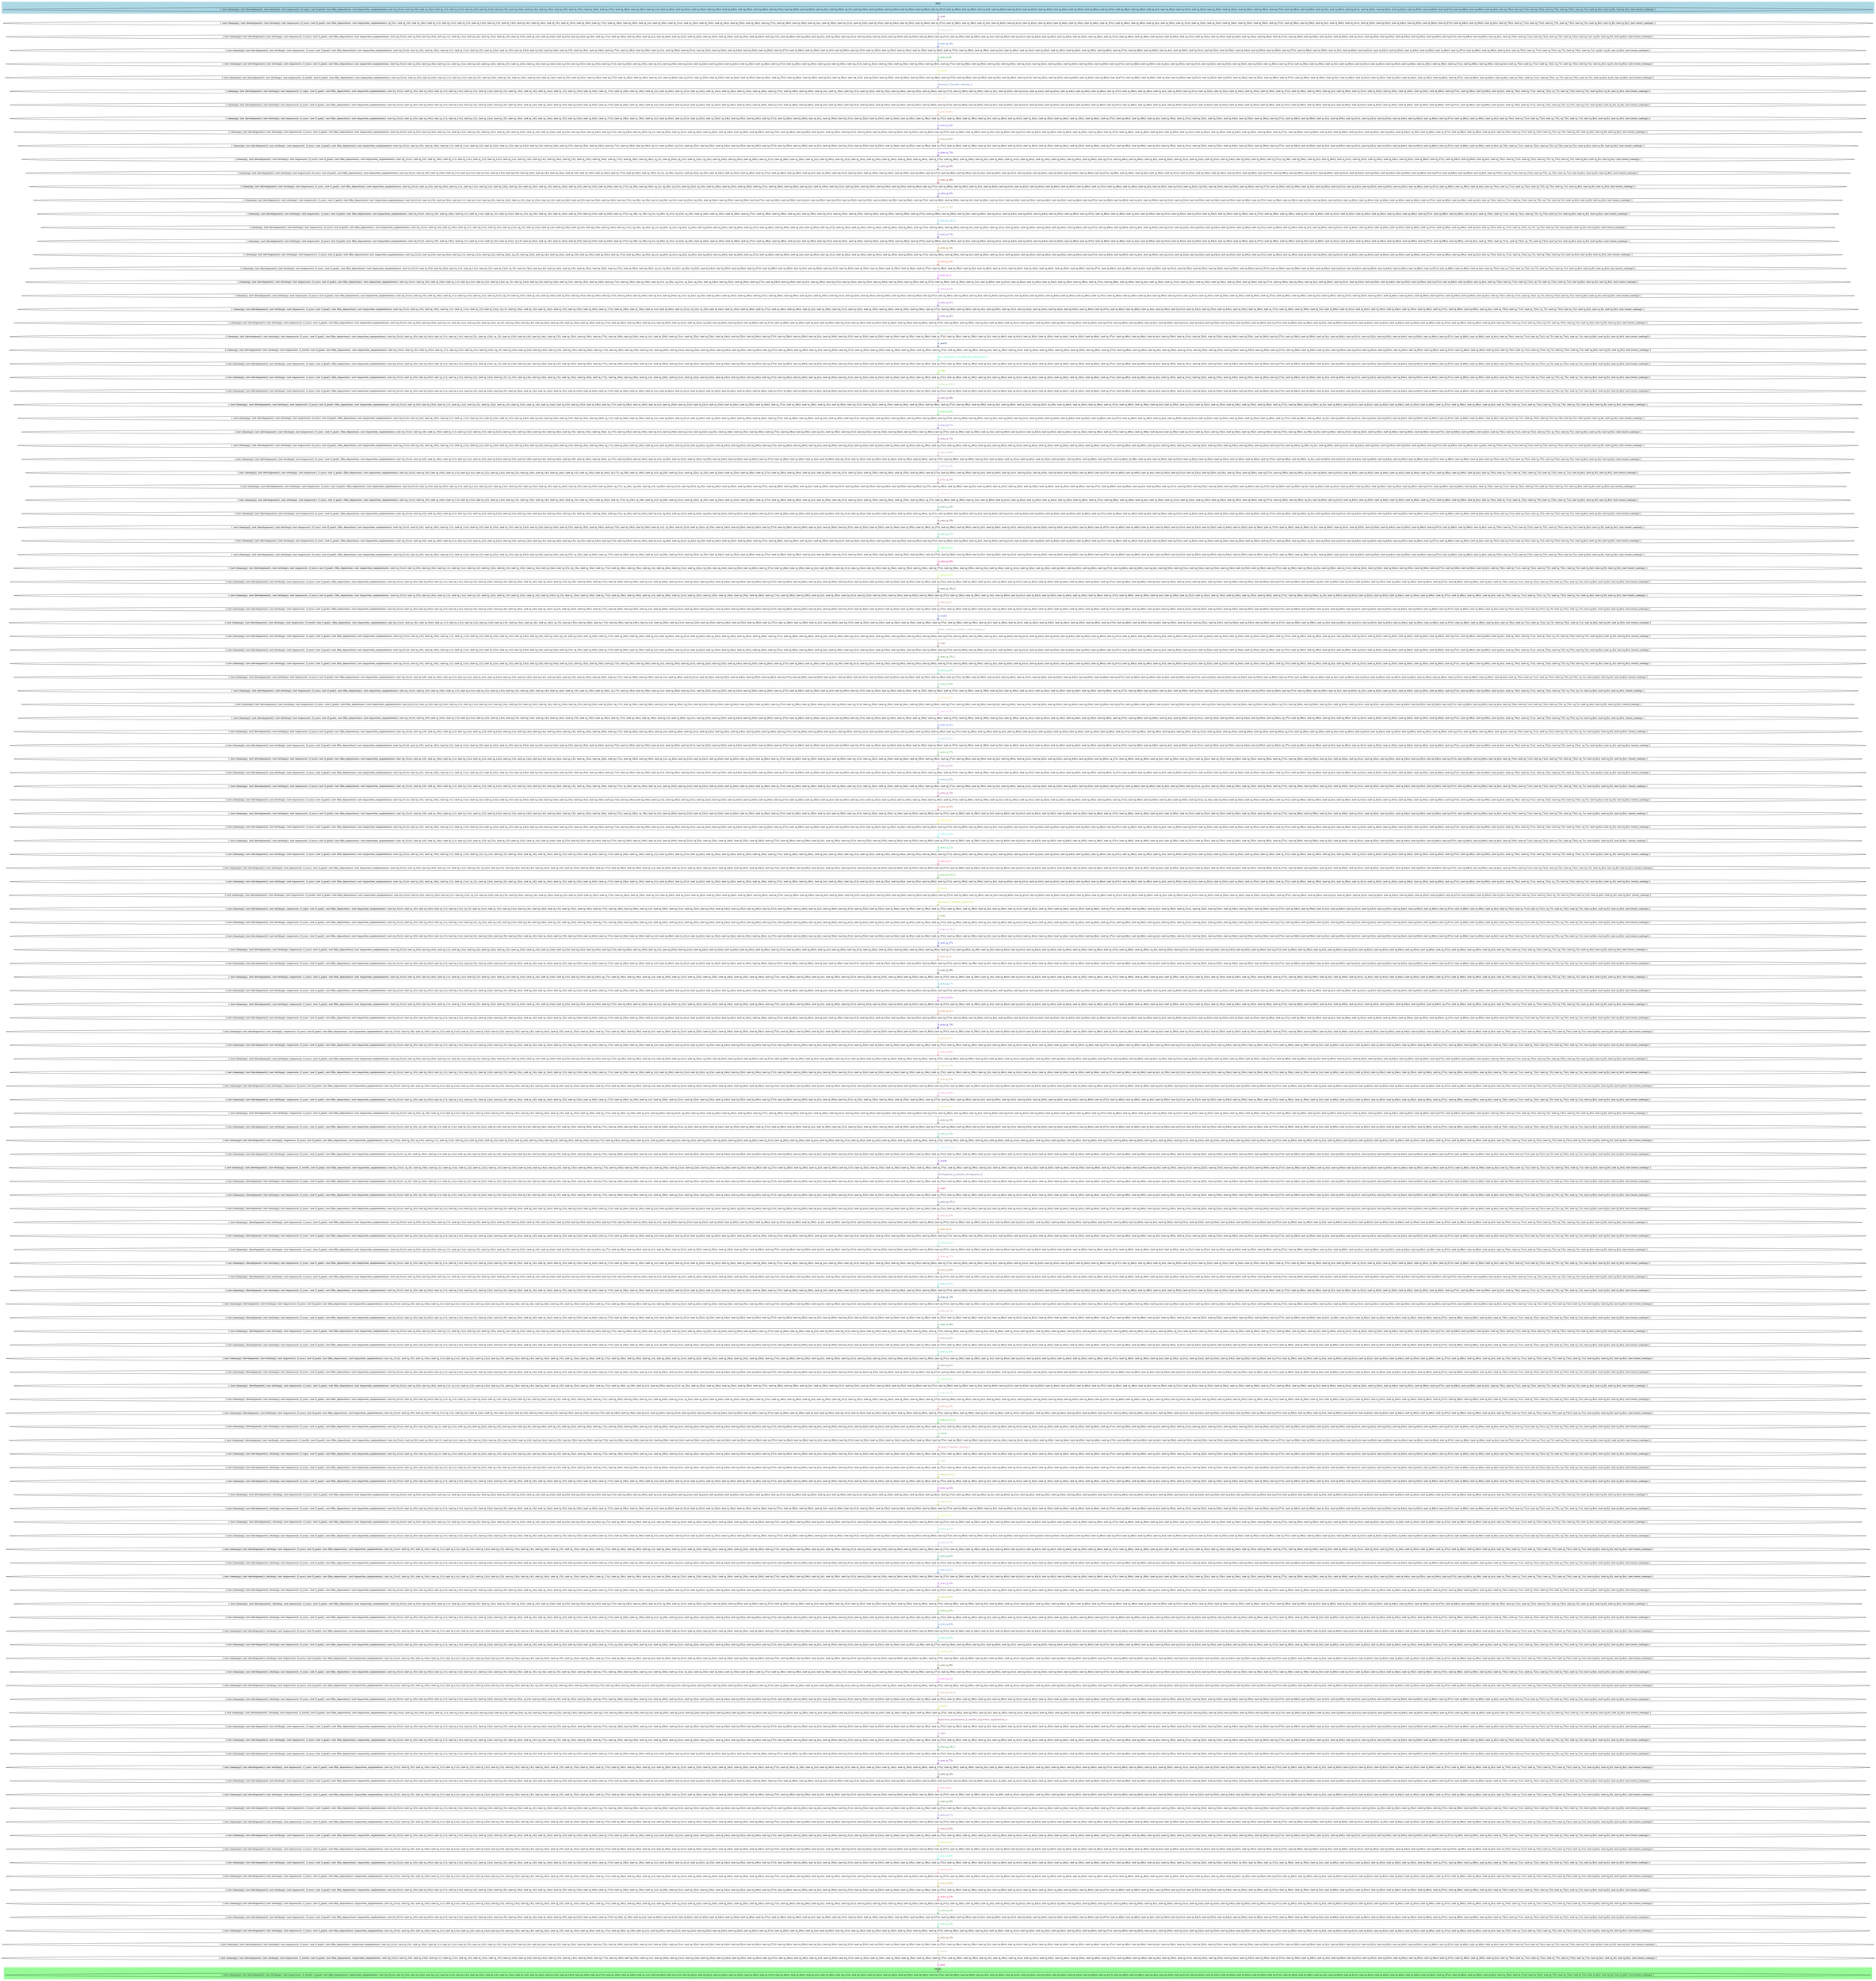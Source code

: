 digraph G {
0 [label="{ (not (cleaning)), (not (development)), (not (etching)), (not (exposure)), (f_copy), (not (f_goal)), (not (film_deposition)), (not (impurities_implantation)), (not ((q_31s))), (not (q_10)), (not (q_10s)), (not (q_11)), (not (q_11s)), (not (q_12)), (not (q_12s)), (not (q_13)), (not (q_13s)), (not (q_14)), (not (q_14s)), (not (q_15)), (not (q_15s)), (not (q_16s)), (not (q_17s)), (not (q_18s)), (not (q_19s)), (not (q_1s)), (not (q_20s)), (not (q_21s)), (not (q_22s)), (not (q_23s)), (not (q_24s)), (not (q_25s)), (not (q_26s)), (not (q_27s)), (not (q_28s)), (not (q_29s)), (not (q_2s)), (not (q_30s)), (q_31), (not (q_32s)), (not (q_33s)), (not (q_34s)), (not (q_35s)), (not (q_36s)), (not (q_37s)), (not (q_38s)), (not (q_39s)), (not (q_3s)), (not (q_40s)), (not (q_41s)), (not (q_42s)), (not (q_43s)), (not (q_44s)), (not (q_45s)), (not (q_46s)), (not (q_47s)), (not (q_48s)), (not (q_49s)), (not (q_4s)), (not (q_50s)), (not (q_51s)), (not (q_52s)), (not (q_53s)), (not (q_54s)), (not (q_55s)), (not (q_56s)), (not (q_57s)), (not (q_58s)), (not (q_59s)), (not (q_5s)), (not (q_60s)), (not (q_61s)), (not (q_62s)), (not (q_63s)), (not (q_64s)), (not (q_65s)), (not (q_66s)), (not (q_67s)), (not (q_68s)), (not (q_69s)), (not (q_6s)), (not (q_70s)), (not (q_71s)), (not (q_72s)), (not (q_73)), (not (q_73s)), (not (q_7s)), (not (q_8s)), (not (q_9)), (not (q_9s)), (not (resist_coating)) }"];
1 [label="{ (not (cleaning)), (not (development)), (not (etching)), (not (exposure)), (f_sync), (not (f_goal)), (not (film_deposition)), (not (impurities_implantation)), (q_31s), (not (q_10)), (not (q_10s)), (not (q_11)), (not (q_11s)), (not (q_12)), (not (q_12s)), (not (q_13)), (not (q_13s)), (not (q_14)), (not (q_14s)), (not (q_15)), (not (q_15s)), (not (q_16s)), (not (q_17s)), (not (q_18s)), (not (q_19s)), (not (q_1s)), (not (q_20s)), (not (q_21s)), (not (q_22s)), (not (q_23s)), (not (q_24s)), (not (q_25s)), (not (q_26s)), (not (q_27s)), (not (q_28s)), (not (q_29s)), (not (q_2s)), (not (q_30s)), (not ((q_31))), (not (q_32s)), (not (q_33s)), (not (q_34s)), (not (q_35s)), (not (q_36s)), (not (q_37s)), (not (q_38s)), (not (q_39s)), (not (q_3s)), (not (q_40s)), (not (q_41s)), (not (q_42s)), (not (q_43s)), (not (q_44s)), (not (q_45s)), (not (q_46s)), (not (q_47s)), (not (q_48s)), (not (q_49s)), (not (q_4s)), (not (q_50s)), (not (q_51s)), (not (q_52s)), (not (q_53s)), (not (q_54s)), (not (q_55s)), (not (q_56s)), (not (q_57s)), (not (q_58s)), (not (q_59s)), (not (q_5s)), (not (q_60s)), (not (q_61s)), (not (q_62s)), (not (q_63s)), (not (q_64s)), (not (q_65s)), (not (q_66s)), (not (q_67s)), (not (q_68s)), (not (q_69s)), (not (q_6s)), (not (q_70s)), (not (q_71s)), (not (q_72s)), (not (q_73)), (not (q_73s)), (not (q_7s)), (not (q_8s)), (not (q_9)), (not (q_9s)), (not (resist_coating)) }"];
2 [label="{ (not (cleaning)), (not (development)), (not (etching)), (not (exposure)), (f_sync), (not (f_goal)), (not (film_deposition)), (not (impurities_implantation)), (not ((q_31s))), (not (q_10)), (not (q_10s)), (not (q_11)), (not (q_11s)), (not (q_12)), (not (q_12s)), (not (q_13)), (not (q_13s)), (not (q_14)), (not (q_14s)), (not (q_15)), (not (q_15s)), (q_16s), (not (q_17s)), (not (q_18s)), (not (q_19s)), (not (q_1s)), (not (q_20s)), (not (q_21s)), (not (q_22s)), (not (q_23s)), (not (q_24s)), (not (q_25s)), (not (q_26s)), (not (q_27s)), (not (q_28s)), (not (q_29s)), (not (q_2s)), (not (q_30s)), (not ((q_31))), (not (q_32s)), (not (q_33s)), (not (q_34s)), (not (q_35s)), (not (q_36s)), (not (q_37s)), (not (q_38s)), (not (q_39s)), (not (q_3s)), (not (q_40s)), (not (q_41s)), (not (q_42s)), (not (q_43s)), (not (q_44s)), (not (q_45s)), (not (q_46s)), (not (q_47s)), (not (q_48s)), (not (q_49s)), (not (q_4s)), (not (q_50s)), (not (q_51s)), (not (q_52s)), (not (q_53s)), (not (q_54s)), (not (q_55s)), (not (q_56s)), (not (q_57s)), (not (q_58s)), (not (q_59s)), (not (q_5s)), (not (q_60s)), (not (q_61s)), (not (q_62s)), (not (q_63s)), (not (q_64s)), (not (q_65s)), (not (q_66s)), (not (q_67s)), (not (q_68s)), (not (q_69s)), (not (q_6s)), (not (q_70s)), (not (q_71s)), (not (q_72s)), (not (q_73)), (not (q_73s)), (not (q_7s)), (q_8s), (not (q_9)), (not (q_9s)), (not (resist_coating)) }"];
3 [label="{ (not (cleaning)), (not (development)), (not (etching)), (not (exposure)), (f_sync), (not (f_goal)), (not (film_deposition)), (not (impurities_implantation)), (not ((q_31s))), (not (q_10)), (not (q_10s)), (not (q_11)), (not (q_11s)), (not (q_12)), (not (q_12s)), (not (q_13)), (not (q_13s)), (not (q_14)), (not (q_14s)), (not (q_15)), (not (q_15s)), (not (q_16s)), (not (q_17s)), (not (q_18s)), (not (q_19s)), (not (q_1s)), (not (q_20s)), (not (q_21s)), (not (q_22s)), (not (q_23s)), (not (q_24s)), (not (q_25s)), (not (q_26s)), (not (q_27s)), (not (q_28s)), (not (q_29s)), (not (q_2s)), (not (q_30s)), (not ((q_31))), (not (q_32s)), (not (q_33s)), (not (q_34s)), (not (q_35s)), (not (q_36s)), (not (q_37s)), (not (q_38s)), (not (q_39s)), (not (q_3s)), (not (q_40s)), (not (q_41s)), (not (q_42s)), (not (q_43s)), (not (q_44s)), (not (q_45s)), (not (q_46s)), (not (q_47s)), (not (q_48s)), (not (q_49s)), (not (q_4s)), (not (q_50s)), (not (q_51s)), (not (q_52s)), (not (q_53s)), (not (q_54s)), (not (q_55s)), (not (q_56s)), (not (q_57s)), (not (q_58s)), (not (q_59s)), (not (q_5s)), (not (q_60s)), (not (q_61s)), (not (q_62s)), (not (q_63s)), (not (q_64s)), (not (q_65s)), (not (q_66s)), (not (q_67s)), (not (q_68s)), (not (q_69s)), (not (q_6s)), (not (q_70s)), (not (q_71s)), (not (q_72s)), (q_73), (not (q_73s)), (not (q_7s)), (q_8s), (q_9), (not (q_9s)), (not (resist_coating)) }"];
4 [label="{ (not (cleaning)), (not (development)), (not (etching)), (not (exposure)), (f_sync), (not (f_goal)), (not (film_deposition)), (not (impurities_implantation)), (not ((q_31s))), (not (q_10)), (not (q_10s)), (not (q_11)), (not (q_11s)), (not (q_12)), (not (q_12s)), (not (q_13)), (not (q_13s)), (not (q_14)), (not (q_14s)), (not (q_15)), (not (q_15s)), (not (q_16s)), (not (q_17s)), (not (q_18s)), (not (q_19s)), (not (q_1s)), (not (q_20s)), (not (q_21s)), (not (q_22s)), (not (q_23s)), (not (q_24s)), (not (q_25s)), (not (q_26s)), (not (q_27s)), (not (q_28s)), (not (q_29s)), (not (q_2s)), (not (q_30s)), (not ((q_31))), (not (q_32s)), (not (q_33s)), (not (q_34s)), (not (q_35s)), (not (q_36s)), (not (q_37s)), (not (q_38s)), (not (q_39s)), (not (q_3s)), (not (q_40s)), (not (q_41s)), (not (q_42s)), (not (q_43s)), (not (q_44s)), (not (q_45s)), (not (q_46s)), (not (q_47s)), (not (q_48s)), (not (q_49s)), (not (q_4s)), (not (q_50s)), (not (q_51s)), (not (q_52s)), (not (q_53s)), (not (q_54s)), (not (q_55s)), (not (q_56s)), (not (q_57s)), (not (q_58s)), (not (q_59s)), (not (q_5s)), (not (q_60s)), (not (q_61s)), (not (q_62s)), (not (q_63s)), (not (q_64s)), (not (q_65s)), (not (q_66s)), (not (q_67s)), (not (q_68s)), (not (q_69s)), (not (q_6s)), (not (q_70s)), (not (q_71s)), (not (q_72s)), (q_73), (not (q_73s)), (not (q_7s)), (not (q_8s)), (q_9), (not (q_9s)), (not (resist_coating)) }"];
5 [label="{ (not (cleaning)), (not (development)), (not (etching)), (not (exposure)), (f_world), (not (f_goal)), (not (film_deposition)), (not (impurities_implantation)), (not ((q_31s))), (not (q_10)), (not (q_10s)), (not (q_11)), (not (q_11s)), (not (q_12)), (not (q_12s)), (not (q_13)), (not (q_13s)), (not (q_14)), (not (q_14s)), (not (q_15)), (not (q_15s)), (not (q_16s)), (not (q_17s)), (not (q_18s)), (not (q_19s)), (not (q_1s)), (not (q_20s)), (not (q_21s)), (not (q_22s)), (not (q_23s)), (not (q_24s)), (not (q_25s)), (not (q_26s)), (not (q_27s)), (not (q_28s)), (not (q_29s)), (not (q_2s)), (not (q_30s)), (not ((q_31))), (not (q_32s)), (not (q_33s)), (not (q_34s)), (not (q_35s)), (not (q_36s)), (not (q_37s)), (not (q_38s)), (not (q_39s)), (not (q_3s)), (not (q_40s)), (not (q_41s)), (not (q_42s)), (not (q_43s)), (not (q_44s)), (not (q_45s)), (not (q_46s)), (not (q_47s)), (not (q_48s)), (not (q_49s)), (not (q_4s)), (not (q_50s)), (not (q_51s)), (not (q_52s)), (not (q_53s)), (not (q_54s)), (not (q_55s)), (not (q_56s)), (not (q_57s)), (not (q_58s)), (not (q_59s)), (not (q_5s)), (not (q_60s)), (not (q_61s)), (not (q_62s)), (not (q_63s)), (not (q_64s)), (not (q_65s)), (not (q_66s)), (not (q_67s)), (not (q_68s)), (not (q_69s)), (not (q_6s)), (not (q_70s)), (not (q_71s)), (not (q_72s)), (q_73), (not (q_73s)), (not (q_7s)), (not (q_8s)), (q_9), (not (q_9s)), (not (resist_coating)) }"];
6 [label="{ (cleaning), (not (development)), (not (etching)), (not (exposure)), (f_copy), (not (f_goal)), (not (film_deposition)), (not (impurities_implantation)), (not ((q_31s))), (not (q_10)), (not (q_10s)), (not (q_11)), (not (q_11s)), (not (q_12)), (not (q_12s)), (not (q_13)), (not (q_13s)), (not (q_14)), (not (q_14s)), (not (q_15)), (not (q_15s)), (not (q_16s)), (not (q_17s)), (not (q_18s)), (not (q_19s)), (not (q_1s)), (not (q_20s)), (not (q_21s)), (not (q_22s)), (not (q_23s)), (not (q_24s)), (not (q_25s)), (not (q_26s)), (not (q_27s)), (not (q_28s)), (not (q_29s)), (not (q_2s)), (not (q_30s)), (not ((q_31))), (not (q_32s)), (not (q_33s)), (not (q_34s)), (not (q_35s)), (not (q_36s)), (not (q_37s)), (not (q_38s)), (not (q_39s)), (not (q_3s)), (not (q_40s)), (not (q_41s)), (not (q_42s)), (not (q_43s)), (not (q_44s)), (not (q_45s)), (not (q_46s)), (not (q_47s)), (not (q_48s)), (not (q_49s)), (not (q_4s)), (not (q_50s)), (not (q_51s)), (not (q_52s)), (not (q_53s)), (not (q_54s)), (not (q_55s)), (not (q_56s)), (not (q_57s)), (not (q_58s)), (not (q_59s)), (not (q_5s)), (not (q_60s)), (not (q_61s)), (not (q_62s)), (not (q_63s)), (not (q_64s)), (not (q_65s)), (not (q_66s)), (not (q_67s)), (not (q_68s)), (not (q_69s)), (not (q_6s)), (not (q_70s)), (not (q_71s)), (not (q_72s)), (q_73), (not (q_73s)), (not (q_7s)), (not (q_8s)), (q_9), (not (q_9s)), (not (resist_coating)) }"];
7 [label="{ (cleaning), (not (development)), (not (etching)), (not (exposure)), (f_sync), (not (f_goal)), (not (film_deposition)), (not (impurities_implantation)), (not ((q_31s))), (not (q_10)), (not (q_10s)), (not (q_11)), (not (q_11s)), (not (q_12)), (not (q_12s)), (not (q_13)), (not (q_13s)), (not (q_14)), (not (q_14s)), (not (q_15)), (not (q_15s)), (not (q_16s)), (not (q_17s)), (not (q_18s)), (not (q_19s)), (not (q_1s)), (not (q_20s)), (not (q_21s)), (not (q_22s)), (not (q_23s)), (not (q_24s)), (not (q_25s)), (not (q_26s)), (not (q_27s)), (not (q_28s)), (not (q_29s)), (not (q_2s)), (not (q_30s)), (not ((q_31))), (not (q_32s)), (not (q_33s)), (not (q_34s)), (not (q_35s)), (not (q_36s)), (not (q_37s)), (not (q_38s)), (not (q_39s)), (not (q_3s)), (not (q_40s)), (not (q_41s)), (not (q_42s)), (not (q_43s)), (not (q_44s)), (not (q_45s)), (not (q_46s)), (not (q_47s)), (not (q_48s)), (not (q_49s)), (not (q_4s)), (not (q_50s)), (not (q_51s)), (not (q_52s)), (not (q_53s)), (not (q_54s)), (not (q_55s)), (not (q_56s)), (not (q_57s)), (not (q_58s)), (not (q_59s)), (not (q_5s)), (not (q_60s)), (not (q_61s)), (not (q_62s)), (not (q_63s)), (not (q_64s)), (not (q_65s)), (not (q_66s)), (not (q_67s)), (not (q_68s)), (not (q_69s)), (not (q_6s)), (not (q_70s)), (not (q_71s)), (not (q_72s)), (not (q_73)), (q_73s), (not (q_7s)), (not (q_8s)), (not (q_9)), (q_9s), (not (resist_coating)) }"];
8 [label="{ (cleaning), (not (development)), (not (etching)), (not (exposure)), (f_sync), (not (f_goal)), (not (film_deposition)), (not (impurities_implantation)), (not ((q_31s))), (not (q_10)), (not (q_10s)), (not (q_11)), (not (q_11s)), (not (q_12)), (not (q_12s)), (not (q_13)), (not (q_13s)), (not (q_14)), (not (q_14s)), (not (q_15)), (not (q_15s)), (not (q_16s)), (not (q_17s)), (not (q_18s)), (not (q_19s)), (not (q_1s)), (not (q_20s)), (not (q_21s)), (not (q_22s)), (not (q_23s)), (q_24s), (not (q_25s)), (not (q_26s)), (not (q_27s)), (not (q_28s)), (not (q_29s)), (not (q_2s)), (not (q_30s)), (not ((q_31))), (not (q_32s)), (not (q_33s)), (not (q_34s)), (not (q_35s)), (not (q_36s)), (not (q_37s)), (not (q_38s)), (not (q_39s)), (not (q_3s)), (not (q_40s)), (not (q_41s)), (not (q_42s)), (not (q_43s)), (not (q_44s)), (not (q_45s)), (not (q_46s)), (not (q_47s)), (not (q_48s)), (not (q_49s)), (not (q_4s)), (not (q_50s)), (not (q_51s)), (not (q_52s)), (not (q_53s)), (not (q_54s)), (not (q_55s)), (not (q_56s)), (not (q_57s)), (not (q_58s)), (not (q_59s)), (not (q_5s)), (not (q_60s)), (not (q_61s)), (not (q_62s)), (not (q_63s)), (not (q_64s)), (not (q_65s)), (not (q_66s)), (not (q_67s)), (not (q_68s)), (not (q_69s)), (not (q_6s)), (not (q_70s)), (not (q_71s)), (not (q_72s)), (not (q_73)), (q_73s), (not (q_7s)), (not (q_8s)), (not (q_9)), (not (q_9s)), (not (resist_coating)) }"];
9 [label="{ (cleaning), (not (development)), (not (etching)), (not (exposure)), (f_sync), (not (f_goal)), (not (film_deposition)), (not (impurities_implantation)), (not ((q_31s))), (not (q_10)), (not (q_10s)), (not (q_11)), (not (q_11s)), (not (q_12)), (not (q_12s)), (not (q_13)), (not (q_13s)), (not (q_14)), (not (q_14s)), (not (q_15)), (not (q_15s)), (not (q_16s)), (not (q_17s)), (not (q_18s)), (not (q_19s)), (q_1s), (not (q_20s)), (not (q_21s)), (not (q_22s)), (not (q_23s)), (not (q_24s)), (not (q_25s)), (not (q_26s)), (not (q_27s)), (not (q_28s)), (not (q_29s)), (not (q_2s)), (not (q_30s)), (not ((q_31))), (not (q_32s)), (not (q_33s)), (not (q_34s)), (not (q_35s)), (not (q_36s)), (not (q_37s)), (not (q_38s)), (not (q_39s)), (not (q_3s)), (not (q_40s)), (not (q_41s)), (not (q_42s)), (not (q_43s)), (not (q_44s)), (not (q_45s)), (not (q_46s)), (not (q_47s)), (not (q_48s)), (not (q_49s)), (not (q_4s)), (not (q_50s)), (not (q_51s)), (not (q_52s)), (not (q_53s)), (not (q_54s)), (not (q_55s)), (not (q_56s)), (not (q_57s)), (not (q_58s)), (not (q_59s)), (not (q_5s)), (not (q_60s)), (not (q_61s)), (not (q_62s)), (not (q_63s)), (not (q_64s)), (q_65s), (not (q_66s)), (not (q_67s)), (not (q_68s)), (not (q_69s)), (not (q_6s)), (not (q_70s)), (not (q_71s)), (not (q_72s)), (not (q_73)), (q_73s), (not (q_7s)), (not (q_8s)), (not (q_9)), (not (q_9s)), (not (resist_coating)) }"];
10 [label="{ (cleaning), (not (development)), (not (etching)), (not (exposure)), (f_sync), (not (f_goal)), (not (film_deposition)), (not (impurities_implantation)), (not ((q_31s))), (not (q_10)), (not (q_10s)), (not (q_11)), (not (q_11s)), (not (q_12)), (not (q_12s)), (not (q_13)), (not (q_13s)), (not (q_14)), (not (q_14s)), (not (q_15)), (not (q_15s)), (not (q_16s)), (not (q_17s)), (not (q_18s)), (not (q_19s)), (q_1s), (not (q_20s)), (q_21s), (not (q_22s)), (not (q_23s)), (not (q_24s)), (not (q_25s)), (not (q_26s)), (not (q_27s)), (not (q_28s)), (not (q_29s)), (not (q_2s)), (not (q_30s)), (not ((q_31))), (not (q_32s)), (not (q_33s)), (not (q_34s)), (not (q_35s)), (not (q_36s)), (not (q_37s)), (not (q_38s)), (not (q_39s)), (not (q_3s)), (not (q_40s)), (not (q_41s)), (not (q_42s)), (not (q_43s)), (not (q_44s)), (not (q_45s)), (not (q_46s)), (not (q_47s)), (not (q_48s)), (not (q_49s)), (not (q_4s)), (not (q_50s)), (not (q_51s)), (not (q_52s)), (not (q_53s)), (not (q_54s)), (not (q_55s)), (not (q_56s)), (not (q_57s)), (not (q_58s)), (not (q_59s)), (not (q_5s)), (not (q_60s)), (not (q_61s)), (not (q_62s)), (not (q_63s)), (not (q_64s)), (not (q_65s)), (not (q_66s)), (not (q_67s)), (not (q_68s)), (not (q_69s)), (not (q_6s)), (q_70s), (not (q_71s)), (not (q_72s)), (not (q_73)), (q_73s), (not (q_7s)), (not (q_8s)), (not (q_9)), (not (q_9s)), (not (resist_coating)) }"];
11 [label="{ (cleaning), (not (development)), (not (etching)), (not (exposure)), (f_sync), (not (f_goal)), (not (film_deposition)), (not (impurities_implantation)), (not ((q_31s))), (not (q_10)), (not (q_10s)), (not (q_11)), (not (q_11s)), (not (q_12)), (not (q_12s)), (not (q_13)), (not (q_13s)), (not (q_14)), (not (q_14s)), (not (q_15)), (not (q_15s)), (not (q_16s)), (not (q_17s)), (not (q_18s)), (not (q_19s)), (q_1s), (not (q_20s)), (q_21s), (not (q_22s)), (q_23s), (not (q_24s)), (not (q_25s)), (not (q_26s)), (not (q_27s)), (not (q_28s)), (not (q_29s)), (not (q_2s)), (not (q_30s)), (not ((q_31))), (not (q_32s)), (not (q_33s)), (not (q_34s)), (not (q_35s)), (not (q_36s)), (not (q_37s)), (not (q_38s)), (not (q_39s)), (not (q_3s)), (not (q_40s)), (not (q_41s)), (not (q_42s)), (not (q_43s)), (not (q_44s)), (not (q_45s)), (not (q_46s)), (not (q_47s)), (not (q_48s)), (not (q_49s)), (not (q_4s)), (not (q_50s)), (not (q_51s)), (not (q_52s)), (not (q_53s)), (not (q_54s)), (not (q_55s)), (not (q_56s)), (not (q_57s)), (q_58s), (not (q_59s)), (not (q_5s)), (not (q_60s)), (not (q_61s)), (not (q_62s)), (not (q_63s)), (not (q_64s)), (not (q_65s)), (not (q_66s)), (not (q_67s)), (not (q_68s)), (not (q_69s)), (not (q_6s)), (not (q_70s)), (not (q_71s)), (not (q_72s)), (not (q_73)), (q_73s), (not (q_7s)), (not (q_8s)), (not (q_9)), (not (q_9s)), (not (resist_coating)) }"];
12 [label="{ (cleaning), (not (development)), (not (etching)), (not (exposure)), (f_sync), (not (f_goal)), (not (film_deposition)), (not (impurities_implantation)), (not ((q_31s))), (not (q_10)), (not (q_10s)), (not (q_11)), (not (q_11s)), (not (q_12)), (not (q_12s)), (not (q_13)), (not (q_13s)), (not (q_14)), (not (q_14s)), (not (q_15)), (not (q_15s)), (not (q_16s)), (not (q_17s)), (not (q_18s)), (not (q_19s)), (q_1s), (q_20s), (q_21s), (not (q_22s)), (q_23s), (not (q_24s)), (not (q_25s)), (not (q_26s)), (not (q_27s)), (not (q_28s)), (not (q_29s)), (not (q_2s)), (not (q_30s)), (not ((q_31))), (not (q_32s)), (not (q_33s)), (not (q_34s)), (not (q_35s)), (not (q_36s)), (not (q_37s)), (not (q_38s)), (not (q_39s)), (not (q_3s)), (not (q_40s)), (not (q_41s)), (not (q_42s)), (not (q_43s)), (not (q_44s)), (not (q_45s)), (not (q_46s)), (not (q_47s)), (q_48s), (not (q_49s)), (not (q_4s)), (not (q_50s)), (not (q_51s)), (not (q_52s)), (not (q_53s)), (not (q_54s)), (not (q_55s)), (not (q_56s)), (not (q_57s)), (not (q_58s)), (not (q_59s)), (not (q_5s)), (not (q_60s)), (not (q_61s)), (not (q_62s)), (not (q_63s)), (not (q_64s)), (not (q_65s)), (not (q_66s)), (not (q_67s)), (not (q_68s)), (not (q_69s)), (not (q_6s)), (not (q_70s)), (not (q_71s)), (not (q_72s)), (not (q_73)), (q_73s), (not (q_7s)), (not (q_8s)), (not (q_9)), (not (q_9s)), (not (resist_coating)) }"];
13 [label="{ (cleaning), (not (development)), (not (etching)), (not (exposure)), (f_sync), (not (f_goal)), (not (film_deposition)), (not (impurities_implantation)), (not ((q_31s))), (not (q_10)), (not (q_10s)), (not (q_11)), (not (q_11s)), (not (q_12)), (not (q_12s)), (not (q_13)), (not (q_13s)), (not (q_14)), (not (q_14s)), (not (q_15)), (not (q_15s)), (not (q_16s)), (not (q_17s)), (q_18s), (not (q_19s)), (q_1s), (q_20s), (q_21s), (not (q_22s)), (q_23s), (not (q_24s)), (not (q_25s)), (not (q_26s)), (not (q_27s)), (not (q_28s)), (not (q_29s)), (not (q_2s)), (not (q_30s)), (not ((q_31))), (not (q_32s)), (not (q_33s)), (not (q_34s)), (not (q_35s)), (not (q_36s)), (not (q_37s)), (not (q_38s)), (not (q_39s)), (not (q_3s)), (not (q_40s)), (not (q_41s)), (not (q_42s)), (not (q_43s)), (not (q_44s)), (not (q_45s)), (not (q_46s)), (not (q_47s)), (not (q_48s)), (not (q_49s)), (not (q_4s)), (not (q_50s)), (not (q_51s)), (not (q_52s)), (q_53s), (not (q_54s)), (not (q_55s)), (not (q_56s)), (not (q_57s)), (not (q_58s)), (not (q_59s)), (not (q_5s)), (not (q_60s)), (not (q_61s)), (not (q_62s)), (not (q_63s)), (not (q_64s)), (not (q_65s)), (not (q_66s)), (not (q_67s)), (not (q_68s)), (not (q_69s)), (not (q_6s)), (not (q_70s)), (not (q_71s)), (not (q_72s)), (not (q_73)), (q_73s), (not (q_7s)), (not (q_8s)), (not (q_9)), (not (q_9s)), (not (resist_coating)) }"];
14 [label="{ (cleaning), (not (development)), (not (etching)), (not (exposure)), (f_sync), (not (f_goal)), (not (film_deposition)), (not (impurities_implantation)), (not ((q_31s))), (not (q_10)), (not (q_10s)), (not (q_11)), (not (q_11s)), (not (q_12)), (not (q_12s)), (not (q_13)), (not (q_13s)), (not (q_14)), (not (q_14s)), (not (q_15)), (not (q_15s)), (not (q_16s)), (not (q_17s)), (q_18s), (q_19s), (q_1s), (q_20s), (q_21s), (not (q_22s)), (q_23s), (not (q_24s)), (not (q_25s)), (not (q_26s)), (not (q_27s)), (not (q_28s)), (not (q_29s)), (not (q_2s)), (not (q_30s)), (not ((q_31))), (not (q_32s)), (not (q_33s)), (not (q_34s)), (q_35s), (not (q_36s)), (not (q_37s)), (not (q_38s)), (not (q_39s)), (not (q_3s)), (not (q_40s)), (not (q_41s)), (not (q_42s)), (not (q_43s)), (not (q_44s)), (not (q_45s)), (not (q_46s)), (not (q_47s)), (not (q_48s)), (not (q_49s)), (not (q_4s)), (not (q_50s)), (not (q_51s)), (not (q_52s)), (not (q_53s)), (not (q_54s)), (not (q_55s)), (not (q_56s)), (not (q_57s)), (not (q_58s)), (not (q_59s)), (not (q_5s)), (not (q_60s)), (not (q_61s)), (not (q_62s)), (not (q_63s)), (not (q_64s)), (not (q_65s)), (not (q_66s)), (not (q_67s)), (not (q_68s)), (not (q_69s)), (not (q_6s)), (not (q_70s)), (not (q_71s)), (not (q_72s)), (not (q_73)), (q_73s), (not (q_7s)), (not (q_8s)), (not (q_9)), (not (q_9s)), (not (resist_coating)) }"];
15 [label="{ (cleaning), (not (development)), (not (etching)), (not (exposure)), (f_sync), (not (f_goal)), (not (film_deposition)), (not (impurities_implantation)), (not ((q_31s))), (not (q_10)), (not (q_10s)), (not (q_11)), (not (q_11s)), (not (q_12)), (not (q_12s)), (not (q_13)), (q_13s), (not (q_14)), (not (q_14s)), (not (q_15)), (not (q_15s)), (not (q_16s)), (not (q_17s)), (q_18s), (q_19s), (q_1s), (q_20s), (q_21s), (q_22s), (q_23s), (not (q_24s)), (not (q_25s)), (not (q_26s)), (not (q_27s)), (not (q_28s)), (not (q_29s)), (not (q_2s)), (not (q_30s)), (not ((q_31))), (not (q_32s)), (not (q_33s)), (not (q_34s)), (not (q_35s)), (not (q_36s)), (not (q_37s)), (not (q_38s)), (not (q_39s)), (not (q_3s)), (not (q_40s)), (not (q_41s)), (not (q_42s)), (not (q_43s)), (not (q_44s)), (not (q_45s)), (not (q_46s)), (not (q_47s)), (not (q_48s)), (not (q_49s)), (not (q_4s)), (not (q_50s)), (not (q_51s)), (not (q_52s)), (not (q_53s)), (not (q_54s)), (not (q_55s)), (not (q_56s)), (not (q_57s)), (not (q_58s)), (not (q_59s)), (not (q_5s)), (not (q_60s)), (not (q_61s)), (not (q_62s)), (not (q_63s)), (not (q_64s)), (not (q_65s)), (not (q_66s)), (not (q_67s)), (not (q_68s)), (not (q_69s)), (not (q_6s)), (not (q_70s)), (not (q_71s)), (not (q_72s)), (not (q_73)), (q_73s), (not (q_7s)), (not (q_8s)), (not (q_9)), (not (q_9s)), (not (resist_coating)) }"];
16 [label="{ (cleaning), (not (development)), (not (etching)), (not (exposure)), (f_sync), (not (f_goal)), (not (film_deposition)), (not (impurities_implantation)), (not ((q_31s))), (not (q_10)), (not (q_10s)), (not (q_11)), (not (q_11s)), (not (q_12)), (not (q_12s)), (q_13), (not (q_13s)), (not (q_14)), (not (q_14s)), (not (q_15)), (not (q_15s)), (not (q_16s)), (not (q_17s)), (q_18s), (q_19s), (q_1s), (q_20s), (q_21s), (q_22s), (q_23s), (not (q_24s)), (not (q_25s)), (not (q_26s)), (not (q_27s)), (not (q_28s)), (not (q_29s)), (not (q_2s)), (not (q_30s)), (not ((q_31))), (not (q_32s)), (not (q_33s)), (not (q_34s)), (not (q_35s)), (not (q_36s)), (not (q_37s)), (not (q_38s)), (not (q_39s)), (not (q_3s)), (not (q_40s)), (not (q_41s)), (not (q_42s)), (not (q_43s)), (not (q_44s)), (not (q_45s)), (not (q_46s)), (not (q_47s)), (not (q_48s)), (not (q_49s)), (not (q_4s)), (not (q_50s)), (not (q_51s)), (not (q_52s)), (not (q_53s)), (not (q_54s)), (not (q_55s)), (not (q_56s)), (not (q_57s)), (not (q_58s)), (not (q_59s)), (not (q_5s)), (not (q_60s)), (not (q_61s)), (not (q_62s)), (not (q_63s)), (not (q_64s)), (not (q_65s)), (not (q_66s)), (not (q_67s)), (not (q_68s)), (not (q_69s)), (not (q_6s)), (not (q_70s)), (not (q_71s)), (not (q_72s)), (q_73), (q_73s), (not (q_7s)), (not (q_8s)), (not (q_9)), (not (q_9s)), (not (resist_coating)) }"];
17 [label="{ (cleaning), (not (development)), (not (etching)), (not (exposure)), (f_sync), (not (f_goal)), (not (film_deposition)), (not (impurities_implantation)), (not ((q_31s))), (not (q_10)), (not (q_10s)), (not (q_11)), (not (q_11s)), (not (q_12)), (not (q_12s)), (q_13), (not (q_13s)), (not (q_14)), (not (q_14s)), (not (q_15)), (not (q_15s)), (not (q_16s)), (not (q_17s)), (q_18s), (q_19s), (q_1s), (q_20s), (q_21s), (q_22s), (q_23s), (not (q_24s)), (not (q_25s)), (not (q_26s)), (not (q_27s)), (not (q_28s)), (not (q_29s)), (not (q_2s)), (not (q_30s)), (not ((q_31))), (not (q_32s)), (not (q_33s)), (not (q_34s)), (not (q_35s)), (not (q_36s)), (not (q_37s)), (not (q_38s)), (not (q_39s)), (not (q_3s)), (not (q_40s)), (not (q_41s)), (not (q_42s)), (not (q_43s)), (not (q_44s)), (not (q_45s)), (not (q_46s)), (not (q_47s)), (not (q_48s)), (not (q_49s)), (not (q_4s)), (not (q_50s)), (not (q_51s)), (not (q_52s)), (not (q_53s)), (not (q_54s)), (not (q_55s)), (not (q_56s)), (not (q_57s)), (not (q_58s)), (not (q_59s)), (not (q_5s)), (not (q_60s)), (not (q_61s)), (not (q_62s)), (not (q_63s)), (not (q_64s)), (not (q_65s)), (not (q_66s)), (not (q_67s)), (not (q_68s)), (not (q_69s)), (not (q_6s)), (not (q_70s)), (not (q_71s)), (not (q_72s)), (q_73), (not (q_73s)), (not (q_7s)), (not (q_8s)), (not (q_9)), (not (q_9s)), (not (resist_coating)) }"];
18 [label="{ (cleaning), (not (development)), (not (etching)), (not (exposure)), (f_sync), (not (f_goal)), (not (film_deposition)), (not (impurities_implantation)), (not ((q_31s))), (not (q_10)), (not (q_10s)), (not (q_11)), (not (q_11s)), (not (q_12)), (not (q_12s)), (q_13), (not (q_13s)), (not (q_14)), (not (q_14s)), (not (q_15)), (not (q_15s)), (not (q_16s)), (not (q_17s)), (not (q_18s)), (q_19s), (q_1s), (q_20s), (q_21s), (q_22s), (q_23s), (not (q_24s)), (not (q_25s)), (not (q_26s)), (not (q_27s)), (not (q_28s)), (not (q_29s)), (not (q_2s)), (not (q_30s)), (not ((q_31))), (not (q_32s)), (not (q_33s)), (not (q_34s)), (not (q_35s)), (not (q_36s)), (not (q_37s)), (not (q_38s)), (not (q_39s)), (not (q_3s)), (not (q_40s)), (not (q_41s)), (not (q_42s)), (not (q_43s)), (not (q_44s)), (not (q_45s)), (not (q_46s)), (not (q_47s)), (not (q_48s)), (not (q_49s)), (not (q_4s)), (not (q_50s)), (not (q_51s)), (not (q_52s)), (not (q_53s)), (not (q_54s)), (not (q_55s)), (not (q_56s)), (not (q_57s)), (not (q_58s)), (not (q_59s)), (not (q_5s)), (not (q_60s)), (not (q_61s)), (not (q_62s)), (not (q_63s)), (not (q_64s)), (not (q_65s)), (not (q_66s)), (not (q_67s)), (not (q_68s)), (not (q_69s)), (not (q_6s)), (not (q_70s)), (not (q_71s)), (not (q_72s)), (q_73), (not (q_73s)), (not (q_7s)), (not (q_8s)), (not (q_9)), (not (q_9s)), (not (resist_coating)) }"];
19 [label="{ (cleaning), (not (development)), (not (etching)), (not (exposure)), (f_sync), (not (f_goal)), (not (film_deposition)), (not (impurities_implantation)), (not ((q_31s))), (not (q_10)), (not (q_10s)), (not (q_11)), (not (q_11s)), (not (q_12)), (not (q_12s)), (q_13), (not (q_13s)), (not (q_14)), (not (q_14s)), (not (q_15)), (not (q_15s)), (not (q_16s)), (not (q_17s)), (not (q_18s)), (not (q_19s)), (q_1s), (q_20s), (q_21s), (q_22s), (q_23s), (not (q_24s)), (not (q_25s)), (not (q_26s)), (not (q_27s)), (not (q_28s)), (not (q_29s)), (not (q_2s)), (not (q_30s)), (not ((q_31))), (not (q_32s)), (not (q_33s)), (not (q_34s)), (not (q_35s)), (not (q_36s)), (not (q_37s)), (not (q_38s)), (not (q_39s)), (not (q_3s)), (not (q_40s)), (not (q_41s)), (not (q_42s)), (not (q_43s)), (not (q_44s)), (not (q_45s)), (not (q_46s)), (not (q_47s)), (not (q_48s)), (not (q_49s)), (not (q_4s)), (not (q_50s)), (not (q_51s)), (not (q_52s)), (not (q_53s)), (not (q_54s)), (not (q_55s)), (not (q_56s)), (not (q_57s)), (not (q_58s)), (not (q_59s)), (not (q_5s)), (not (q_60s)), (not (q_61s)), (not (q_62s)), (not (q_63s)), (not (q_64s)), (not (q_65s)), (not (q_66s)), (not (q_67s)), (not (q_68s)), (not (q_69s)), (not (q_6s)), (not (q_70s)), (not (q_71s)), (not (q_72s)), (q_73), (not (q_73s)), (not (q_7s)), (not (q_8s)), (not (q_9)), (not (q_9s)), (not (resist_coating)) }"];
20 [label="{ (cleaning), (not (development)), (not (etching)), (not (exposure)), (f_sync), (not (f_goal)), (not (film_deposition)), (not (impurities_implantation)), (not ((q_31s))), (not (q_10)), (not (q_10s)), (not (q_11)), (not (q_11s)), (not (q_12)), (not (q_12s)), (q_13), (not (q_13s)), (not (q_14)), (not (q_14s)), (not (q_15)), (not (q_15s)), (not (q_16s)), (not (q_17s)), (not (q_18s)), (not (q_19s)), (not (q_1s)), (q_20s), (q_21s), (q_22s), (q_23s), (not (q_24s)), (not (q_25s)), (not (q_26s)), (not (q_27s)), (not (q_28s)), (not (q_29s)), (not (q_2s)), (not (q_30s)), (not ((q_31))), (not (q_32s)), (not (q_33s)), (not (q_34s)), (not (q_35s)), (not (q_36s)), (not (q_37s)), (not (q_38s)), (not (q_39s)), (not (q_3s)), (not (q_40s)), (not (q_41s)), (not (q_42s)), (not (q_43s)), (not (q_44s)), (not (q_45s)), (not (q_46s)), (not (q_47s)), (not (q_48s)), (not (q_49s)), (not (q_4s)), (not (q_50s)), (not (q_51s)), (not (q_52s)), (not (q_53s)), (not (q_54s)), (not (q_55s)), (not (q_56s)), (not (q_57s)), (not (q_58s)), (not (q_59s)), (not (q_5s)), (not (q_60s)), (not (q_61s)), (not (q_62s)), (not (q_63s)), (not (q_64s)), (not (q_65s)), (not (q_66s)), (not (q_67s)), (not (q_68s)), (not (q_69s)), (not (q_6s)), (not (q_70s)), (not (q_71s)), (not (q_72s)), (q_73), (not (q_73s)), (not (q_7s)), (not (q_8s)), (not (q_9)), (not (q_9s)), (not (resist_coating)) }"];
21 [label="{ (cleaning), (not (development)), (not (etching)), (not (exposure)), (f_sync), (not (f_goal)), (not (film_deposition)), (not (impurities_implantation)), (not ((q_31s))), (not (q_10)), (not (q_10s)), (not (q_11)), (not (q_11s)), (not (q_12)), (not (q_12s)), (q_13), (not (q_13s)), (not (q_14)), (not (q_14s)), (not (q_15)), (not (q_15s)), (not (q_16s)), (not (q_17s)), (not (q_18s)), (not (q_19s)), (not (q_1s)), (not (q_20s)), (q_21s), (q_22s), (q_23s), (not (q_24s)), (not (q_25s)), (not (q_26s)), (not (q_27s)), (not (q_28s)), (not (q_29s)), (not (q_2s)), (not (q_30s)), (not ((q_31))), (not (q_32s)), (not (q_33s)), (not (q_34s)), (not (q_35s)), (not (q_36s)), (not (q_37s)), (not (q_38s)), (not (q_39s)), (not (q_3s)), (not (q_40s)), (not (q_41s)), (not (q_42s)), (not (q_43s)), (not (q_44s)), (not (q_45s)), (not (q_46s)), (not (q_47s)), (not (q_48s)), (not (q_49s)), (not (q_4s)), (not (q_50s)), (not (q_51s)), (not (q_52s)), (not (q_53s)), (not (q_54s)), (not (q_55s)), (not (q_56s)), (not (q_57s)), (not (q_58s)), (not (q_59s)), (not (q_5s)), (not (q_60s)), (not (q_61s)), (not (q_62s)), (not (q_63s)), (not (q_64s)), (not (q_65s)), (not (q_66s)), (not (q_67s)), (not (q_68s)), (not (q_69s)), (not (q_6s)), (not (q_70s)), (not (q_71s)), (not (q_72s)), (q_73), (not (q_73s)), (not (q_7s)), (not (q_8s)), (not (q_9)), (not (q_9s)), (not (resist_coating)) }"];
22 [label="{ (cleaning), (not (development)), (not (etching)), (not (exposure)), (f_sync), (not (f_goal)), (not (film_deposition)), (not (impurities_implantation)), (not ((q_31s))), (not (q_10)), (not (q_10s)), (not (q_11)), (not (q_11s)), (not (q_12)), (not (q_12s)), (q_13), (not (q_13s)), (not (q_14)), (not (q_14s)), (not (q_15)), (not (q_15s)), (not (q_16s)), (not (q_17s)), (not (q_18s)), (not (q_19s)), (not (q_1s)), (not (q_20s)), (not (q_21s)), (q_22s), (q_23s), (not (q_24s)), (not (q_25s)), (not (q_26s)), (not (q_27s)), (not (q_28s)), (not (q_29s)), (not (q_2s)), (not (q_30s)), (not ((q_31))), (not (q_32s)), (not (q_33s)), (not (q_34s)), (not (q_35s)), (not (q_36s)), (not (q_37s)), (not (q_38s)), (not (q_39s)), (not (q_3s)), (not (q_40s)), (not (q_41s)), (not (q_42s)), (not (q_43s)), (not (q_44s)), (not (q_45s)), (not (q_46s)), (not (q_47s)), (not (q_48s)), (not (q_49s)), (not (q_4s)), (not (q_50s)), (not (q_51s)), (not (q_52s)), (not (q_53s)), (not (q_54s)), (not (q_55s)), (not (q_56s)), (not (q_57s)), (not (q_58s)), (not (q_59s)), (not (q_5s)), (not (q_60s)), (not (q_61s)), (not (q_62s)), (not (q_63s)), (not (q_64s)), (not (q_65s)), (not (q_66s)), (not (q_67s)), (not (q_68s)), (not (q_69s)), (not (q_6s)), (not (q_70s)), (not (q_71s)), (not (q_72s)), (q_73), (not (q_73s)), (not (q_7s)), (not (q_8s)), (not (q_9)), (not (q_9s)), (not (resist_coating)) }"];
23 [label="{ (cleaning), (not (development)), (not (etching)), (not (exposure)), (f_sync), (not (f_goal)), (not (film_deposition)), (not (impurities_implantation)), (not ((q_31s))), (not (q_10)), (not (q_10s)), (not (q_11)), (not (q_11s)), (not (q_12)), (not (q_12s)), (q_13), (not (q_13s)), (not (q_14)), (not (q_14s)), (not (q_15)), (not (q_15s)), (not (q_16s)), (not (q_17s)), (not (q_18s)), (not (q_19s)), (not (q_1s)), (not (q_20s)), (not (q_21s)), (not (q_22s)), (q_23s), (not (q_24s)), (not (q_25s)), (not (q_26s)), (not (q_27s)), (not (q_28s)), (not (q_29s)), (not (q_2s)), (not (q_30s)), (not ((q_31))), (not (q_32s)), (not (q_33s)), (not (q_34s)), (not (q_35s)), (not (q_36s)), (not (q_37s)), (not (q_38s)), (not (q_39s)), (not (q_3s)), (not (q_40s)), (not (q_41s)), (not (q_42s)), (not (q_43s)), (not (q_44s)), (not (q_45s)), (not (q_46s)), (not (q_47s)), (not (q_48s)), (not (q_49s)), (not (q_4s)), (not (q_50s)), (not (q_51s)), (not (q_52s)), (not (q_53s)), (not (q_54s)), (not (q_55s)), (not (q_56s)), (not (q_57s)), (not (q_58s)), (not (q_59s)), (not (q_5s)), (not (q_60s)), (not (q_61s)), (not (q_62s)), (not (q_63s)), (not (q_64s)), (not (q_65s)), (not (q_66s)), (not (q_67s)), (not (q_68s)), (not (q_69s)), (not (q_6s)), (not (q_70s)), (not (q_71s)), (not (q_72s)), (q_73), (not (q_73s)), (not (q_7s)), (not (q_8s)), (not (q_9)), (not (q_9s)), (not (resist_coating)) }"];
24 [label="{ (cleaning), (not (development)), (not (etching)), (not (exposure)), (f_sync), (not (f_goal)), (not (film_deposition)), (not (impurities_implantation)), (not ((q_31s))), (not (q_10)), (not (q_10s)), (not (q_11)), (not (q_11s)), (not (q_12)), (not (q_12s)), (q_13), (not (q_13s)), (not (q_14)), (not (q_14s)), (not (q_15)), (not (q_15s)), (not (q_16s)), (not (q_17s)), (not (q_18s)), (not (q_19s)), (not (q_1s)), (not (q_20s)), (not (q_21s)), (not (q_22s)), (not (q_23s)), (not (q_24s)), (not (q_25s)), (not (q_26s)), (not (q_27s)), (not (q_28s)), (not (q_29s)), (not (q_2s)), (not (q_30s)), (not ((q_31))), (not (q_32s)), (not (q_33s)), (not (q_34s)), (not (q_35s)), (not (q_36s)), (not (q_37s)), (not (q_38s)), (not (q_39s)), (not (q_3s)), (not (q_40s)), (not (q_41s)), (not (q_42s)), (not (q_43s)), (not (q_44s)), (not (q_45s)), (not (q_46s)), (not (q_47s)), (not (q_48s)), (not (q_49s)), (not (q_4s)), (not (q_50s)), (not (q_51s)), (not (q_52s)), (not (q_53s)), (not (q_54s)), (not (q_55s)), (not (q_56s)), (not (q_57s)), (not (q_58s)), (not (q_59s)), (not (q_5s)), (not (q_60s)), (not (q_61s)), (not (q_62s)), (not (q_63s)), (not (q_64s)), (not (q_65s)), (not (q_66s)), (not (q_67s)), (not (q_68s)), (not (q_69s)), (not (q_6s)), (not (q_70s)), (not (q_71s)), (not (q_72s)), (q_73), (not (q_73s)), (not (q_7s)), (not (q_8s)), (not (q_9)), (not (q_9s)), (not (resist_coating)) }"];
25 [label="{ (cleaning), (not (development)), (not (etching)), (not (exposure)), (f_world), (not (f_goal)), (not (film_deposition)), (not (impurities_implantation)), (not ((q_31s))), (not (q_10)), (not (q_10s)), (not (q_11)), (not (q_11s)), (not (q_12)), (not (q_12s)), (q_13), (not (q_13s)), (not (q_14)), (not (q_14s)), (not (q_15)), (not (q_15s)), (not (q_16s)), (not (q_17s)), (not (q_18s)), (not (q_19s)), (not (q_1s)), (not (q_20s)), (not (q_21s)), (not (q_22s)), (not (q_23s)), (not (q_24s)), (not (q_25s)), (not (q_26s)), (not (q_27s)), (not (q_28s)), (not (q_29s)), (not (q_2s)), (not (q_30s)), (not ((q_31))), (not (q_32s)), (not (q_33s)), (not (q_34s)), (not (q_35s)), (not (q_36s)), (not (q_37s)), (not (q_38s)), (not (q_39s)), (not (q_3s)), (not (q_40s)), (not (q_41s)), (not (q_42s)), (not (q_43s)), (not (q_44s)), (not (q_45s)), (not (q_46s)), (not (q_47s)), (not (q_48s)), (not (q_49s)), (not (q_4s)), (not (q_50s)), (not (q_51s)), (not (q_52s)), (not (q_53s)), (not (q_54s)), (not (q_55s)), (not (q_56s)), (not (q_57s)), (not (q_58s)), (not (q_59s)), (not (q_5s)), (not (q_60s)), (not (q_61s)), (not (q_62s)), (not (q_63s)), (not (q_64s)), (not (q_65s)), (not (q_66s)), (not (q_67s)), (not (q_68s)), (not (q_69s)), (not (q_6s)), (not (q_70s)), (not (q_71s)), (not (q_72s)), (q_73), (not (q_73s)), (not (q_7s)), (not (q_8s)), (not (q_9)), (not (q_9s)), (not (resist_coating)) }"];
26 [label="{ (not (cleaning)), (not (development)), (not (etching)), (not (exposure)), (f_copy), (not (f_goal)), (film_deposition), (not (impurities_implantation)), (not ((q_31s))), (not (q_10)), (not (q_10s)), (not (q_11)), (not (q_11s)), (not (q_12)), (not (q_12s)), (q_13), (not (q_13s)), (not (q_14)), (not (q_14s)), (not (q_15)), (not (q_15s)), (not (q_16s)), (not (q_17s)), (not (q_18s)), (not (q_19s)), (not (q_1s)), (not (q_20s)), (not (q_21s)), (not (q_22s)), (not (q_23s)), (not (q_24s)), (not (q_25s)), (not (q_26s)), (not (q_27s)), (not (q_28s)), (not (q_29s)), (not (q_2s)), (not (q_30s)), (not ((q_31))), (not (q_32s)), (not (q_33s)), (not (q_34s)), (not (q_35s)), (not (q_36s)), (not (q_37s)), (not (q_38s)), (not (q_39s)), (not (q_3s)), (not (q_40s)), (not (q_41s)), (not (q_42s)), (not (q_43s)), (not (q_44s)), (not (q_45s)), (not (q_46s)), (not (q_47s)), (not (q_48s)), (not (q_49s)), (not (q_4s)), (not (q_50s)), (not (q_51s)), (not (q_52s)), (not (q_53s)), (not (q_54s)), (not (q_55s)), (not (q_56s)), (not (q_57s)), (not (q_58s)), (not (q_59s)), (not (q_5s)), (not (q_60s)), (not (q_61s)), (not (q_62s)), (not (q_63s)), (not (q_64s)), (not (q_65s)), (not (q_66s)), (not (q_67s)), (not (q_68s)), (not (q_69s)), (not (q_6s)), (not (q_70s)), (not (q_71s)), (not (q_72s)), (q_73), (not (q_73s)), (not (q_7s)), (not (q_8s)), (not (q_9)), (not (q_9s)), (not (resist_coating)) }"];
27 [label="{ (not (cleaning)), (not (development)), (not (etching)), (not (exposure)), (f_sync), (not (f_goal)), (film_deposition), (not (impurities_implantation)), (not ((q_31s))), (not (q_10)), (not (q_10s)), (not (q_11)), (not (q_11s)), (not (q_12)), (not (q_12s)), (not (q_13)), (q_13s), (not (q_14)), (not (q_14s)), (not (q_15)), (not (q_15s)), (not (q_16s)), (not (q_17s)), (not (q_18s)), (not (q_19s)), (not (q_1s)), (not (q_20s)), (not (q_21s)), (not (q_22s)), (not (q_23s)), (not (q_24s)), (not (q_25s)), (not (q_26s)), (not (q_27s)), (not (q_28s)), (not (q_29s)), (not (q_2s)), (not (q_30s)), (not ((q_31))), (not (q_32s)), (not (q_33s)), (not (q_34s)), (not (q_35s)), (not (q_36s)), (not (q_37s)), (not (q_38s)), (not (q_39s)), (not (q_3s)), (not (q_40s)), (not (q_41s)), (not (q_42s)), (not (q_43s)), (not (q_44s)), (not (q_45s)), (not (q_46s)), (not (q_47s)), (not (q_48s)), (not (q_49s)), (not (q_4s)), (not (q_50s)), (not (q_51s)), (not (q_52s)), (not (q_53s)), (not (q_54s)), (not (q_55s)), (not (q_56s)), (not (q_57s)), (not (q_58s)), (not (q_59s)), (not (q_5s)), (not (q_60s)), (not (q_61s)), (not (q_62s)), (not (q_63s)), (not (q_64s)), (not (q_65s)), (not (q_66s)), (not (q_67s)), (not (q_68s)), (not (q_69s)), (not (q_6s)), (not (q_70s)), (not (q_71s)), (not (q_72s)), (not (q_73)), (q_73s), (not (q_7s)), (not (q_8s)), (not (q_9)), (not (q_9s)), (not (resist_coating)) }"];
28 [label="{ (not (cleaning)), (not (development)), (not (etching)), (not (exposure)), (f_sync), (not (f_goal)), (film_deposition), (not (impurities_implantation)), (not ((q_31s))), (not (q_10)), (not (q_10s)), (not (q_11)), (not (q_11s)), (not (q_12)), (not (q_12s)), (not (q_13)), (not (q_13s)), (not (q_14)), (not (q_14s)), (not (q_15)), (not (q_15s)), (not (q_16s)), (not (q_17s)), (not (q_18s)), (not (q_19s)), (not (q_1s)), (not (q_20s)), (not (q_21s)), (not (q_22s)), (not (q_23s)), (not (q_24s)), (not (q_25s)), (not (q_26s)), (not (q_27s)), (q_28s), (not (q_29s)), (not (q_2s)), (not (q_30s)), (not ((q_31))), (not (q_32s)), (not (q_33s)), (not (q_34s)), (not (q_35s)), (not (q_36s)), (not (q_37s)), (not (q_38s)), (not (q_39s)), (not (q_3s)), (not (q_40s)), (not (q_41s)), (not (q_42s)), (not (q_43s)), (not (q_44s)), (not (q_45s)), (not (q_46s)), (not (q_47s)), (not (q_48s)), (not (q_49s)), (not (q_4s)), (not (q_50s)), (not (q_51s)), (not (q_52s)), (not (q_53s)), (not (q_54s)), (not (q_55s)), (not (q_56s)), (not (q_57s)), (not (q_58s)), (not (q_59s)), (not (q_5s)), (not (q_60s)), (not (q_61s)), (not (q_62s)), (not (q_63s)), (not (q_64s)), (not (q_65s)), (not (q_66s)), (not (q_67s)), (not (q_68s)), (not (q_69s)), (not (q_6s)), (not (q_70s)), (not (q_71s)), (not (q_72s)), (not (q_73)), (q_73s), (not (q_7s)), (not (q_8s)), (not (q_9)), (not (q_9s)), (not (resist_coating)) }"];
29 [label="{ (not (cleaning)), (not (development)), (not (etching)), (not (exposure)), (f_sync), (not (f_goal)), (film_deposition), (not (impurities_implantation)), (not ((q_31s))), (not (q_10)), (not (q_10s)), (not (q_11)), (not (q_11s)), (not (q_12)), (not (q_12s)), (not (q_13)), (not (q_13s)), (not (q_14)), (not (q_14s)), (not (q_15)), (not (q_15s)), (not (q_16s)), (not (q_17s)), (not (q_18s)), (not (q_19s)), (not (q_1s)), (not (q_20s)), (not (q_21s)), (not (q_22s)), (not (q_23s)), (not (q_24s)), (not (q_25s)), (not (q_26s)), (not (q_27s)), (not (q_28s)), (not (q_29s)), (not (q_2s)), (not (q_30s)), (not ((q_31))), (not (q_32s)), (not (q_33s)), (not (q_34s)), (not (q_35s)), (not (q_36s)), (not (q_37s)), (not (q_38s)), (not (q_39s)), (not (q_3s)), (not (q_40s)), (not (q_41s)), (not (q_42s)), (q_43s), (not (q_44s)), (not (q_45s)), (not (q_46s)), (not (q_47s)), (not (q_48s)), (not (q_49s)), (not (q_4s)), (not (q_50s)), (not (q_51s)), (not (q_52s)), (not (q_53s)), (not (q_54s)), (not (q_55s)), (not (q_56s)), (not (q_57s)), (not (q_58s)), (not (q_59s)), (q_5s), (not (q_60s)), (not (q_61s)), (not (q_62s)), (not (q_63s)), (not (q_64s)), (not (q_65s)), (not (q_66s)), (not (q_67s)), (not (q_68s)), (not (q_69s)), (not (q_6s)), (not (q_70s)), (not (q_71s)), (not (q_72s)), (not (q_73)), (q_73s), (not (q_7s)), (not (q_8s)), (not (q_9)), (not (q_9s)), (not (resist_coating)) }"];
30 [label="{ (not (cleaning)), (not (development)), (not (etching)), (not (exposure)), (f_sync), (not (f_goal)), (film_deposition), (not (impurities_implantation)), (not ((q_31s))), (not (q_10)), (not (q_10s)), (not (q_11)), (not (q_11s)), (not (q_12)), (not (q_12s)), (not (q_13)), (not (q_13s)), (not (q_14)), (not (q_14s)), (not (q_15)), (not (q_15s)), (not (q_16s)), (q_17s), (not (q_18s)), (not (q_19s)), (not (q_1s)), (not (q_20s)), (not (q_21s)), (not (q_22s)), (not (q_23s)), (not (q_24s)), (not (q_25s)), (not (q_26s)), (not (q_27s)), (not (q_28s)), (not (q_29s)), (not (q_2s)), (not (q_30s)), (not ((q_31))), (not (q_32s)), (not (q_33s)), (not (q_34s)), (not (q_35s)), (not (q_36s)), (not (q_37s)), (not (q_38s)), (not (q_39s)), (not (q_3s)), (not (q_40s)), (not (q_41s)), (not (q_42s)), (not (q_43s)), (not (q_44s)), (not (q_45s)), (not (q_46s)), (not (q_47s)), (not (q_48s)), (not (q_49s)), (not (q_4s)), (not (q_50s)), (not (q_51s)), (not (q_52s)), (not (q_53s)), (not (q_54s)), (not (q_55s)), (not (q_56s)), (not (q_57s)), (not (q_58s)), (not (q_59s)), (q_5s), (not (q_60s)), (not (q_61s)), (not (q_62s)), (not (q_63s)), (not (q_64s)), (not (q_65s)), (not (q_66s)), (not (q_67s)), (not (q_68s)), (not (q_69s)), (not (q_6s)), (not (q_70s)), (q_71s), (not (q_72s)), (not (q_73)), (q_73s), (not (q_7s)), (not (q_8s)), (not (q_9)), (not (q_9s)), (not (resist_coating)) }"];
31 [label="{ (not (cleaning)), (not (development)), (not (etching)), (not (exposure)), (f_sync), (not (f_goal)), (film_deposition), (not (impurities_implantation)), (not ((q_31s))), (not (q_10)), (not (q_10s)), (not (q_11)), (not (q_11s)), (not (q_12)), (not (q_12s)), (not (q_13)), (not (q_13s)), (not (q_14)), (not (q_14s)), (not (q_15)), (not (q_15s)), (not (q_16s)), (q_17s), (not (q_18s)), (not (q_19s)), (not (q_1s)), (not (q_20s)), (not (q_21s)), (not (q_22s)), (q_23s), (not (q_24s)), (not (q_25s)), (not (q_26s)), (not (q_27s)), (not (q_28s)), (not (q_29s)), (not (q_2s)), (not (q_30s)), (not ((q_31))), (not (q_32s)), (not (q_33s)), (not (q_34s)), (not (q_35s)), (not (q_36s)), (not (q_37s)), (not (q_38s)), (not (q_39s)), (not (q_3s)), (not (q_40s)), (not (q_41s)), (not (q_42s)), (not (q_43s)), (not (q_44s)), (not (q_45s)), (not (q_46s)), (not (q_47s)), (not (q_48s)), (not (q_49s)), (not (q_4s)), (not (q_50s)), (not (q_51s)), (not (q_52s)), (not (q_53s)), (not (q_54s)), (not (q_55s)), (not (q_56s)), (not (q_57s)), (not (q_58s)), (q_59s), (q_5s), (not (q_60s)), (not (q_61s)), (not (q_62s)), (not (q_63s)), (not (q_64s)), (not (q_65s)), (not (q_66s)), (not (q_67s)), (not (q_68s)), (not (q_69s)), (not (q_6s)), (not (q_70s)), (not (q_71s)), (not (q_72s)), (not (q_73)), (q_73s), (not (q_7s)), (not (q_8s)), (not (q_9)), (not (q_9s)), (not (resist_coating)) }"];
32 [label="{ (not (cleaning)), (not (development)), (not (etching)), (not (exposure)), (f_sync), (not (f_goal)), (film_deposition), (not (impurities_implantation)), (not ((q_31s))), (not (q_10)), (not (q_10s)), (not (q_11)), (not (q_11s)), (not (q_12)), (not (q_12s)), (not (q_13)), (not (q_13s)), (not (q_14)), (not (q_14s)), (not (q_15)), (not (q_15s)), (not (q_16s)), (q_17s), (not (q_18s)), (not (q_19s)), (not (q_1s)), (not (q_20s)), (not (q_21s)), (not (q_22s)), (q_23s), (not (q_24s)), (not (q_25s)), (not (q_26s)), (not (q_27s)), (not (q_28s)), (not (q_29s)), (not (q_2s)), (not (q_30s)), (not ((q_31))), (not (q_32s)), (not (q_33s)), (not (q_34s)), (not (q_35s)), (not (q_36s)), (not (q_37s)), (not (q_38s)), (not (q_39s)), (not (q_3s)), (not (q_40s)), (not (q_41s)), (not (q_42s)), (not (q_43s)), (not (q_44s)), (not (q_45s)), (not (q_46s)), (not (q_47s)), (not (q_48s)), (not (q_49s)), (not (q_4s)), (not (q_50s)), (not (q_51s)), (not (q_52s)), (not (q_53s)), (not (q_54s)), (not (q_55s)), (not (q_56s)), (not (q_57s)), (not (q_58s)), (q_59s), (q_5s), (not (q_60s)), (not (q_61s)), (not (q_62s)), (not (q_63s)), (not (q_64s)), (not (q_65s)), (not (q_66s)), (not (q_67s)), (not (q_68s)), (not (q_69s)), (not (q_6s)), (not (q_70s)), (not (q_71s)), (not (q_72s)), (not (q_73)), (not (q_73s)), (not (q_7s)), (not (q_8s)), (not (q_9)), (not (q_9s)), (not (resist_coating)) }"];
33 [label="{ (not (cleaning)), (not (development)), (not (etching)), (not (exposure)), (f_sync), (not (f_goal)), (film_deposition), (not (impurities_implantation)), (not ((q_31s))), (not (q_10)), (not (q_10s)), (not (q_11)), (not (q_11s)), (not (q_12)), (not (q_12s)), (not (q_13)), (not (q_13s)), (not (q_14)), (not (q_14s)), (not (q_15)), (not (q_15s)), (not (q_16s)), (q_17s), (not (q_18s)), (not (q_19s)), (not (q_1s)), (q_20s), (not (q_21s)), (not (q_22s)), (q_23s), (not (q_24s)), (not (q_25s)), (not (q_26s)), (not (q_27s)), (not (q_28s)), (not (q_29s)), (not (q_2s)), (not (q_30s)), (not ((q_31))), (not (q_32s)), (not (q_33s)), (not (q_34s)), (not (q_35s)), (not (q_36s)), (not (q_37s)), (not (q_38s)), (not (q_39s)), (not (q_3s)), (not (q_40s)), (not (q_41s)), (not (q_42s)), (not (q_43s)), (not (q_44s)), (not (q_45s)), (not (q_46s)), (not (q_47s)), (not (q_48s)), (q_49s), (not (q_4s)), (not (q_50s)), (not (q_51s)), (not (q_52s)), (not (q_53s)), (not (q_54s)), (not (q_55s)), (not (q_56s)), (not (q_57s)), (not (q_58s)), (not (q_59s)), (q_5s), (not (q_60s)), (not (q_61s)), (not (q_62s)), (not (q_63s)), (not (q_64s)), (not (q_65s)), (not (q_66s)), (not (q_67s)), (not (q_68s)), (not (q_69s)), (not (q_6s)), (not (q_70s)), (not (q_71s)), (not (q_72s)), (not (q_73)), (not (q_73s)), (not (q_7s)), (not (q_8s)), (not (q_9)), (not (q_9s)), (not (resist_coating)) }"];
34 [label="{ (not (cleaning)), (not (development)), (not (etching)), (not (exposure)), (f_sync), (not (f_goal)), (film_deposition), (not (impurities_implantation)), (not ((q_31s))), (not (q_10)), (not (q_10s)), (not (q_11)), (not (q_11s)), (not (q_12)), (not (q_12s)), (not (q_13)), (not (q_13s)), (not (q_14)), (not (q_14s)), (not (q_15)), (not (q_15s)), (not (q_16s)), (q_17s), (q_18s), (not (q_19s)), (not (q_1s)), (q_20s), (not (q_21s)), (not (q_22s)), (q_23s), (not (q_24s)), (not (q_25s)), (not (q_26s)), (not (q_27s)), (not (q_28s)), (not (q_29s)), (not (q_2s)), (not (q_30s)), (not ((q_31))), (not (q_32s)), (not (q_33s)), (not (q_34s)), (not (q_35s)), (not (q_36s)), (not (q_37s)), (not (q_38s)), (not (q_39s)), (not (q_3s)), (not (q_40s)), (not (q_41s)), (not (q_42s)), (not (q_43s)), (not (q_44s)), (not (q_45s)), (not (q_46s)), (not (q_47s)), (not (q_48s)), (not (q_49s)), (not (q_4s)), (not (q_50s)), (not (q_51s)), (not (q_52s)), (not (q_53s)), (q_54s), (not (q_55s)), (not (q_56s)), (not (q_57s)), (not (q_58s)), (not (q_59s)), (q_5s), (not (q_60s)), (not (q_61s)), (not (q_62s)), (not (q_63s)), (not (q_64s)), (not (q_65s)), (not (q_66s)), (not (q_67s)), (not (q_68s)), (not (q_69s)), (not (q_6s)), (not (q_70s)), (not (q_71s)), (not (q_72s)), (not (q_73)), (not (q_73s)), (not (q_7s)), (not (q_8s)), (not (q_9)), (not (q_9s)), (not (resist_coating)) }"];
35 [label="{ (not (cleaning)), (not (development)), (not (etching)), (not (exposure)), (f_sync), (not (f_goal)), (film_deposition), (not (impurities_implantation)), (not ((q_31s))), (not (q_10)), (not (q_10s)), (not (q_11)), (not (q_11s)), (not (q_12)), (not (q_12s)), (not (q_13)), (not (q_13s)), (not (q_14)), (not (q_14s)), (not (q_15)), (not (q_15s)), (not (q_16s)), (q_17s), (q_18s), (q_19s), (not (q_1s)), (q_20s), (not (q_21s)), (not (q_22s)), (q_23s), (not (q_24s)), (not (q_25s)), (not (q_26s)), (not (q_27s)), (not (q_28s)), (not (q_29s)), (not (q_2s)), (not (q_30s)), (not ((q_31))), (not (q_32s)), (not (q_33s)), (not (q_34s)), (not (q_35s)), (not (q_36s)), (q_37s), (not (q_38s)), (not (q_39s)), (not (q_3s)), (not (q_40s)), (not (q_41s)), (not (q_42s)), (not (q_43s)), (not (q_44s)), (not (q_45s)), (not (q_46s)), (not (q_47s)), (not (q_48s)), (not (q_49s)), (not (q_4s)), (not (q_50s)), (not (q_51s)), (not (q_52s)), (not (q_53s)), (not (q_54s)), (not (q_55s)), (not (q_56s)), (not (q_57s)), (not (q_58s)), (not (q_59s)), (q_5s), (not (q_60s)), (not (q_61s)), (not (q_62s)), (not (q_63s)), (not (q_64s)), (not (q_65s)), (not (q_66s)), (not (q_67s)), (not (q_68s)), (not (q_69s)), (not (q_6s)), (not (q_70s)), (not (q_71s)), (not (q_72s)), (not (q_73)), (not (q_73s)), (not (q_7s)), (not (q_8s)), (not (q_9)), (not (q_9s)), (not (resist_coating)) }"];
36 [label="{ (not (cleaning)), (not (development)), (not (etching)), (not (exposure)), (f_sync), (not (f_goal)), (film_deposition), (not (impurities_implantation)), (not ((q_31s))), (not (q_10)), (not (q_10s)), (not (q_11)), (not (q_11s)), (not (q_12)), (not (q_12s)), (not (q_13)), (not (q_13s)), (not (q_14)), (not (q_14s)), (not (q_15)), (not (q_15s)), (not (q_16s)), (not (q_17s)), (q_18s), (q_19s), (not (q_1s)), (q_20s), (not (q_21s)), (not (q_22s)), (q_23s), (not (q_24s)), (not (q_25s)), (not (q_26s)), (not (q_27s)), (not (q_28s)), (not (q_29s)), (not (q_2s)), (not (q_30s)), (not ((q_31))), (not (q_32s)), (not (q_33s)), (not (q_34s)), (not (q_35s)), (not (q_36s)), (q_37s), (not (q_38s)), (not (q_39s)), (not (q_3s)), (not (q_40s)), (not (q_41s)), (not (q_42s)), (not (q_43s)), (not (q_44s)), (not (q_45s)), (not (q_46s)), (not (q_47s)), (not (q_48s)), (not (q_49s)), (not (q_4s)), (not (q_50s)), (not (q_51s)), (not (q_52s)), (not (q_53s)), (not (q_54s)), (not (q_55s)), (not (q_56s)), (not (q_57s)), (not (q_58s)), (not (q_59s)), (q_5s), (not (q_60s)), (not (q_61s)), (not (q_62s)), (not (q_63s)), (not (q_64s)), (not (q_65s)), (not (q_66s)), (not (q_67s)), (not (q_68s)), (not (q_69s)), (not (q_6s)), (not (q_70s)), (not (q_71s)), (not (q_72s)), (not (q_73)), (not (q_73s)), (not (q_7s)), (not (q_8s)), (not (q_9)), (not (q_9s)), (not (resist_coating)) }"];
37 [label="{ (not (cleaning)), (not (development)), (not (etching)), (not (exposure)), (f_sync), (not (f_goal)), (film_deposition), (not (impurities_implantation)), (not ((q_31s))), (not (q_10)), (not (q_10s)), (not (q_11)), (not (q_11s)), (not (q_12)), (not (q_12s)), (not (q_13)), (not (q_13s)), (not (q_14)), (not (q_14s)), (not (q_15)), (not (q_15s)), (not (q_16s)), (not (q_17s)), (q_18s), (not (q_19s)), (not (q_1s)), (q_20s), (not (q_21s)), (not (q_22s)), (q_23s), (not (q_24s)), (not (q_25s)), (not (q_26s)), (not (q_27s)), (not (q_28s)), (not (q_29s)), (not (q_2s)), (not (q_30s)), (not ((q_31))), (not (q_32s)), (not (q_33s)), (not (q_34s)), (not (q_35s)), (not (q_36s)), (q_37s), (not (q_38s)), (not (q_39s)), (not (q_3s)), (not (q_40s)), (not (q_41s)), (not (q_42s)), (not (q_43s)), (not (q_44s)), (not (q_45s)), (not (q_46s)), (not (q_47s)), (not (q_48s)), (not (q_49s)), (not (q_4s)), (not (q_50s)), (not (q_51s)), (not (q_52s)), (not (q_53s)), (not (q_54s)), (not (q_55s)), (not (q_56s)), (not (q_57s)), (not (q_58s)), (not (q_59s)), (q_5s), (not (q_60s)), (not (q_61s)), (not (q_62s)), (not (q_63s)), (not (q_64s)), (not (q_65s)), (not (q_66s)), (not (q_67s)), (not (q_68s)), (not (q_69s)), (not (q_6s)), (not (q_70s)), (not (q_71s)), (not (q_72s)), (not (q_73)), (not (q_73s)), (not (q_7s)), (not (q_8s)), (not (q_9)), (not (q_9s)), (not (resist_coating)) }"];
38 [label="{ (not (cleaning)), (not (development)), (not (etching)), (not (exposure)), (f_sync), (not (f_goal)), (film_deposition), (not (impurities_implantation)), (not ((q_31s))), (not (q_10)), (not (q_10s)), (not (q_11)), (not (q_11s)), (not (q_12)), (not (q_12s)), (not (q_13)), (not (q_13s)), (not (q_14)), (not (q_14s)), (not (q_15)), (not (q_15s)), (not (q_16s)), (not (q_17s)), (not (q_18s)), (not (q_19s)), (not (q_1s)), (q_20s), (not (q_21s)), (not (q_22s)), (q_23s), (not (q_24s)), (not (q_25s)), (not (q_26s)), (not (q_27s)), (not (q_28s)), (not (q_29s)), (not (q_2s)), (not (q_30s)), (not ((q_31))), (not (q_32s)), (not (q_33s)), (not (q_34s)), (not (q_35s)), (not (q_36s)), (q_37s), (not (q_38s)), (not (q_39s)), (not (q_3s)), (not (q_40s)), (not (q_41s)), (not (q_42s)), (not (q_43s)), (not (q_44s)), (not (q_45s)), (not (q_46s)), (not (q_47s)), (not (q_48s)), (not (q_49s)), (not (q_4s)), (not (q_50s)), (not (q_51s)), (not (q_52s)), (not (q_53s)), (not (q_54s)), (not (q_55s)), (not (q_56s)), (not (q_57s)), (not (q_58s)), (not (q_59s)), (q_5s), (not (q_60s)), (not (q_61s)), (not (q_62s)), (not (q_63s)), (not (q_64s)), (not (q_65s)), (not (q_66s)), (not (q_67s)), (not (q_68s)), (not (q_69s)), (not (q_6s)), (not (q_70s)), (not (q_71s)), (not (q_72s)), (not (q_73)), (not (q_73s)), (not (q_7s)), (not (q_8s)), (not (q_9)), (not (q_9s)), (not (resist_coating)) }"];
39 [label="{ (not (cleaning)), (not (development)), (not (etching)), (not (exposure)), (f_sync), (not (f_goal)), (film_deposition), (not (impurities_implantation)), (not ((q_31s))), (not (q_10)), (not (q_10s)), (not (q_11)), (not (q_11s)), (not (q_12)), (not (q_12s)), (not (q_13)), (not (q_13s)), (not (q_14)), (not (q_14s)), (not (q_15)), (q_15s), (not (q_16s)), (not (q_17s)), (not (q_18s)), (not (q_19s)), (not (q_1s)), (q_20s), (not (q_21s)), (q_22s), (q_23s), (not (q_24s)), (not (q_25s)), (not (q_26s)), (not (q_27s)), (not (q_28s)), (not (q_29s)), (not (q_2s)), (not (q_30s)), (not ((q_31))), (not (q_32s)), (not (q_33s)), (not (q_34s)), (not (q_35s)), (not (q_36s)), (not (q_37s)), (not (q_38s)), (not (q_39s)), (not (q_3s)), (not (q_40s)), (not (q_41s)), (not (q_42s)), (not (q_43s)), (not (q_44s)), (not (q_45s)), (not (q_46s)), (not (q_47s)), (not (q_48s)), (not (q_49s)), (not (q_4s)), (not (q_50s)), (not (q_51s)), (not (q_52s)), (not (q_53s)), (not (q_54s)), (not (q_55s)), (not (q_56s)), (not (q_57s)), (not (q_58s)), (not (q_59s)), (q_5s), (not (q_60s)), (not (q_61s)), (not (q_62s)), (not (q_63s)), (not (q_64s)), (not (q_65s)), (not (q_66s)), (not (q_67s)), (not (q_68s)), (not (q_69s)), (not (q_6s)), (not (q_70s)), (not (q_71s)), (not (q_72s)), (not (q_73)), (not (q_73s)), (not (q_7s)), (not (q_8s)), (not (q_9)), (not (q_9s)), (not (resist_coating)) }"];
40 [label="{ (not (cleaning)), (not (development)), (not (etching)), (not (exposure)), (f_sync), (not (f_goal)), (film_deposition), (not (impurities_implantation)), (not ((q_31s))), (not (q_10)), (not (q_10s)), (not (q_11)), (not (q_11s)), (not (q_12)), (not (q_12s)), (not (q_13)), (not (q_13s)), (not (q_14)), (not (q_14s)), (not (q_15)), (q_15s), (not (q_16s)), (not (q_17s)), (not (q_18s)), (not (q_19s)), (not (q_1s)), (q_20s), (not (q_21s)), (not (q_22s)), (q_23s), (not (q_24s)), (not (q_25s)), (not (q_26s)), (not (q_27s)), (not (q_28s)), (not (q_29s)), (not (q_2s)), (not (q_30s)), (not ((q_31))), (not (q_32s)), (not (q_33s)), (not (q_34s)), (not (q_35s)), (not (q_36s)), (not (q_37s)), (not (q_38s)), (not (q_39s)), (not (q_3s)), (not (q_40s)), (not (q_41s)), (not (q_42s)), (not (q_43s)), (not (q_44s)), (not (q_45s)), (not (q_46s)), (not (q_47s)), (not (q_48s)), (not (q_49s)), (not (q_4s)), (not (q_50s)), (not (q_51s)), (not (q_52s)), (not (q_53s)), (not (q_54s)), (not (q_55s)), (not (q_56s)), (not (q_57s)), (not (q_58s)), (not (q_59s)), (q_5s), (not (q_60s)), (not (q_61s)), (not (q_62s)), (not (q_63s)), (not (q_64s)), (not (q_65s)), (not (q_66s)), (not (q_67s)), (not (q_68s)), (not (q_69s)), (not (q_6s)), (not (q_70s)), (not (q_71s)), (not (q_72s)), (not (q_73)), (not (q_73s)), (not (q_7s)), (not (q_8s)), (not (q_9)), (not (q_9s)), (not (resist_coating)) }"];
41 [label="{ (not (cleaning)), (not (development)), (not (etching)), (not (exposure)), (f_sync), (not (f_goal)), (film_deposition), (not (impurities_implantation)), (not ((q_31s))), (not (q_10)), (not (q_10s)), (not (q_11)), (not (q_11s)), (not (q_12)), (not (q_12s)), (not (q_13)), (not (q_13s)), (not (q_14)), (not (q_14s)), (not (q_15)), (q_15s), (not (q_16s)), (not (q_17s)), (not (q_18s)), (not (q_19s)), (not (q_1s)), (not (q_20s)), (not (q_21s)), (not (q_22s)), (q_23s), (not (q_24s)), (not (q_25s)), (not (q_26s)), (not (q_27s)), (not (q_28s)), (not (q_29s)), (not (q_2s)), (not (q_30s)), (not ((q_31))), (not (q_32s)), (not (q_33s)), (not (q_34s)), (not (q_35s)), (not (q_36s)), (not (q_37s)), (not (q_38s)), (not (q_39s)), (not (q_3s)), (not (q_40s)), (not (q_41s)), (not (q_42s)), (not (q_43s)), (not (q_44s)), (not (q_45s)), (not (q_46s)), (not (q_47s)), (not (q_48s)), (not (q_49s)), (not (q_4s)), (not (q_50s)), (not (q_51s)), (not (q_52s)), (not (q_53s)), (not (q_54s)), (not (q_55s)), (not (q_56s)), (not (q_57s)), (not (q_58s)), (not (q_59s)), (q_5s), (not (q_60s)), (not (q_61s)), (not (q_62s)), (not (q_63s)), (not (q_64s)), (not (q_65s)), (not (q_66s)), (not (q_67s)), (not (q_68s)), (not (q_69s)), (not (q_6s)), (not (q_70s)), (not (q_71s)), (not (q_72s)), (not (q_73)), (not (q_73s)), (not (q_7s)), (not (q_8s)), (not (q_9)), (not (q_9s)), (not (resist_coating)) }"];
42 [label="{ (not (cleaning)), (not (development)), (not (etching)), (not (exposure)), (f_sync), (not (f_goal)), (film_deposition), (not (impurities_implantation)), (not ((q_31s))), (not (q_10)), (not (q_10s)), (not (q_11)), (not (q_11s)), (not (q_12)), (not (q_12s)), (not (q_13)), (not (q_13s)), (not (q_14)), (not (q_14s)), (not (q_15)), (q_15s), (not (q_16s)), (not (q_17s)), (not (q_18s)), (not (q_19s)), (not (q_1s)), (not (q_20s)), (not (q_21s)), (not (q_22s)), (not (q_23s)), (not (q_24s)), (not (q_25s)), (not (q_26s)), (not (q_27s)), (not (q_28s)), (not (q_29s)), (not (q_2s)), (not (q_30s)), (not ((q_31))), (not (q_32s)), (not (q_33s)), (not (q_34s)), (not (q_35s)), (not (q_36s)), (not (q_37s)), (not (q_38s)), (not (q_39s)), (not (q_3s)), (not (q_40s)), (not (q_41s)), (not (q_42s)), (not (q_43s)), (not (q_44s)), (not (q_45s)), (not (q_46s)), (not (q_47s)), (not (q_48s)), (not (q_49s)), (not (q_4s)), (not (q_50s)), (not (q_51s)), (not (q_52s)), (not (q_53s)), (not (q_54s)), (not (q_55s)), (not (q_56s)), (not (q_57s)), (not (q_58s)), (not (q_59s)), (q_5s), (not (q_60s)), (not (q_61s)), (not (q_62s)), (not (q_63s)), (not (q_64s)), (not (q_65s)), (not (q_66s)), (not (q_67s)), (not (q_68s)), (not (q_69s)), (not (q_6s)), (not (q_70s)), (not (q_71s)), (not (q_72s)), (not (q_73)), (not (q_73s)), (not (q_7s)), (not (q_8s)), (not (q_9)), (not (q_9s)), (not (resist_coating)) }"];
43 [label="{ (not (cleaning)), (not (development)), (not (etching)), (not (exposure)), (f_sync), (not (f_goal)), (film_deposition), (not (impurities_implantation)), (not ((q_31s))), (not (q_10)), (not (q_10s)), (not (q_11)), (not (q_11s)), (not (q_12)), (not (q_12s)), (not (q_13)), (not (q_13s)), (not (q_14)), (not (q_14s)), (q_15), (not (q_15s)), (not (q_16s)), (not (q_17s)), (not (q_18s)), (not (q_19s)), (not (q_1s)), (not (q_20s)), (not (q_21s)), (not (q_22s)), (not (q_23s)), (not (q_24s)), (not (q_25s)), (not (q_26s)), (not (q_27s)), (not (q_28s)), (not (q_29s)), (not (q_2s)), (not (q_30s)), (not ((q_31))), (not (q_32s)), (not (q_33s)), (not (q_34s)), (not (q_35s)), (not (q_36s)), (not (q_37s)), (not (q_38s)), (not (q_39s)), (not (q_3s)), (not (q_40s)), (not (q_41s)), (not (q_42s)), (not (q_43s)), (not (q_44s)), (not (q_45s)), (not (q_46s)), (not (q_47s)), (not (q_48s)), (not (q_49s)), (not (q_4s)), (not (q_50s)), (not (q_51s)), (not (q_52s)), (not (q_53s)), (not (q_54s)), (not (q_55s)), (not (q_56s)), (not (q_57s)), (not (q_58s)), (not (q_59s)), (q_5s), (not (q_60s)), (not (q_61s)), (not (q_62s)), (not (q_63s)), (not (q_64s)), (not (q_65s)), (not (q_66s)), (not (q_67s)), (not (q_68s)), (not (q_69s)), (not (q_6s)), (not (q_70s)), (not (q_71s)), (not (q_72s)), (q_73), (not (q_73s)), (not (q_7s)), (not (q_8s)), (not (q_9)), (not (q_9s)), (not (resist_coating)) }"];
44 [label="{ (not (cleaning)), (not (development)), (not (etching)), (not (exposure)), (f_sync), (not (f_goal)), (film_deposition), (not (impurities_implantation)), (not ((q_31s))), (not (q_10)), (not (q_10s)), (not (q_11)), (not (q_11s)), (not (q_12)), (not (q_12s)), (not (q_13)), (not (q_13s)), (not (q_14)), (not (q_14s)), (q_15), (not (q_15s)), (not (q_16s)), (not (q_17s)), (not (q_18s)), (not (q_19s)), (not (q_1s)), (not (q_20s)), (not (q_21s)), (not (q_22s)), (not (q_23s)), (not (q_24s)), (not (q_25s)), (not (q_26s)), (not (q_27s)), (not (q_28s)), (not (q_29s)), (not (q_2s)), (not (q_30s)), (not ((q_31))), (not (q_32s)), (not (q_33s)), (not (q_34s)), (not (q_35s)), (not (q_36s)), (not (q_37s)), (not (q_38s)), (not (q_39s)), (not (q_3s)), (not (q_40s)), (not (q_41s)), (not (q_42s)), (not (q_43s)), (not (q_44s)), (not (q_45s)), (not (q_46s)), (not (q_47s)), (not (q_48s)), (not (q_49s)), (not (q_4s)), (not (q_50s)), (not (q_51s)), (not (q_52s)), (not (q_53s)), (not (q_54s)), (not (q_55s)), (not (q_56s)), (not (q_57s)), (not (q_58s)), (not (q_59s)), (not (q_5s)), (not (q_60s)), (not (q_61s)), (not (q_62s)), (not (q_63s)), (not (q_64s)), (not (q_65s)), (not (q_66s)), (not (q_67s)), (not (q_68s)), (not (q_69s)), (not (q_6s)), (not (q_70s)), (not (q_71s)), (not (q_72s)), (q_73), (not (q_73s)), (not (q_7s)), (not (q_8s)), (not (q_9)), (not (q_9s)), (not (resist_coating)) }"];
45 [label="{ (not (cleaning)), (not (development)), (not (etching)), (not (exposure)), (f_world), (not (f_goal)), (film_deposition), (not (impurities_implantation)), (not ((q_31s))), (not (q_10)), (not (q_10s)), (not (q_11)), (not (q_11s)), (not (q_12)), (not (q_12s)), (not (q_13)), (not (q_13s)), (not (q_14)), (not (q_14s)), (q_15), (not (q_15s)), (not (q_16s)), (not (q_17s)), (not (q_18s)), (not (q_19s)), (not (q_1s)), (not (q_20s)), (not (q_21s)), (not (q_22s)), (not (q_23s)), (not (q_24s)), (not (q_25s)), (not (q_26s)), (not (q_27s)), (not (q_28s)), (not (q_29s)), (not (q_2s)), (not (q_30s)), (not ((q_31))), (not (q_32s)), (not (q_33s)), (not (q_34s)), (not (q_35s)), (not (q_36s)), (not (q_37s)), (not (q_38s)), (not (q_39s)), (not (q_3s)), (not (q_40s)), (not (q_41s)), (not (q_42s)), (not (q_43s)), (not (q_44s)), (not (q_45s)), (not (q_46s)), (not (q_47s)), (not (q_48s)), (not (q_49s)), (not (q_4s)), (not (q_50s)), (not (q_51s)), (not (q_52s)), (not (q_53s)), (not (q_54s)), (not (q_55s)), (not (q_56s)), (not (q_57s)), (not (q_58s)), (not (q_59s)), (not (q_5s)), (not (q_60s)), (not (q_61s)), (not (q_62s)), (not (q_63s)), (not (q_64s)), (not (q_65s)), (not (q_66s)), (not (q_67s)), (not (q_68s)), (not (q_69s)), (not (q_6s)), (not (q_70s)), (not (q_71s)), (not (q_72s)), (q_73), (not (q_73s)), (not (q_7s)), (not (q_8s)), (not (q_9)), (not (q_9s)), (not (resist_coating)) }"];
46 [label="{ (not (cleaning)), (not (development)), (not (etching)), (not (exposure)), (f_copy), (not (f_goal)), (not (film_deposition)), (not (impurities_implantation)), (not ((q_31s))), (not (q_10)), (not (q_10s)), (not (q_11)), (not (q_11s)), (not (q_12)), (not (q_12s)), (not (q_13)), (not (q_13s)), (not (q_14)), (not (q_14s)), (q_15), (not (q_15s)), (not (q_16s)), (not (q_17s)), (not (q_18s)), (not (q_19s)), (not (q_1s)), (not (q_20s)), (not (q_21s)), (not (q_22s)), (not (q_23s)), (not (q_24s)), (not (q_25s)), (not (q_26s)), (not (q_27s)), (not (q_28s)), (not (q_29s)), (not (q_2s)), (not (q_30s)), (not ((q_31))), (not (q_32s)), (not (q_33s)), (not (q_34s)), (not (q_35s)), (not (q_36s)), (not (q_37s)), (not (q_38s)), (not (q_39s)), (not (q_3s)), (not (q_40s)), (not (q_41s)), (not (q_42s)), (not (q_43s)), (not (q_44s)), (not (q_45s)), (not (q_46s)), (not (q_47s)), (not (q_48s)), (not (q_49s)), (not (q_4s)), (not (q_50s)), (not (q_51s)), (not (q_52s)), (not (q_53s)), (not (q_54s)), (not (q_55s)), (not (q_56s)), (not (q_57s)), (not (q_58s)), (not (q_59s)), (not (q_5s)), (not (q_60s)), (not (q_61s)), (not (q_62s)), (not (q_63s)), (not (q_64s)), (not (q_65s)), (not (q_66s)), (not (q_67s)), (not (q_68s)), (not (q_69s)), (not (q_6s)), (not (q_70s)), (not (q_71s)), (not (q_72s)), (q_73), (not (q_73s)), (not (q_7s)), (not (q_8s)), (not (q_9)), (not (q_9s)), (resist_coating) }"];
47 [label="{ (not (cleaning)), (not (development)), (not (etching)), (not (exposure)), (f_sync), (not (f_goal)), (not (film_deposition)), (not (impurities_implantation)), (not ((q_31s))), (not (q_10)), (not (q_10s)), (not (q_11)), (not (q_11s)), (not (q_12)), (not (q_12s)), (not (q_13)), (not (q_13s)), (not (q_14)), (not (q_14s)), (not (q_15)), (q_15s), (not (q_16s)), (not (q_17s)), (not (q_18s)), (not (q_19s)), (not (q_1s)), (not (q_20s)), (not (q_21s)), (not (q_22s)), (not (q_23s)), (not (q_24s)), (not (q_25s)), (not (q_26s)), (not (q_27s)), (not (q_28s)), (not (q_29s)), (not (q_2s)), (not (q_30s)), (not ((q_31))), (not (q_32s)), (not (q_33s)), (not (q_34s)), (not (q_35s)), (not (q_36s)), (not (q_37s)), (not (q_38s)), (not (q_39s)), (not (q_3s)), (not (q_40s)), (not (q_41s)), (not (q_42s)), (not (q_43s)), (not (q_44s)), (not (q_45s)), (not (q_46s)), (not (q_47s)), (not (q_48s)), (not (q_49s)), (not (q_4s)), (not (q_50s)), (not (q_51s)), (not (q_52s)), (not (q_53s)), (not (q_54s)), (not (q_55s)), (not (q_56s)), (not (q_57s)), (not (q_58s)), (not (q_59s)), (not (q_5s)), (not (q_60s)), (not (q_61s)), (not (q_62s)), (not (q_63s)), (not (q_64s)), (not (q_65s)), (not (q_66s)), (not (q_67s)), (not (q_68s)), (not (q_69s)), (not (q_6s)), (not (q_70s)), (not (q_71s)), (not (q_72s)), (not (q_73)), (q_73s), (not (q_7s)), (not (q_8s)), (not (q_9)), (not (q_9s)), (resist_coating) }"];
48 [label="{ (not (cleaning)), (not (development)), (not (etching)), (not (exposure)), (f_sync), (not (f_goal)), (not (film_deposition)), (not (impurities_implantation)), (not ((q_31s))), (not (q_10)), (not (q_10s)), (not (q_11)), (not (q_11s)), (not (q_12)), (not (q_12s)), (not (q_13)), (not (q_13s)), (not (q_14)), (not (q_14s)), (not (q_15)), (not (q_15s)), (not (q_16s)), (not (q_17s)), (not (q_18s)), (not (q_19s)), (not (q_1s)), (not (q_20s)), (not (q_21s)), (not (q_22s)), (not (q_23s)), (not (q_24s)), (not (q_25s)), (not (q_26s)), (not (q_27s)), (not (q_28s)), (not (q_29s)), (not (q_2s)), (q_30s), (not ((q_31))), (not (q_32s)), (not (q_33s)), (not (q_34s)), (not (q_35s)), (not (q_36s)), (not (q_37s)), (not (q_38s)), (not (q_39s)), (not (q_3s)), (not (q_40s)), (not (q_41s)), (not (q_42s)), (not (q_43s)), (not (q_44s)), (not (q_45s)), (not (q_46s)), (not (q_47s)), (not (q_48s)), (not (q_49s)), (not (q_4s)), (not (q_50s)), (not (q_51s)), (not (q_52s)), (not (q_53s)), (not (q_54s)), (not (q_55s)), (not (q_56s)), (not (q_57s)), (not (q_58s)), (not (q_59s)), (not (q_5s)), (not (q_60s)), (not (q_61s)), (not (q_62s)), (not (q_63s)), (not (q_64s)), (not (q_65s)), (not (q_66s)), (not (q_67s)), (not (q_68s)), (not (q_69s)), (not (q_6s)), (not (q_70s)), (not (q_71s)), (not (q_72s)), (not (q_73)), (q_73s), (not (q_7s)), (not (q_8s)), (not (q_9)), (not (q_9s)), (resist_coating) }"];
49 [label="{ (not (cleaning)), (not (development)), (not (etching)), (not (exposure)), (f_sync), (not (f_goal)), (not (film_deposition)), (not (impurities_implantation)), (not ((q_31s))), (not (q_10)), (not (q_10s)), (not (q_11)), (not (q_11s)), (not (q_12)), (not (q_12s)), (not (q_13)), (not (q_13s)), (not (q_14)), (not (q_14s)), (not (q_15)), (not (q_15s)), (not (q_16s)), (not (q_17s)), (not (q_18s)), (not (q_19s)), (not (q_1s)), (not (q_20s)), (not (q_21s)), (not (q_22s)), (not (q_23s)), (not (q_24s)), (not (q_25s)), (not (q_26s)), (not (q_27s)), (not (q_28s)), (not (q_29s)), (not (q_2s)), (not (q_30s)), (not ((q_31))), (not (q_32s)), (not (q_33s)), (not (q_34s)), (not (q_35s)), (not (q_36s)), (not (q_37s)), (q_38s), (not (q_39s)), (not (q_3s)), (not (q_40s)), (not (q_41s)), (not (q_42s)), (not (q_43s)), (not (q_44s)), (not (q_45s)), (not (q_46s)), (not (q_47s)), (not (q_48s)), (not (q_49s)), (not (q_4s)), (not (q_50s)), (not (q_51s)), (not (q_52s)), (not (q_53s)), (not (q_54s)), (not (q_55s)), (not (q_56s)), (not (q_57s)), (not (q_58s)), (not (q_59s)), (not (q_5s)), (not (q_60s)), (not (q_61s)), (not (q_62s)), (not (q_63s)), (not (q_64s)), (not (q_65s)), (not (q_66s)), (not (q_67s)), (not (q_68s)), (not (q_69s)), (not (q_6s)), (not (q_70s)), (not (q_71s)), (not (q_72s)), (not (q_73)), (q_73s), (q_7s), (not (q_8s)), (not (q_9)), (not (q_9s)), (resist_coating) }"];
50 [label="{ (not (cleaning)), (not (development)), (not (etching)), (not (exposure)), (f_sync), (not (f_goal)), (not (film_deposition)), (not (impurities_implantation)), (not ((q_31s))), (not (q_10)), (not (q_10s)), (not (q_11)), (not (q_11s)), (not (q_12)), (not (q_12s)), (not (q_13)), (not (q_13s)), (not (q_14)), (not (q_14s)), (not (q_15)), (not (q_15s)), (not (q_16s)), (q_17s), (not (q_18s)), (not (q_19s)), (not (q_1s)), (not (q_20s)), (not (q_21s)), (not (q_22s)), (not (q_23s)), (not (q_24s)), (not (q_25s)), (not (q_26s)), (not (q_27s)), (not (q_28s)), (not (q_29s)), (not (q_2s)), (not (q_30s)), (not ((q_31))), (not (q_32s)), (not (q_33s)), (not (q_34s)), (not (q_35s)), (not (q_36s)), (not (q_37s)), (not (q_38s)), (not (q_39s)), (not (q_3s)), (not (q_40s)), (not (q_41s)), (not (q_42s)), (not (q_43s)), (not (q_44s)), (not (q_45s)), (not (q_46s)), (not (q_47s)), (not (q_48s)), (not (q_49s)), (not (q_4s)), (not (q_50s)), (not (q_51s)), (not (q_52s)), (not (q_53s)), (not (q_54s)), (not (q_55s)), (not (q_56s)), (not (q_57s)), (not (q_58s)), (not (q_59s)), (not (q_5s)), (not (q_60s)), (q_61s), (not (q_62s)), (not (q_63s)), (not (q_64s)), (not (q_65s)), (not (q_66s)), (not (q_67s)), (not (q_68s)), (not (q_69s)), (not (q_6s)), (not (q_70s)), (not (q_71s)), (not (q_72s)), (not (q_73)), (q_73s), (q_7s), (not (q_8s)), (not (q_9)), (not (q_9s)), (resist_coating) }"];
51 [label="{ (not (cleaning)), (not (development)), (not (etching)), (not (exposure)), (f_sync), (not (f_goal)), (not (film_deposition)), (not (impurities_implantation)), (not ((q_31s))), (not (q_10)), (not (q_10s)), (not (q_11)), (not (q_11s)), (not (q_12)), (not (q_12s)), (not (q_13)), (not (q_13s)), (not (q_14)), (not (q_14s)), (not (q_15)), (not (q_15s)), (not (q_16s)), (q_17s), (not (q_18s)), (not (q_19s)), (not (q_1s)), (not (q_20s)), (q_21s), (not (q_22s)), (not (q_23s)), (not (q_24s)), (not (q_25s)), (not (q_26s)), (not (q_27s)), (not (q_28s)), (not (q_29s)), (not (q_2s)), (not (q_30s)), (not ((q_31))), (not (q_32s)), (not (q_33s)), (not (q_34s)), (not (q_35s)), (not (q_36s)), (not (q_37s)), (not (q_38s)), (not (q_39s)), (not (q_3s)), (not (q_40s)), (not (q_41s)), (not (q_42s)), (not (q_43s)), (not (q_44s)), (not (q_45s)), (not (q_46s)), (not (q_47s)), (not (q_48s)), (not (q_49s)), (not (q_4s)), (not (q_50s)), (not (q_51s)), (not (q_52s)), (not (q_53s)), (not (q_54s)), (not (q_55s)), (not (q_56s)), (q_57s), (not (q_58s)), (not (q_59s)), (not (q_5s)), (not (q_60s)), (not (q_61s)), (not (q_62s)), (not (q_63s)), (not (q_64s)), (not (q_65s)), (not (q_66s)), (not (q_67s)), (not (q_68s)), (not (q_69s)), (not (q_6s)), (not (q_70s)), (not (q_71s)), (not (q_72s)), (not (q_73)), (q_73s), (q_7s), (not (q_8s)), (not (q_9)), (not (q_9s)), (resist_coating) }"];
52 [label="{ (not (cleaning)), (not (development)), (not (etching)), (not (exposure)), (f_sync), (not (f_goal)), (not (film_deposition)), (not (impurities_implantation)), (not ((q_31s))), (not (q_10)), (not (q_10s)), (not (q_11)), (not (q_11s)), (not (q_12)), (not (q_12s)), (not (q_13)), (not (q_13s)), (not (q_14)), (not (q_14s)), (not (q_15)), (not (q_15s)), (not (q_16s)), (not (q_17s)), (not (q_18s)), (not (q_19s)), (not (q_1s)), (not (q_20s)), (q_21s), (not (q_22s)), (not (q_23s)), (not (q_24s)), (not (q_25s)), (not (q_26s)), (not (q_27s)), (not (q_28s)), (not (q_29s)), (not (q_2s)), (not (q_30s)), (not ((q_31))), (not (q_32s)), (not (q_33s)), (not (q_34s)), (not (q_35s)), (not (q_36s)), (not (q_37s)), (not (q_38s)), (not (q_39s)), (not (q_3s)), (not (q_40s)), (not (q_41s)), (not (q_42s)), (not (q_43s)), (not (q_44s)), (not (q_45s)), (not (q_46s)), (not (q_47s)), (not (q_48s)), (not (q_49s)), (not (q_4s)), (not (q_50s)), (not (q_51s)), (not (q_52s)), (not (q_53s)), (not (q_54s)), (not (q_55s)), (not (q_56s)), (q_57s), (not (q_58s)), (not (q_59s)), (not (q_5s)), (not (q_60s)), (not (q_61s)), (not (q_62s)), (not (q_63s)), (not (q_64s)), (not (q_65s)), (not (q_66s)), (not (q_67s)), (not (q_68s)), (not (q_69s)), (not (q_6s)), (not (q_70s)), (not (q_71s)), (not (q_72s)), (not (q_73)), (q_73s), (q_7s), (not (q_8s)), (not (q_9)), (not (q_9s)), (resist_coating) }"];
53 [label="{ (not (cleaning)), (not (development)), (not (etching)), (not (exposure)), (f_sync), (not (f_goal)), (not (film_deposition)), (not (impurities_implantation)), (not ((q_31s))), (not (q_10)), (not (q_10s)), (not (q_11)), (not (q_11s)), (not (q_12)), (not (q_12s)), (not (q_13)), (not (q_13s)), (not (q_14)), (not (q_14s)), (not (q_15)), (not (q_15s)), (not (q_16s)), (not (q_17s)), (not (q_18s)), (not (q_19s)), (not (q_1s)), (not (q_20s)), (not (q_21s)), (not (q_22s)), (not (q_23s)), (not (q_24s)), (not (q_25s)), (not (q_26s)), (not (q_27s)), (not (q_28s)), (not (q_29s)), (not (q_2s)), (not (q_30s)), (not ((q_31))), (not (q_32s)), (not (q_33s)), (not (q_34s)), (not (q_35s)), (not (q_36s)), (not (q_37s)), (not (q_38s)), (not (q_39s)), (not (q_3s)), (not (q_40s)), (not (q_41s)), (not (q_42s)), (not (q_43s)), (not (q_44s)), (not (q_45s)), (not (q_46s)), (not (q_47s)), (not (q_48s)), (not (q_49s)), (not (q_4s)), (not (q_50s)), (not (q_51s)), (not (q_52s)), (not (q_53s)), (not (q_54s)), (not (q_55s)), (not (q_56s)), (q_57s), (not (q_58s)), (not (q_59s)), (not (q_5s)), (not (q_60s)), (not (q_61s)), (not (q_62s)), (not (q_63s)), (not (q_64s)), (not (q_65s)), (not (q_66s)), (not (q_67s)), (not (q_68s)), (not (q_69s)), (not (q_6s)), (not (q_70s)), (not (q_71s)), (not (q_72s)), (not (q_73)), (q_73s), (q_7s), (not (q_8s)), (not (q_9)), (not (q_9s)), (resist_coating) }"];
54 [label="{ (not (cleaning)), (not (development)), (not (etching)), (not (exposure)), (f_sync), (not (f_goal)), (not (film_deposition)), (not (impurities_implantation)), (not ((q_31s))), (not (q_10)), (not (q_10s)), (not (q_11)), (not (q_11s)), (not (q_12)), (not (q_12s)), (not (q_13)), (not (q_13s)), (not (q_14)), (not (q_14s)), (not (q_15)), (not (q_15s)), (not (q_16s)), (not (q_17s)), (not (q_18s)), (not (q_19s)), (not (q_1s)), (not (q_20s)), (not (q_21s)), (not (q_22s)), (not (q_23s)), (not (q_24s)), (not (q_25s)), (not (q_26s)), (not (q_27s)), (not (q_28s)), (not (q_29s)), (not (q_2s)), (not (q_30s)), (not ((q_31))), (not (q_32s)), (not (q_33s)), (not (q_34s)), (not (q_35s)), (not (q_36s)), (not (q_37s)), (not (q_38s)), (not (q_39s)), (not (q_3s)), (not (q_40s)), (not (q_41s)), (not (q_42s)), (not (q_43s)), (not (q_44s)), (not (q_45s)), (not (q_46s)), (not (q_47s)), (not (q_48s)), (not (q_49s)), (not (q_4s)), (not (q_50s)), (not (q_51s)), (not (q_52s)), (not (q_53s)), (not (q_54s)), (not (q_55s)), (not (q_56s)), (q_57s), (not (q_58s)), (not (q_59s)), (not (q_5s)), (not (q_60s)), (not (q_61s)), (not (q_62s)), (not (q_63s)), (not (q_64s)), (not (q_65s)), (not (q_66s)), (not (q_67s)), (not (q_68s)), (not (q_69s)), (not (q_6s)), (not (q_70s)), (not (q_71s)), (not (q_72s)), (not (q_73)), (not (q_73s)), (q_7s), (not (q_8s)), (not (q_9)), (not (q_9s)), (resist_coating) }"];
55 [label="{ (not (cleaning)), (not (development)), (not (etching)), (not (exposure)), (f_sync), (not (f_goal)), (not (film_deposition)), (not (impurities_implantation)), (not ((q_31s))), (not (q_10)), (not (q_10s)), (not (q_11)), (not (q_11s)), (not (q_12)), (not (q_12s)), (not (q_13)), (not (q_13s)), (not (q_14)), (not (q_14s)), (not (q_15)), (not (q_15s)), (not (q_16s)), (not (q_17s)), (not (q_18s)), (not (q_19s)), (not (q_1s)), (q_20s), (not (q_21s)), (not (q_22s)), (not (q_23s)), (not (q_24s)), (not (q_25s)), (not (q_26s)), (not (q_27s)), (not (q_28s)), (not (q_29s)), (not (q_2s)), (not (q_30s)), (not ((q_31))), (not (q_32s)), (not (q_33s)), (not (q_34s)), (not (q_35s)), (not (q_36s)), (not (q_37s)), (not (q_38s)), (not (q_39s)), (not (q_3s)), (not (q_40s)), (not (q_41s)), (not (q_42s)), (not (q_43s)), (not (q_44s)), (not (q_45s)), (not (q_46s)), (q_47s), (not (q_48s)), (not (q_49s)), (not (q_4s)), (not (q_50s)), (not (q_51s)), (not (q_52s)), (not (q_53s)), (not (q_54s)), (not (q_55s)), (not (q_56s)), (not (q_57s)), (not (q_58s)), (not (q_59s)), (not (q_5s)), (not (q_60s)), (not (q_61s)), (not (q_62s)), (not (q_63s)), (not (q_64s)), (not (q_65s)), (not (q_66s)), (not (q_67s)), (not (q_68s)), (not (q_69s)), (not (q_6s)), (not (q_70s)), (not (q_71s)), (not (q_72s)), (not (q_73)), (not (q_73s)), (q_7s), (not (q_8s)), (not (q_9)), (not (q_9s)), (resist_coating) }"];
56 [label="{ (not (cleaning)), (not (development)), (not (etching)), (not (exposure)), (f_sync), (not (f_goal)), (not (film_deposition)), (not (impurities_implantation)), (not ((q_31s))), (not (q_10)), (not (q_10s)), (not (q_11)), (not (q_11s)), (not (q_12)), (not (q_12s)), (not (q_13)), (not (q_13s)), (not (q_14)), (not (q_14s)), (not (q_15)), (not (q_15s)), (not (q_16s)), (not (q_17s)), (not (q_18s)), (not (q_19s)), (not (q_1s)), (not (q_20s)), (not (q_21s)), (not (q_22s)), (not (q_23s)), (not (q_24s)), (not (q_25s)), (not (q_26s)), (not (q_27s)), (not (q_28s)), (not (q_29s)), (not (q_2s)), (not (q_30s)), (not ((q_31))), (not (q_32s)), (not (q_33s)), (not (q_34s)), (not (q_35s)), (not (q_36s)), (not (q_37s)), (not (q_38s)), (not (q_39s)), (not (q_3s)), (not (q_40s)), (not (q_41s)), (not (q_42s)), (not (q_43s)), (not (q_44s)), (not (q_45s)), (not (q_46s)), (q_47s), (not (q_48s)), (not (q_49s)), (not (q_4s)), (not (q_50s)), (not (q_51s)), (not (q_52s)), (not (q_53s)), (not (q_54s)), (not (q_55s)), (not (q_56s)), (not (q_57s)), (not (q_58s)), (not (q_59s)), (not (q_5s)), (not (q_60s)), (not (q_61s)), (not (q_62s)), (not (q_63s)), (not (q_64s)), (not (q_65s)), (not (q_66s)), (not (q_67s)), (not (q_68s)), (not (q_69s)), (not (q_6s)), (not (q_70s)), (not (q_71s)), (not (q_72s)), (not (q_73)), (not (q_73s)), (q_7s), (not (q_8s)), (not (q_9)), (not (q_9s)), (resist_coating) }"];
57 [label="{ (not (cleaning)), (not (development)), (not (etching)), (not (exposure)), (f_sync), (not (f_goal)), (not (film_deposition)), (not (impurities_implantation)), (not ((q_31s))), (not (q_10)), (not (q_10s)), (not (q_11)), (not (q_11s)), (not (q_12)), (not (q_12s)), (not (q_13)), (not (q_13s)), (not (q_14)), (not (q_14s)), (not (q_15)), (not (q_15s)), (not (q_16s)), (not (q_17s)), (q_18s), (not (q_19s)), (not (q_1s)), (not (q_20s)), (not (q_21s)), (not (q_22s)), (not (q_23s)), (not (q_24s)), (not (q_25s)), (not (q_26s)), (not (q_27s)), (not (q_28s)), (not (q_29s)), (not (q_2s)), (not (q_30s)), (not ((q_31))), (not (q_32s)), (not (q_33s)), (not (q_34s)), (not (q_35s)), (not (q_36s)), (not (q_37s)), (not (q_38s)), (not (q_39s)), (not (q_3s)), (not (q_40s)), (not (q_41s)), (not (q_42s)), (not (q_43s)), (not (q_44s)), (not (q_45s)), (not (q_46s)), (not (q_47s)), (not (q_48s)), (not (q_49s)), (not (q_4s)), (not (q_50s)), (not (q_51s)), (q_52s), (not (q_53s)), (not (q_54s)), (not (q_55s)), (not (q_56s)), (not (q_57s)), (not (q_58s)), (not (q_59s)), (not (q_5s)), (not (q_60s)), (not (q_61s)), (not (q_62s)), (not (q_63s)), (not (q_64s)), (not (q_65s)), (not (q_66s)), (not (q_67s)), (not (q_68s)), (not (q_69s)), (not (q_6s)), (not (q_70s)), (not (q_71s)), (not (q_72s)), (not (q_73)), (not (q_73s)), (q_7s), (not (q_8s)), (not (q_9)), (not (q_9s)), (resist_coating) }"];
58 [label="{ (not (cleaning)), (not (development)), (not (etching)), (not (exposure)), (f_sync), (not (f_goal)), (not (film_deposition)), (not (impurities_implantation)), (not ((q_31s))), (not (q_10)), (not (q_10s)), (not (q_11)), (not (q_11s)), (not (q_12)), (not (q_12s)), (not (q_13)), (not (q_13s)), (not (q_14)), (not (q_14s)), (not (q_15)), (not (q_15s)), (not (q_16s)), (not (q_17s)), (not (q_18s)), (not (q_19s)), (not (q_1s)), (not (q_20s)), (not (q_21s)), (not (q_22s)), (not (q_23s)), (not (q_24s)), (not (q_25s)), (not (q_26s)), (not (q_27s)), (not (q_28s)), (not (q_29s)), (not (q_2s)), (not (q_30s)), (not ((q_31))), (not (q_32s)), (not (q_33s)), (not (q_34s)), (not (q_35s)), (not (q_36s)), (not (q_37s)), (not (q_38s)), (not (q_39s)), (not (q_3s)), (not (q_40s)), (not (q_41s)), (not (q_42s)), (not (q_43s)), (not (q_44s)), (not (q_45s)), (not (q_46s)), (not (q_47s)), (not (q_48s)), (not (q_49s)), (not (q_4s)), (not (q_50s)), (not (q_51s)), (q_52s), (not (q_53s)), (not (q_54s)), (not (q_55s)), (not (q_56s)), (not (q_57s)), (not (q_58s)), (not (q_59s)), (not (q_5s)), (not (q_60s)), (not (q_61s)), (not (q_62s)), (not (q_63s)), (not (q_64s)), (not (q_65s)), (not (q_66s)), (not (q_67s)), (not (q_68s)), (not (q_69s)), (not (q_6s)), (not (q_70s)), (not (q_71s)), (not (q_72s)), (not (q_73)), (not (q_73s)), (q_7s), (not (q_8s)), (not (q_9)), (not (q_9s)), (resist_coating) }"];
59 [label="{ (not (cleaning)), (not (development)), (not (etching)), (not (exposure)), (f_sync), (not (f_goal)), (not (film_deposition)), (not (impurities_implantation)), (not ((q_31s))), (not (q_10)), (not (q_10s)), (not (q_11)), (not (q_11s)), (not (q_12)), (not (q_12s)), (not (q_13)), (not (q_13s)), (not (q_14)), (not (q_14s)), (not (q_15)), (not (q_15s)), (not (q_16s)), (not (q_17s)), (not (q_18s)), (q_19s), (not (q_1s)), (not (q_20s)), (not (q_21s)), (not (q_22s)), (not (q_23s)), (not (q_24s)), (not (q_25s)), (not (q_26s)), (not (q_27s)), (not (q_28s)), (not (q_29s)), (not (q_2s)), (not (q_30s)), (not ((q_31))), (not (q_32s)), (not (q_33s)), (q_34s), (not (q_35s)), (not (q_36s)), (not (q_37s)), (not (q_38s)), (not (q_39s)), (not (q_3s)), (not (q_40s)), (not (q_41s)), (not (q_42s)), (not (q_43s)), (not (q_44s)), (not (q_45s)), (not (q_46s)), (not (q_47s)), (not (q_48s)), (not (q_49s)), (not (q_4s)), (not (q_50s)), (not (q_51s)), (not (q_52s)), (not (q_53s)), (not (q_54s)), (not (q_55s)), (not (q_56s)), (not (q_57s)), (not (q_58s)), (not (q_59s)), (not (q_5s)), (not (q_60s)), (not (q_61s)), (not (q_62s)), (not (q_63s)), (not (q_64s)), (not (q_65s)), (not (q_66s)), (not (q_67s)), (not (q_68s)), (not (q_69s)), (not (q_6s)), (not (q_70s)), (not (q_71s)), (not (q_72s)), (not (q_73)), (not (q_73s)), (q_7s), (not (q_8s)), (not (q_9)), (not (q_9s)), (resist_coating) }"];
60 [label="{ (not (cleaning)), (not (development)), (not (etching)), (not (exposure)), (f_sync), (not (f_goal)), (not (film_deposition)), (not (impurities_implantation)), (not ((q_31s))), (not (q_10)), (not (q_10s)), (not (q_11)), (not (q_11s)), (not (q_12)), (not (q_12s)), (not (q_13)), (not (q_13s)), (not (q_14)), (not (q_14s)), (not (q_15)), (not (q_15s)), (not (q_16s)), (not (q_17s)), (not (q_18s)), (not (q_19s)), (not (q_1s)), (not (q_20s)), (not (q_21s)), (not (q_22s)), (not (q_23s)), (not (q_24s)), (not (q_25s)), (not (q_26s)), (not (q_27s)), (not (q_28s)), (not (q_29s)), (not (q_2s)), (not (q_30s)), (not ((q_31))), (not (q_32s)), (not (q_33s)), (q_34s), (not (q_35s)), (not (q_36s)), (not (q_37s)), (not (q_38s)), (not (q_39s)), (not (q_3s)), (not (q_40s)), (not (q_41s)), (not (q_42s)), (not (q_43s)), (not (q_44s)), (not (q_45s)), (not (q_46s)), (not (q_47s)), (not (q_48s)), (not (q_49s)), (not (q_4s)), (not (q_50s)), (not (q_51s)), (not (q_52s)), (not (q_53s)), (not (q_54s)), (not (q_55s)), (not (q_56s)), (not (q_57s)), (not (q_58s)), (not (q_59s)), (not (q_5s)), (not (q_60s)), (not (q_61s)), (not (q_62s)), (not (q_63s)), (not (q_64s)), (not (q_65s)), (not (q_66s)), (not (q_67s)), (not (q_68s)), (not (q_69s)), (not (q_6s)), (not (q_70s)), (not (q_71s)), (not (q_72s)), (not (q_73)), (not (q_73s)), (q_7s), (not (q_8s)), (not (q_9)), (not (q_9s)), (resist_coating) }"];
61 [label="{ (not (cleaning)), (not (development)), (not (etching)), (not (exposure)), (f_sync), (not (f_goal)), (not (film_deposition)), (not (impurities_implantation)), (not ((q_31s))), (not (q_10)), (not (q_10s)), (not (q_11)), (not (q_11s)), (not (q_12)), (q_12s), (not (q_13)), (not (q_13s)), (not (q_14)), (not (q_14s)), (not (q_15)), (not (q_15s)), (not (q_16s)), (not (q_17s)), (not (q_18s)), (not (q_19s)), (not (q_1s)), (not (q_20s)), (not (q_21s)), (q_22s), (not (q_23s)), (not (q_24s)), (not (q_25s)), (not (q_26s)), (not (q_27s)), (not (q_28s)), (not (q_29s)), (not (q_2s)), (not (q_30s)), (not ((q_31))), (not (q_32s)), (not (q_33s)), (not (q_34s)), (not (q_35s)), (not (q_36s)), (not (q_37s)), (not (q_38s)), (not (q_39s)), (not (q_3s)), (not (q_40s)), (not (q_41s)), (not (q_42s)), (not (q_43s)), (not (q_44s)), (not (q_45s)), (not (q_46s)), (not (q_47s)), (not (q_48s)), (not (q_49s)), (not (q_4s)), (not (q_50s)), (not (q_51s)), (not (q_52s)), (not (q_53s)), (not (q_54s)), (not (q_55s)), (not (q_56s)), (not (q_57s)), (not (q_58s)), (not (q_59s)), (not (q_5s)), (not (q_60s)), (not (q_61s)), (not (q_62s)), (not (q_63s)), (not (q_64s)), (not (q_65s)), (not (q_66s)), (not (q_67s)), (not (q_68s)), (not (q_69s)), (not (q_6s)), (not (q_70s)), (not (q_71s)), (not (q_72s)), (not (q_73)), (not (q_73s)), (q_7s), (not (q_8s)), (not (q_9)), (not (q_9s)), (resist_coating) }"];
62 [label="{ (not (cleaning)), (not (development)), (not (etching)), (not (exposure)), (f_sync), (not (f_goal)), (not (film_deposition)), (not (impurities_implantation)), (not ((q_31s))), (not (q_10)), (not (q_10s)), (not (q_11)), (not (q_11s)), (not (q_12)), (q_12s), (not (q_13)), (not (q_13s)), (not (q_14)), (not (q_14s)), (not (q_15)), (not (q_15s)), (not (q_16s)), (not (q_17s)), (not (q_18s)), (not (q_19s)), (not (q_1s)), (not (q_20s)), (not (q_21s)), (not (q_22s)), (not (q_23s)), (not (q_24s)), (not (q_25s)), (not (q_26s)), (not (q_27s)), (not (q_28s)), (not (q_29s)), (not (q_2s)), (not (q_30s)), (not ((q_31))), (not (q_32s)), (not (q_33s)), (not (q_34s)), (not (q_35s)), (not (q_36s)), (not (q_37s)), (not (q_38s)), (not (q_39s)), (not (q_3s)), (not (q_40s)), (not (q_41s)), (not (q_42s)), (not (q_43s)), (not (q_44s)), (not (q_45s)), (not (q_46s)), (not (q_47s)), (not (q_48s)), (not (q_49s)), (not (q_4s)), (not (q_50s)), (not (q_51s)), (not (q_52s)), (not (q_53s)), (not (q_54s)), (not (q_55s)), (not (q_56s)), (not (q_57s)), (not (q_58s)), (not (q_59s)), (not (q_5s)), (not (q_60s)), (not (q_61s)), (not (q_62s)), (not (q_63s)), (not (q_64s)), (not (q_65s)), (not (q_66s)), (not (q_67s)), (not (q_68s)), (not (q_69s)), (not (q_6s)), (not (q_70s)), (not (q_71s)), (not (q_72s)), (not (q_73)), (not (q_73s)), (q_7s), (not (q_8s)), (not (q_9)), (not (q_9s)), (resist_coating) }"];
63 [label="{ (not (cleaning)), (not (development)), (not (etching)), (not (exposure)), (f_sync), (not (f_goal)), (not (film_deposition)), (not (impurities_implantation)), (not ((q_31s))), (not (q_10)), (not (q_10s)), (not (q_11)), (not (q_11s)), (not (q_12)), (q_12s), (not (q_13)), (not (q_13s)), (not (q_14)), (not (q_14s)), (not (q_15)), (not (q_15s)), (not (q_16s)), (not (q_17s)), (not (q_18s)), (not (q_19s)), (not (q_1s)), (not (q_20s)), (not (q_21s)), (not (q_22s)), (not (q_23s)), (not (q_24s)), (not (q_25s)), (not (q_26s)), (not (q_27s)), (not (q_28s)), (not (q_29s)), (not (q_2s)), (not (q_30s)), (not ((q_31))), (not (q_32s)), (not (q_33s)), (not (q_34s)), (not (q_35s)), (not (q_36s)), (not (q_37s)), (not (q_38s)), (not (q_39s)), (not (q_3s)), (not (q_40s)), (not (q_41s)), (not (q_42s)), (not (q_43s)), (not (q_44s)), (not (q_45s)), (not (q_46s)), (not (q_47s)), (not (q_48s)), (not (q_49s)), (not (q_4s)), (not (q_50s)), (not (q_51s)), (not (q_52s)), (not (q_53s)), (not (q_54s)), (not (q_55s)), (not (q_56s)), (not (q_57s)), (not (q_58s)), (not (q_59s)), (not (q_5s)), (not (q_60s)), (not (q_61s)), (not (q_62s)), (not (q_63s)), (not (q_64s)), (not (q_65s)), (not (q_66s)), (not (q_67s)), (not (q_68s)), (not (q_69s)), (not (q_6s)), (not (q_70s)), (not (q_71s)), (not (q_72s)), (not (q_73)), (not (q_73s)), (not (q_7s)), (not (q_8s)), (not (q_9)), (not (q_9s)), (resist_coating) }"];
64 [label="{ (not (cleaning)), (not (development)), (not (etching)), (not (exposure)), (f_sync), (not (f_goal)), (not (film_deposition)), (not (impurities_implantation)), (not ((q_31s))), (not (q_10)), (not (q_10s)), (not (q_11)), (not (q_11s)), (q_12), (not (q_12s)), (not (q_13)), (not (q_13s)), (not (q_14)), (not (q_14s)), (not (q_15)), (not (q_15s)), (not (q_16s)), (not (q_17s)), (not (q_18s)), (not (q_19s)), (not (q_1s)), (not (q_20s)), (not (q_21s)), (not (q_22s)), (not (q_23s)), (not (q_24s)), (not (q_25s)), (not (q_26s)), (not (q_27s)), (not (q_28s)), (not (q_29s)), (not (q_2s)), (not (q_30s)), (not ((q_31))), (not (q_32s)), (not (q_33s)), (not (q_34s)), (not (q_35s)), (not (q_36s)), (not (q_37s)), (not (q_38s)), (not (q_39s)), (not (q_3s)), (not (q_40s)), (not (q_41s)), (not (q_42s)), (not (q_43s)), (not (q_44s)), (not (q_45s)), (not (q_46s)), (not (q_47s)), (not (q_48s)), (not (q_49s)), (not (q_4s)), (not (q_50s)), (not (q_51s)), (not (q_52s)), (not (q_53s)), (not (q_54s)), (not (q_55s)), (not (q_56s)), (not (q_57s)), (not (q_58s)), (not (q_59s)), (not (q_5s)), (not (q_60s)), (not (q_61s)), (not (q_62s)), (not (q_63s)), (not (q_64s)), (not (q_65s)), (not (q_66s)), (not (q_67s)), (not (q_68s)), (not (q_69s)), (not (q_6s)), (not (q_70s)), (not (q_71s)), (not (q_72s)), (q_73), (not (q_73s)), (not (q_7s)), (not (q_8s)), (not (q_9)), (not (q_9s)), (resist_coating) }"];
65 [label="{ (not (cleaning)), (not (development)), (not (etching)), (not (exposure)), (f_world), (not (f_goal)), (not (film_deposition)), (not (impurities_implantation)), (not ((q_31s))), (not (q_10)), (not (q_10s)), (not (q_11)), (not (q_11s)), (q_12), (not (q_12s)), (not (q_13)), (not (q_13s)), (not (q_14)), (not (q_14s)), (not (q_15)), (not (q_15s)), (not (q_16s)), (not (q_17s)), (not (q_18s)), (not (q_19s)), (not (q_1s)), (not (q_20s)), (not (q_21s)), (not (q_22s)), (not (q_23s)), (not (q_24s)), (not (q_25s)), (not (q_26s)), (not (q_27s)), (not (q_28s)), (not (q_29s)), (not (q_2s)), (not (q_30s)), (not ((q_31))), (not (q_32s)), (not (q_33s)), (not (q_34s)), (not (q_35s)), (not (q_36s)), (not (q_37s)), (not (q_38s)), (not (q_39s)), (not (q_3s)), (not (q_40s)), (not (q_41s)), (not (q_42s)), (not (q_43s)), (not (q_44s)), (not (q_45s)), (not (q_46s)), (not (q_47s)), (not (q_48s)), (not (q_49s)), (not (q_4s)), (not (q_50s)), (not (q_51s)), (not (q_52s)), (not (q_53s)), (not (q_54s)), (not (q_55s)), (not (q_56s)), (not (q_57s)), (not (q_58s)), (not (q_59s)), (not (q_5s)), (not (q_60s)), (not (q_61s)), (not (q_62s)), (not (q_63s)), (not (q_64s)), (not (q_65s)), (not (q_66s)), (not (q_67s)), (not (q_68s)), (not (q_69s)), (not (q_6s)), (not (q_70s)), (not (q_71s)), (not (q_72s)), (q_73), (not (q_73s)), (not (q_7s)), (not (q_8s)), (not (q_9)), (not (q_9s)), (resist_coating) }"];
66 [label="{ (not (cleaning)), (not (development)), (not (etching)), (exposure), (f_copy), (not (f_goal)), (not (film_deposition)), (not (impurities_implantation)), (not ((q_31s))), (not (q_10)), (not (q_10s)), (not (q_11)), (not (q_11s)), (q_12), (not (q_12s)), (not (q_13)), (not (q_13s)), (not (q_14)), (not (q_14s)), (not (q_15)), (not (q_15s)), (not (q_16s)), (not (q_17s)), (not (q_18s)), (not (q_19s)), (not (q_1s)), (not (q_20s)), (not (q_21s)), (not (q_22s)), (not (q_23s)), (not (q_24s)), (not (q_25s)), (not (q_26s)), (not (q_27s)), (not (q_28s)), (not (q_29s)), (not (q_2s)), (not (q_30s)), (not ((q_31))), (not (q_32s)), (not (q_33s)), (not (q_34s)), (not (q_35s)), (not (q_36s)), (not (q_37s)), (not (q_38s)), (not (q_39s)), (not (q_3s)), (not (q_40s)), (not (q_41s)), (not (q_42s)), (not (q_43s)), (not (q_44s)), (not (q_45s)), (not (q_46s)), (not (q_47s)), (not (q_48s)), (not (q_49s)), (not (q_4s)), (not (q_50s)), (not (q_51s)), (not (q_52s)), (not (q_53s)), (not (q_54s)), (not (q_55s)), (not (q_56s)), (not (q_57s)), (not (q_58s)), (not (q_59s)), (not (q_5s)), (not (q_60s)), (not (q_61s)), (not (q_62s)), (not (q_63s)), (not (q_64s)), (not (q_65s)), (not (q_66s)), (not (q_67s)), (not (q_68s)), (not (q_69s)), (not (q_6s)), (not (q_70s)), (not (q_71s)), (not (q_72s)), (q_73), (not (q_73s)), (not (q_7s)), (not (q_8s)), (not (q_9)), (not (q_9s)), (not (resist_coating)) }"];
67 [label="{ (not (cleaning)), (not (development)), (not (etching)), (exposure), (f_sync), (not (f_goal)), (not (film_deposition)), (not (impurities_implantation)), (not ((q_31s))), (not (q_10)), (not (q_10s)), (not (q_11)), (not (q_11s)), (not (q_12)), (q_12s), (not (q_13)), (not (q_13s)), (not (q_14)), (not (q_14s)), (not (q_15)), (not (q_15s)), (not (q_16s)), (not (q_17s)), (not (q_18s)), (not (q_19s)), (not (q_1s)), (not (q_20s)), (not (q_21s)), (not (q_22s)), (not (q_23s)), (not (q_24s)), (not (q_25s)), (not (q_26s)), (not (q_27s)), (not (q_28s)), (not (q_29s)), (not (q_2s)), (not (q_30s)), (not ((q_31))), (not (q_32s)), (not (q_33s)), (not (q_34s)), (not (q_35s)), (not (q_36s)), (not (q_37s)), (not (q_38s)), (not (q_39s)), (not (q_3s)), (not (q_40s)), (not (q_41s)), (not (q_42s)), (not (q_43s)), (not (q_44s)), (not (q_45s)), (not (q_46s)), (not (q_47s)), (not (q_48s)), (not (q_49s)), (not (q_4s)), (not (q_50s)), (not (q_51s)), (not (q_52s)), (not (q_53s)), (not (q_54s)), (not (q_55s)), (not (q_56s)), (not (q_57s)), (not (q_58s)), (not (q_59s)), (not (q_5s)), (not (q_60s)), (not (q_61s)), (not (q_62s)), (not (q_63s)), (not (q_64s)), (not (q_65s)), (not (q_66s)), (not (q_67s)), (not (q_68s)), (not (q_69s)), (not (q_6s)), (not (q_70s)), (not (q_71s)), (not (q_72s)), (not (q_73)), (q_73s), (not (q_7s)), (not (q_8s)), (not (q_9)), (not (q_9s)), (not (resist_coating)) }"];
68 [label="{ (not (cleaning)), (not (development)), (not (etching)), (exposure), (f_sync), (not (f_goal)), (not (film_deposition)), (not (impurities_implantation)), (not ((q_31s))), (not (q_10)), (not (q_10s)), (not (q_11)), (not (q_11s)), (not (q_12)), (not (q_12s)), (not (q_13)), (not (q_13s)), (not (q_14)), (not (q_14s)), (not (q_15)), (not (q_15s)), (not (q_16s)), (not (q_17s)), (not (q_18s)), (not (q_19s)), (not (q_1s)), (not (q_20s)), (not (q_21s)), (not (q_22s)), (not (q_23s)), (not (q_24s)), (not (q_25s)), (not (q_26s)), (q_27s), (not (q_28s)), (not (q_29s)), (not (q_2s)), (not (q_30s)), (not ((q_31))), (not (q_32s)), (not (q_33s)), (not (q_34s)), (not (q_35s)), (not (q_36s)), (not (q_37s)), (not (q_38s)), (not (q_39s)), (not (q_3s)), (not (q_40s)), (not (q_41s)), (not (q_42s)), (not (q_43s)), (not (q_44s)), (not (q_45s)), (not (q_46s)), (not (q_47s)), (not (q_48s)), (not (q_49s)), (not (q_4s)), (not (q_50s)), (not (q_51s)), (not (q_52s)), (not (q_53s)), (not (q_54s)), (not (q_55s)), (not (q_56s)), (not (q_57s)), (not (q_58s)), (not (q_59s)), (not (q_5s)), (not (q_60s)), (not (q_61s)), (not (q_62s)), (not (q_63s)), (not (q_64s)), (not (q_65s)), (not (q_66s)), (not (q_67s)), (not (q_68s)), (not (q_69s)), (not (q_6s)), (not (q_70s)), (not (q_71s)), (not (q_72s)), (not (q_73)), (q_73s), (not (q_7s)), (not (q_8s)), (not (q_9)), (not (q_9s)), (not (resist_coating)) }"];
69 [label="{ (not (cleaning)), (not (development)), (not (etching)), (exposure), (f_sync), (not (f_goal)), (not (film_deposition)), (not (impurities_implantation)), (not ((q_31s))), (not (q_10)), (not (q_10s)), (not (q_11)), (not (q_11s)), (not (q_12)), (not (q_12s)), (not (q_13)), (not (q_13s)), (not (q_14)), (not (q_14s)), (not (q_15)), (not (q_15s)), (not (q_16s)), (not (q_17s)), (not (q_18s)), (not (q_19s)), (not (q_1s)), (not (q_20s)), (not (q_21s)), (not (q_22s)), (not (q_23s)), (not (q_24s)), (not (q_25s)), (not (q_26s)), (not (q_27s)), (not (q_28s)), (not (q_29s)), (not (q_2s)), (not (q_30s)), (not ((q_31))), (not (q_32s)), (not (q_33s)), (not (q_34s)), (not (q_35s)), (not (q_36s)), (not (q_37s)), (not (q_38s)), (q_39s), (not (q_3s)), (not (q_40s)), (not (q_41s)), (not (q_42s)), (not (q_43s)), (not (q_44s)), (not (q_45s)), (not (q_46s)), (not (q_47s)), (not (q_48s)), (not (q_49s)), (q_4s), (not (q_50s)), (not (q_51s)), (not (q_52s)), (not (q_53s)), (not (q_54s)), (not (q_55s)), (not (q_56s)), (not (q_57s)), (not (q_58s)), (not (q_59s)), (not (q_5s)), (not (q_60s)), (not (q_61s)), (not (q_62s)), (not (q_63s)), (not (q_64s)), (not (q_65s)), (not (q_66s)), (not (q_67s)), (not (q_68s)), (not (q_69s)), (not (q_6s)), (not (q_70s)), (not (q_71s)), (not (q_72s)), (not (q_73)), (q_73s), (not (q_7s)), (not (q_8s)), (not (q_9)), (not (q_9s)), (not (resist_coating)) }"];
70 [label="{ (not (cleaning)), (not (development)), (not (etching)), (exposure), (f_sync), (not (f_goal)), (not (film_deposition)), (not (impurities_implantation)), (not ((q_31s))), (not (q_10)), (not (q_10s)), (not (q_11)), (not (q_11s)), (not (q_12)), (not (q_12s)), (not (q_13)), (not (q_13s)), (not (q_14)), (not (q_14s)), (not (q_15)), (not (q_15s)), (not (q_16s)), (not (q_17s)), (not (q_18s)), (not (q_19s)), (not (q_1s)), (not (q_20s)), (not (q_21s)), (not (q_22s)), (not (q_23s)), (not (q_24s)), (not (q_25s)), (not (q_26s)), (not (q_27s)), (not (q_28s)), (not (q_29s)), (not (q_2s)), (not (q_30s)), (not ((q_31))), (not (q_32s)), (not (q_33s)), (not (q_34s)), (not (q_35s)), (not (q_36s)), (not (q_37s)), (not (q_38s)), (q_39s), (not (q_3s)), (not (q_40s)), (not (q_41s)), (not (q_42s)), (not (q_43s)), (not (q_44s)), (not (q_45s)), (not (q_46s)), (not (q_47s)), (not (q_48s)), (not (q_49s)), (not (q_4s)), (not (q_50s)), (not (q_51s)), (not (q_52s)), (not (q_53s)), (not (q_54s)), (not (q_55s)), (not (q_56s)), (not (q_57s)), (not (q_58s)), (not (q_59s)), (not (q_5s)), (not (q_60s)), (not (q_61s)), (not (q_62s)), (not (q_63s)), (not (q_64s)), (not (q_65s)), (not (q_66s)), (not (q_67s)), (not (q_68s)), (not (q_69s)), (not (q_6s)), (not (q_70s)), (not (q_71s)), (not (q_72s)), (not (q_73)), (q_73s), (not (q_7s)), (not (q_8s)), (not (q_9)), (not (q_9s)), (not (resist_coating)) }"];
71 [label="{ (not (cleaning)), (not (development)), (not (etching)), (exposure), (f_sync), (not (f_goal)), (not (film_deposition)), (not (impurities_implantation)), (not ((q_31s))), (not (q_10)), (not (q_10s)), (not (q_11)), (not (q_11s)), (not (q_12)), (not (q_12s)), (not (q_13)), (not (q_13s)), (not (q_14)), (not (q_14s)), (not (q_15)), (not (q_15s)), (not (q_16s)), (q_17s), (not (q_18s)), (not (q_19s)), (not (q_1s)), (not (q_20s)), (not (q_21s)), (not (q_22s)), (not (q_23s)), (not (q_24s)), (not (q_25s)), (not (q_26s)), (not (q_27s)), (not (q_28s)), (not (q_29s)), (not (q_2s)), (not (q_30s)), (not ((q_31))), (not (q_32s)), (not (q_33s)), (not (q_34s)), (not (q_35s)), (not (q_36s)), (not (q_37s)), (not (q_38s)), (not (q_39s)), (not (q_3s)), (not (q_40s)), (not (q_41s)), (not (q_42s)), (not (q_43s)), (not (q_44s)), (not (q_45s)), (not (q_46s)), (not (q_47s)), (not (q_48s)), (not (q_49s)), (not (q_4s)), (not (q_50s)), (not (q_51s)), (not (q_52s)), (not (q_53s)), (not (q_54s)), (not (q_55s)), (not (q_56s)), (not (q_57s)), (not (q_58s)), (not (q_59s)), (not (q_5s)), (not (q_60s)), (not (q_61s)), (q_62s), (not (q_63s)), (not (q_64s)), (not (q_65s)), (not (q_66s)), (not (q_67s)), (not (q_68s)), (not (q_69s)), (not (q_6s)), (not (q_70s)), (not (q_71s)), (not (q_72s)), (not (q_73)), (q_73s), (not (q_7s)), (not (q_8s)), (not (q_9)), (not (q_9s)), (not (resist_coating)) }"];
72 [label="{ (not (cleaning)), (not (development)), (not (etching)), (exposure), (f_sync), (not (f_goal)), (not (film_deposition)), (not (impurities_implantation)), (not ((q_31s))), (not (q_10)), (not (q_10s)), (not (q_11)), (not (q_11s)), (not (q_12)), (not (q_12s)), (not (q_13)), (not (q_13s)), (not (q_14)), (not (q_14s)), (not (q_15)), (not (q_15s)), (not (q_16s)), (not (q_17s)), (not (q_18s)), (not (q_19s)), (not (q_1s)), (not (q_20s)), (not (q_21s)), (not (q_22s)), (not (q_23s)), (not (q_24s)), (not (q_25s)), (not (q_26s)), (not (q_27s)), (not (q_28s)), (not (q_29s)), (not (q_2s)), (not (q_30s)), (not ((q_31))), (not (q_32s)), (not (q_33s)), (not (q_34s)), (not (q_35s)), (not (q_36s)), (not (q_37s)), (not (q_38s)), (not (q_39s)), (not (q_3s)), (not (q_40s)), (not (q_41s)), (not (q_42s)), (not (q_43s)), (not (q_44s)), (not (q_45s)), (not (q_46s)), (not (q_47s)), (not (q_48s)), (not (q_49s)), (not (q_4s)), (not (q_50s)), (not (q_51s)), (not (q_52s)), (not (q_53s)), (not (q_54s)), (not (q_55s)), (not (q_56s)), (not (q_57s)), (not (q_58s)), (not (q_59s)), (not (q_5s)), (not (q_60s)), (not (q_61s)), (q_62s), (not (q_63s)), (not (q_64s)), (not (q_65s)), (not (q_66s)), (not (q_67s)), (not (q_68s)), (not (q_69s)), (not (q_6s)), (not (q_70s)), (not (q_71s)), (not (q_72s)), (not (q_73)), (q_73s), (not (q_7s)), (not (q_8s)), (not (q_9)), (not (q_9s)), (not (resist_coating)) }"];
73 [label="{ (not (cleaning)), (not (development)), (not (etching)), (exposure), (f_sync), (not (f_goal)), (not (film_deposition)), (not (impurities_implantation)), (not ((q_31s))), (not (q_10)), (not (q_10s)), (not (q_11)), (not (q_11s)), (not (q_12)), (not (q_12s)), (not (q_13)), (not (q_13s)), (not (q_14)), (not (q_14s)), (not (q_15)), (not (q_15s)), (not (q_16s)), (not (q_17s)), (not (q_18s)), (not (q_19s)), (not (q_1s)), (not (q_20s)), (q_21s), (not (q_22s)), (not (q_23s)), (not (q_24s)), (not (q_25s)), (not (q_26s)), (not (q_27s)), (not (q_28s)), (not (q_29s)), (not (q_2s)), (not (q_30s)), (not ((q_31))), (not (q_32s)), (not (q_33s)), (not (q_34s)), (not (q_35s)), (not (q_36s)), (not (q_37s)), (not (q_38s)), (not (q_39s)), (not (q_3s)), (not (q_40s)), (not (q_41s)), (not (q_42s)), (not (q_43s)), (not (q_44s)), (not (q_45s)), (not (q_46s)), (not (q_47s)), (not (q_48s)), (not (q_49s)), (not (q_4s)), (not (q_50s)), (not (q_51s)), (not (q_52s)), (not (q_53s)), (not (q_54s)), (not (q_55s)), (not (q_56s)), (not (q_57s)), (not (q_58s)), (not (q_59s)), (not (q_5s)), (not (q_60s)), (not (q_61s)), (not (q_62s)), (not (q_63s)), (not (q_64s)), (not (q_65s)), (not (q_66s)), (q_67s), (not (q_68s)), (not (q_69s)), (not (q_6s)), (not (q_70s)), (not (q_71s)), (not (q_72s)), (not (q_73)), (q_73s), (not (q_7s)), (not (q_8s)), (not (q_9)), (not (q_9s)), (not (resist_coating)) }"];
74 [label="{ (not (cleaning)), (not (development)), (not (etching)), (exposure), (f_sync), (not (f_goal)), (not (film_deposition)), (not (impurities_implantation)), (not ((q_31s))), (not (q_10)), (not (q_10s)), (not (q_11)), (not (q_11s)), (not (q_12)), (not (q_12s)), (not (q_13)), (not (q_13s)), (not (q_14)), (not (q_14s)), (not (q_15)), (not (q_15s)), (not (q_16s)), (not (q_17s)), (not (q_18s)), (not (q_19s)), (not (q_1s)), (not (q_20s)), (not (q_21s)), (not (q_22s)), (not (q_23s)), (not (q_24s)), (not (q_25s)), (not (q_26s)), (not (q_27s)), (not (q_28s)), (not (q_29s)), (not (q_2s)), (not (q_30s)), (not ((q_31))), (not (q_32s)), (not (q_33s)), (not (q_34s)), (not (q_35s)), (not (q_36s)), (not (q_37s)), (not (q_38s)), (not (q_39s)), (not (q_3s)), (not (q_40s)), (not (q_41s)), (not (q_42s)), (not (q_43s)), (not (q_44s)), (not (q_45s)), (not (q_46s)), (not (q_47s)), (not (q_48s)), (not (q_49s)), (not (q_4s)), (not (q_50s)), (not (q_51s)), (not (q_52s)), (not (q_53s)), (not (q_54s)), (not (q_55s)), (not (q_56s)), (not (q_57s)), (not (q_58s)), (not (q_59s)), (not (q_5s)), (not (q_60s)), (not (q_61s)), (not (q_62s)), (not (q_63s)), (not (q_64s)), (not (q_65s)), (not (q_66s)), (q_67s), (not (q_68s)), (not (q_69s)), (not (q_6s)), (not (q_70s)), (not (q_71s)), (not (q_72s)), (not (q_73)), (q_73s), (not (q_7s)), (not (q_8s)), (not (q_9)), (not (q_9s)), (not (resist_coating)) }"];
75 [label="{ (not (cleaning)), (not (development)), (not (etching)), (exposure), (f_sync), (not (f_goal)), (not (film_deposition)), (not (impurities_implantation)), (not ((q_31s))), (not (q_10)), (not (q_10s)), (not (q_11)), (not (q_11s)), (not (q_12)), (not (q_12s)), (not (q_13)), (not (q_13s)), (not (q_14)), (not (q_14s)), (not (q_15)), (not (q_15s)), (not (q_16s)), (not (q_17s)), (not (q_18s)), (not (q_19s)), (not (q_1s)), (not (q_20s)), (not (q_21s)), (not (q_22s)), (not (q_23s)), (not (q_24s)), (not (q_25s)), (not (q_26s)), (not (q_27s)), (not (q_28s)), (not (q_29s)), (not (q_2s)), (not (q_30s)), (not ((q_31))), (not (q_32s)), (not (q_33s)), (not (q_34s)), (not (q_35s)), (not (q_36s)), (not (q_37s)), (not (q_38s)), (not (q_39s)), (not (q_3s)), (not (q_40s)), (not (q_41s)), (not (q_42s)), (not (q_43s)), (not (q_44s)), (not (q_45s)), (not (q_46s)), (not (q_47s)), (not (q_48s)), (not (q_49s)), (not (q_4s)), (not (q_50s)), (not (q_51s)), (not (q_52s)), (not (q_53s)), (not (q_54s)), (not (q_55s)), (not (q_56s)), (not (q_57s)), (not (q_58s)), (not (q_59s)), (not (q_5s)), (not (q_60s)), (not (q_61s)), (not (q_62s)), (not (q_63s)), (not (q_64s)), (not (q_65s)), (not (q_66s)), (q_67s), (not (q_68s)), (not (q_69s)), (not (q_6s)), (not (q_70s)), (not (q_71s)), (not (q_72s)), (not (q_73)), (not (q_73s)), (not (q_7s)), (not (q_8s)), (not (q_9)), (not (q_9s)), (not (resist_coating)) }"];
76 [label="{ (not (cleaning)), (not (development)), (not (etching)), (exposure), (f_sync), (not (f_goal)), (not (film_deposition)), (not (impurities_implantation)), (not ((q_31s))), (not (q_10)), (not (q_10s)), (not (q_11)), (not (q_11s)), (not (q_12)), (not (q_12s)), (not (q_13)), (not (q_13s)), (not (q_14)), (not (q_14s)), (not (q_15)), (not (q_15s)), (not (q_16s)), (not (q_17s)), (not (q_18s)), (not (q_19s)), (not (q_1s)), (not (q_20s)), (not (q_21s)), (not (q_22s)), (q_23s), (not (q_24s)), (not (q_25s)), (not (q_26s)), (not (q_27s)), (not (q_28s)), (not (q_29s)), (not (q_2s)), (not (q_30s)), (not ((q_31))), (not (q_32s)), (not (q_33s)), (not (q_34s)), (not (q_35s)), (not (q_36s)), (not (q_37s)), (not (q_38s)), (not (q_39s)), (not (q_3s)), (not (q_40s)), (not (q_41s)), (not (q_42s)), (not (q_43s)), (not (q_44s)), (not (q_45s)), (q_46s), (not (q_47s)), (not (q_48s)), (not (q_49s)), (not (q_4s)), (not (q_50s)), (not (q_51s)), (not (q_52s)), (not (q_53s)), (not (q_54s)), (not (q_55s)), (not (q_56s)), (not (q_57s)), (not (q_58s)), (not (q_59s)), (not (q_5s)), (not (q_60s)), (not (q_61s)), (not (q_62s)), (not (q_63s)), (not (q_64s)), (not (q_65s)), (not (q_66s)), (not (q_67s)), (not (q_68s)), (not (q_69s)), (not (q_6s)), (not (q_70s)), (not (q_71s)), (not (q_72s)), (not (q_73)), (not (q_73s)), (not (q_7s)), (not (q_8s)), (not (q_9)), (not (q_9s)), (not (resist_coating)) }"];
77 [label="{ (not (cleaning)), (not (development)), (not (etching)), (exposure), (f_sync), (not (f_goal)), (not (film_deposition)), (not (impurities_implantation)), (not ((q_31s))), (not (q_10)), (not (q_10s)), (not (q_11)), (not (q_11s)), (not (q_12)), (not (q_12s)), (not (q_13)), (not (q_13s)), (not (q_14)), (not (q_14s)), (not (q_15)), (not (q_15s)), (not (q_16s)), (not (q_17s)), (q_18s), (not (q_19s)), (not (q_1s)), (not (q_20s)), (not (q_21s)), (not (q_22s)), (q_23s), (not (q_24s)), (not (q_25s)), (not (q_26s)), (not (q_27s)), (not (q_28s)), (not (q_29s)), (not (q_2s)), (not (q_30s)), (not ((q_31))), (not (q_32s)), (not (q_33s)), (not (q_34s)), (not (q_35s)), (not (q_36s)), (not (q_37s)), (not (q_38s)), (not (q_39s)), (not (q_3s)), (not (q_40s)), (not (q_41s)), (not (q_42s)), (not (q_43s)), (not (q_44s)), (not (q_45s)), (not (q_46s)), (not (q_47s)), (not (q_48s)), (not (q_49s)), (not (q_4s)), (q_50s), (not (q_51s)), (not (q_52s)), (not (q_53s)), (not (q_54s)), (not (q_55s)), (not (q_56s)), (not (q_57s)), (not (q_58s)), (not (q_59s)), (not (q_5s)), (not (q_60s)), (not (q_61s)), (not (q_62s)), (not (q_63s)), (not (q_64s)), (not (q_65s)), (not (q_66s)), (not (q_67s)), (not (q_68s)), (not (q_69s)), (not (q_6s)), (not (q_70s)), (not (q_71s)), (not (q_72s)), (not (q_73)), (not (q_73s)), (not (q_7s)), (not (q_8s)), (not (q_9)), (not (q_9s)), (not (resist_coating)) }"];
78 [label="{ (not (cleaning)), (not (development)), (not (etching)), (exposure), (f_sync), (not (f_goal)), (not (film_deposition)), (not (impurities_implantation)), (not ((q_31s))), (not (q_10)), (not (q_10s)), (not (q_11)), (not (q_11s)), (not (q_12)), (not (q_12s)), (not (q_13)), (not (q_13s)), (not (q_14)), (not (q_14s)), (not (q_15)), (not (q_15s)), (not (q_16s)), (not (q_17s)), (not (q_18s)), (not (q_19s)), (not (q_1s)), (not (q_20s)), (not (q_21s)), (not (q_22s)), (q_23s), (not (q_24s)), (not (q_25s)), (not (q_26s)), (not (q_27s)), (not (q_28s)), (not (q_29s)), (not (q_2s)), (not (q_30s)), (not ((q_31))), (not (q_32s)), (not (q_33s)), (not (q_34s)), (not (q_35s)), (not (q_36s)), (not (q_37s)), (not (q_38s)), (not (q_39s)), (not (q_3s)), (not (q_40s)), (not (q_41s)), (not (q_42s)), (not (q_43s)), (not (q_44s)), (not (q_45s)), (not (q_46s)), (not (q_47s)), (not (q_48s)), (not (q_49s)), (not (q_4s)), (q_50s), (not (q_51s)), (not (q_52s)), (not (q_53s)), (not (q_54s)), (not (q_55s)), (not (q_56s)), (not (q_57s)), (not (q_58s)), (not (q_59s)), (not (q_5s)), (not (q_60s)), (not (q_61s)), (not (q_62s)), (not (q_63s)), (not (q_64s)), (not (q_65s)), (not (q_66s)), (not (q_67s)), (not (q_68s)), (not (q_69s)), (not (q_6s)), (not (q_70s)), (not (q_71s)), (not (q_72s)), (not (q_73)), (not (q_73s)), (not (q_7s)), (not (q_8s)), (not (q_9)), (not (q_9s)), (not (resist_coating)) }"];
79 [label="{ (not (cleaning)), (not (development)), (not (etching)), (exposure), (f_sync), (not (f_goal)), (not (film_deposition)), (not (impurities_implantation)), (not ((q_31s))), (not (q_10)), (not (q_10s)), (not (q_11)), (not (q_11s)), (not (q_12)), (not (q_12s)), (not (q_13)), (not (q_13s)), (not (q_14)), (not (q_14s)), (not (q_15)), (not (q_15s)), (not (q_16s)), (not (q_17s)), (not (q_18s)), (not (q_19s)), (not (q_1s)), (not (q_20s)), (not (q_21s)), (not (q_22s)), (not (q_23s)), (not (q_24s)), (not (q_25s)), (not (q_26s)), (not (q_27s)), (not (q_28s)), (not (q_29s)), (not (q_2s)), (not (q_30s)), (not ((q_31))), (not (q_32s)), (not (q_33s)), (not (q_34s)), (not (q_35s)), (not (q_36s)), (not (q_37s)), (not (q_38s)), (not (q_39s)), (not (q_3s)), (not (q_40s)), (not (q_41s)), (not (q_42s)), (not (q_43s)), (not (q_44s)), (not (q_45s)), (not (q_46s)), (not (q_47s)), (not (q_48s)), (not (q_49s)), (not (q_4s)), (q_50s), (not (q_51s)), (not (q_52s)), (not (q_53s)), (not (q_54s)), (not (q_55s)), (not (q_56s)), (not (q_57s)), (not (q_58s)), (not (q_59s)), (not (q_5s)), (not (q_60s)), (not (q_61s)), (not (q_62s)), (not (q_63s)), (not (q_64s)), (not (q_65s)), (not (q_66s)), (not (q_67s)), (not (q_68s)), (not (q_69s)), (not (q_6s)), (not (q_70s)), (not (q_71s)), (not (q_72s)), (not (q_73)), (not (q_73s)), (not (q_7s)), (not (q_8s)), (not (q_9)), (not (q_9s)), (not (resist_coating)) }"];
80 [label="{ (not (cleaning)), (not (development)), (not (etching)), (exposure), (f_sync), (not (f_goal)), (not (film_deposition)), (not (impurities_implantation)), (not ((q_31s))), (not (q_10)), (not (q_10s)), (not (q_11)), (not (q_11s)), (not (q_12)), (not (q_12s)), (not (q_13)), (not (q_13s)), (not (q_14)), (not (q_14s)), (not (q_15)), (not (q_15s)), (not (q_16s)), (not (q_17s)), (not (q_18s)), (q_19s), (not (q_1s)), (not (q_20s)), (not (q_21s)), (not (q_22s)), (not (q_23s)), (not (q_24s)), (not (q_25s)), (not (q_26s)), (not (q_27s)), (not (q_28s)), (not (q_29s)), (not (q_2s)), (not (q_30s)), (not ((q_31))), (q_32s), (not (q_33s)), (not (q_34s)), (not (q_35s)), (not (q_36s)), (not (q_37s)), (not (q_38s)), (not (q_39s)), (not (q_3s)), (not (q_40s)), (not (q_41s)), (not (q_42s)), (not (q_43s)), (not (q_44s)), (not (q_45s)), (not (q_46s)), (not (q_47s)), (not (q_48s)), (not (q_49s)), (not (q_4s)), (not (q_50s)), (not (q_51s)), (not (q_52s)), (not (q_53s)), (not (q_54s)), (not (q_55s)), (not (q_56s)), (not (q_57s)), (not (q_58s)), (not (q_59s)), (not (q_5s)), (not (q_60s)), (not (q_61s)), (not (q_62s)), (not (q_63s)), (not (q_64s)), (not (q_65s)), (not (q_66s)), (not (q_67s)), (not (q_68s)), (not (q_69s)), (not (q_6s)), (not (q_70s)), (not (q_71s)), (not (q_72s)), (not (q_73)), (not (q_73s)), (not (q_7s)), (not (q_8s)), (not (q_9)), (not (q_9s)), (not (resist_coating)) }"];
81 [label="{ (not (cleaning)), (not (development)), (not (etching)), (exposure), (f_sync), (not (f_goal)), (not (film_deposition)), (not (impurities_implantation)), (not ((q_31s))), (not (q_10)), (q_10s), (not (q_11)), (not (q_11s)), (not (q_12)), (not (q_12s)), (not (q_13)), (not (q_13s)), (not (q_14)), (not (q_14s)), (not (q_15)), (not (q_15s)), (not (q_16s)), (not (q_17s)), (not (q_18s)), (q_19s), (not (q_1s)), (not (q_20s)), (not (q_21s)), (q_22s), (not (q_23s)), (not (q_24s)), (not (q_25s)), (not (q_26s)), (not (q_27s)), (not (q_28s)), (not (q_29s)), (not (q_2s)), (not (q_30s)), (not ((q_31))), (not (q_32s)), (not (q_33s)), (not (q_34s)), (not (q_35s)), (not (q_36s)), (not (q_37s)), (not (q_38s)), (not (q_39s)), (not (q_3s)), (not (q_40s)), (not (q_41s)), (not (q_42s)), (not (q_43s)), (not (q_44s)), (not (q_45s)), (not (q_46s)), (not (q_47s)), (not (q_48s)), (not (q_49s)), (not (q_4s)), (not (q_50s)), (not (q_51s)), (not (q_52s)), (not (q_53s)), (not (q_54s)), (not (q_55s)), (not (q_56s)), (not (q_57s)), (not (q_58s)), (not (q_59s)), (not (q_5s)), (not (q_60s)), (not (q_61s)), (not (q_62s)), (not (q_63s)), (not (q_64s)), (not (q_65s)), (not (q_66s)), (not (q_67s)), (not (q_68s)), (not (q_69s)), (not (q_6s)), (not (q_70s)), (not (q_71s)), (not (q_72s)), (not (q_73)), (not (q_73s)), (not (q_7s)), (not (q_8s)), (not (q_9)), (not (q_9s)), (not (resist_coating)) }"];
82 [label="{ (not (cleaning)), (not (development)), (not (etching)), (exposure), (f_sync), (not (f_goal)), (not (film_deposition)), (not (impurities_implantation)), (not ((q_31s))), (not (q_10)), (q_10s), (not (q_11)), (not (q_11s)), (not (q_12)), (not (q_12s)), (not (q_13)), (not (q_13s)), (not (q_14)), (not (q_14s)), (not (q_15)), (not (q_15s)), (not (q_16s)), (not (q_17s)), (not (q_18s)), (not (q_19s)), (not (q_1s)), (not (q_20s)), (not (q_21s)), (q_22s), (not (q_23s)), (not (q_24s)), (not (q_25s)), (not (q_26s)), (not (q_27s)), (not (q_28s)), (not (q_29s)), (not (q_2s)), (not (q_30s)), (not ((q_31))), (not (q_32s)), (not (q_33s)), (not (q_34s)), (not (q_35s)), (not (q_36s)), (not (q_37s)), (not (q_38s)), (not (q_39s)), (not (q_3s)), (not (q_40s)), (not (q_41s)), (not (q_42s)), (not (q_43s)), (not (q_44s)), (not (q_45s)), (not (q_46s)), (not (q_47s)), (not (q_48s)), (not (q_49s)), (not (q_4s)), (not (q_50s)), (not (q_51s)), (not (q_52s)), (not (q_53s)), (not (q_54s)), (not (q_55s)), (not (q_56s)), (not (q_57s)), (not (q_58s)), (not (q_59s)), (not (q_5s)), (not (q_60s)), (not (q_61s)), (not (q_62s)), (not (q_63s)), (not (q_64s)), (not (q_65s)), (not (q_66s)), (not (q_67s)), (not (q_68s)), (not (q_69s)), (not (q_6s)), (not (q_70s)), (not (q_71s)), (not (q_72s)), (not (q_73)), (not (q_73s)), (not (q_7s)), (not (q_8s)), (not (q_9)), (not (q_9s)), (not (resist_coating)) }"];
83 [label="{ (not (cleaning)), (not (development)), (not (etching)), (exposure), (f_sync), (not (f_goal)), (not (film_deposition)), (not (impurities_implantation)), (not ((q_31s))), (not (q_10)), (q_10s), (not (q_11)), (not (q_11s)), (not (q_12)), (not (q_12s)), (not (q_13)), (not (q_13s)), (not (q_14)), (not (q_14s)), (not (q_15)), (not (q_15s)), (not (q_16s)), (not (q_17s)), (not (q_18s)), (not (q_19s)), (not (q_1s)), (not (q_20s)), (not (q_21s)), (not (q_22s)), (not (q_23s)), (not (q_24s)), (not (q_25s)), (not (q_26s)), (not (q_27s)), (not (q_28s)), (not (q_29s)), (not (q_2s)), (not (q_30s)), (not ((q_31))), (not (q_32s)), (not (q_33s)), (not (q_34s)), (not (q_35s)), (not (q_36s)), (not (q_37s)), (not (q_38s)), (not (q_39s)), (not (q_3s)), (not (q_40s)), (not (q_41s)), (not (q_42s)), (not (q_43s)), (not (q_44s)), (not (q_45s)), (not (q_46s)), (not (q_47s)), (not (q_48s)), (not (q_49s)), (not (q_4s)), (not (q_50s)), (not (q_51s)), (not (q_52s)), (not (q_53s)), (not (q_54s)), (not (q_55s)), (not (q_56s)), (not (q_57s)), (not (q_58s)), (not (q_59s)), (not (q_5s)), (not (q_60s)), (not (q_61s)), (not (q_62s)), (not (q_63s)), (not (q_64s)), (not (q_65s)), (not (q_66s)), (not (q_67s)), (not (q_68s)), (not (q_69s)), (not (q_6s)), (not (q_70s)), (not (q_71s)), (not (q_72s)), (not (q_73)), (not (q_73s)), (not (q_7s)), (not (q_8s)), (not (q_9)), (not (q_9s)), (not (resist_coating)) }"];
84 [label="{ (not (cleaning)), (not (development)), (not (etching)), (exposure), (f_sync), (not (f_goal)), (not (film_deposition)), (not (impurities_implantation)), (not ((q_31s))), (q_10), (not (q_10s)), (not (q_11)), (not (q_11s)), (not (q_12)), (not (q_12s)), (not (q_13)), (not (q_13s)), (not (q_14)), (not (q_14s)), (not (q_15)), (not (q_15s)), (not (q_16s)), (not (q_17s)), (not (q_18s)), (not (q_19s)), (not (q_1s)), (not (q_20s)), (not (q_21s)), (not (q_22s)), (not (q_23s)), (not (q_24s)), (not (q_25s)), (not (q_26s)), (not (q_27s)), (not (q_28s)), (not (q_29s)), (not (q_2s)), (not (q_30s)), (not ((q_31))), (not (q_32s)), (not (q_33s)), (not (q_34s)), (not (q_35s)), (not (q_36s)), (not (q_37s)), (not (q_38s)), (not (q_39s)), (not (q_3s)), (not (q_40s)), (not (q_41s)), (not (q_42s)), (not (q_43s)), (not (q_44s)), (not (q_45s)), (not (q_46s)), (not (q_47s)), (not (q_48s)), (not (q_49s)), (not (q_4s)), (not (q_50s)), (not (q_51s)), (not (q_52s)), (not (q_53s)), (not (q_54s)), (not (q_55s)), (not (q_56s)), (not (q_57s)), (not (q_58s)), (not (q_59s)), (not (q_5s)), (not (q_60s)), (not (q_61s)), (not (q_62s)), (not (q_63s)), (not (q_64s)), (not (q_65s)), (not (q_66s)), (not (q_67s)), (not (q_68s)), (not (q_69s)), (not (q_6s)), (not (q_70s)), (not (q_71s)), (not (q_72s)), (q_73), (not (q_73s)), (not (q_7s)), (not (q_8s)), (not (q_9)), (not (q_9s)), (not (resist_coating)) }"];
85 [label="{ (not (cleaning)), (not (development)), (not (etching)), (exposure), (f_world), (not (f_goal)), (not (film_deposition)), (not (impurities_implantation)), (not ((q_31s))), (q_10), (not (q_10s)), (not (q_11)), (not (q_11s)), (not (q_12)), (not (q_12s)), (not (q_13)), (not (q_13s)), (not (q_14)), (not (q_14s)), (not (q_15)), (not (q_15s)), (not (q_16s)), (not (q_17s)), (not (q_18s)), (not (q_19s)), (not (q_1s)), (not (q_20s)), (not (q_21s)), (not (q_22s)), (not (q_23s)), (not (q_24s)), (not (q_25s)), (not (q_26s)), (not (q_27s)), (not (q_28s)), (not (q_29s)), (not (q_2s)), (not (q_30s)), (not ((q_31))), (not (q_32s)), (not (q_33s)), (not (q_34s)), (not (q_35s)), (not (q_36s)), (not (q_37s)), (not (q_38s)), (not (q_39s)), (not (q_3s)), (not (q_40s)), (not (q_41s)), (not (q_42s)), (not (q_43s)), (not (q_44s)), (not (q_45s)), (not (q_46s)), (not (q_47s)), (not (q_48s)), (not (q_49s)), (not (q_4s)), (not (q_50s)), (not (q_51s)), (not (q_52s)), (not (q_53s)), (not (q_54s)), (not (q_55s)), (not (q_56s)), (not (q_57s)), (not (q_58s)), (not (q_59s)), (not (q_5s)), (not (q_60s)), (not (q_61s)), (not (q_62s)), (not (q_63s)), (not (q_64s)), (not (q_65s)), (not (q_66s)), (not (q_67s)), (not (q_68s)), (not (q_69s)), (not (q_6s)), (not (q_70s)), (not (q_71s)), (not (q_72s)), (q_73), (not (q_73s)), (not (q_7s)), (not (q_8s)), (not (q_9)), (not (q_9s)), (not (resist_coating)) }"];
86 [label="{ (not (cleaning)), (development), (not (etching)), (not (exposure)), (f_copy), (not (f_goal)), (not (film_deposition)), (not (impurities_implantation)), (not ((q_31s))), (q_10), (not (q_10s)), (not (q_11)), (not (q_11s)), (not (q_12)), (not (q_12s)), (not (q_13)), (not (q_13s)), (not (q_14)), (not (q_14s)), (not (q_15)), (not (q_15s)), (not (q_16s)), (not (q_17s)), (not (q_18s)), (not (q_19s)), (not (q_1s)), (not (q_20s)), (not (q_21s)), (not (q_22s)), (not (q_23s)), (not (q_24s)), (not (q_25s)), (not (q_26s)), (not (q_27s)), (not (q_28s)), (not (q_29s)), (not (q_2s)), (not (q_30s)), (not ((q_31))), (not (q_32s)), (not (q_33s)), (not (q_34s)), (not (q_35s)), (not (q_36s)), (not (q_37s)), (not (q_38s)), (not (q_39s)), (not (q_3s)), (not (q_40s)), (not (q_41s)), (not (q_42s)), (not (q_43s)), (not (q_44s)), (not (q_45s)), (not (q_46s)), (not (q_47s)), (not (q_48s)), (not (q_49s)), (not (q_4s)), (not (q_50s)), (not (q_51s)), (not (q_52s)), (not (q_53s)), (not (q_54s)), (not (q_55s)), (not (q_56s)), (not (q_57s)), (not (q_58s)), (not (q_59s)), (not (q_5s)), (not (q_60s)), (not (q_61s)), (not (q_62s)), (not (q_63s)), (not (q_64s)), (not (q_65s)), (not (q_66s)), (not (q_67s)), (not (q_68s)), (not (q_69s)), (not (q_6s)), (not (q_70s)), (not (q_71s)), (not (q_72s)), (q_73), (not (q_73s)), (not (q_7s)), (not (q_8s)), (not (q_9)), (not (q_9s)), (not (resist_coating)) }"];
87 [label="{ (not (cleaning)), (development), (not (etching)), (not (exposure)), (f_sync), (not (f_goal)), (not (film_deposition)), (not (impurities_implantation)), (not ((q_31s))), (not (q_10)), (q_10s), (not (q_11)), (not (q_11s)), (not (q_12)), (not (q_12s)), (not (q_13)), (not (q_13s)), (not (q_14)), (not (q_14s)), (not (q_15)), (not (q_15s)), (not (q_16s)), (not (q_17s)), (not (q_18s)), (not (q_19s)), (not (q_1s)), (not (q_20s)), (not (q_21s)), (not (q_22s)), (not (q_23s)), (not (q_24s)), (not (q_25s)), (not (q_26s)), (not (q_27s)), (not (q_28s)), (not (q_29s)), (not (q_2s)), (not (q_30s)), (not ((q_31))), (not (q_32s)), (not (q_33s)), (not (q_34s)), (not (q_35s)), (not (q_36s)), (not (q_37s)), (not (q_38s)), (not (q_39s)), (not (q_3s)), (not (q_40s)), (not (q_41s)), (not (q_42s)), (not (q_43s)), (not (q_44s)), (not (q_45s)), (not (q_46s)), (not (q_47s)), (not (q_48s)), (not (q_49s)), (not (q_4s)), (not (q_50s)), (not (q_51s)), (not (q_52s)), (not (q_53s)), (not (q_54s)), (not (q_55s)), (not (q_56s)), (not (q_57s)), (not (q_58s)), (not (q_59s)), (not (q_5s)), (not (q_60s)), (not (q_61s)), (not (q_62s)), (not (q_63s)), (not (q_64s)), (not (q_65s)), (not (q_66s)), (not (q_67s)), (not (q_68s)), (not (q_69s)), (not (q_6s)), (not (q_70s)), (not (q_71s)), (not (q_72s)), (not (q_73)), (q_73s), (not (q_7s)), (not (q_8s)), (not (q_9)), (not (q_9s)), (not (resist_coating)) }"];
88 [label="{ (not (cleaning)), (development), (not (etching)), (not (exposure)), (f_sync), (not (f_goal)), (not (film_deposition)), (not (impurities_implantation)), (not ((q_31s))), (not (q_10)), (not (q_10s)), (not (q_11)), (not (q_11s)), (not (q_12)), (not (q_12s)), (not (q_13)), (not (q_13s)), (not (q_14)), (not (q_14s)), (not (q_15)), (not (q_15s)), (not (q_16s)), (not (q_17s)), (not (q_18s)), (not (q_19s)), (not (q_1s)), (not (q_20s)), (not (q_21s)), (not (q_22s)), (not (q_23s)), (not (q_24s)), (q_25s), (not (q_26s)), (not (q_27s)), (not (q_28s)), (not (q_29s)), (not (q_2s)), (not (q_30s)), (not ((q_31))), (not (q_32s)), (not (q_33s)), (not (q_34s)), (not (q_35s)), (not (q_36s)), (not (q_37s)), (not (q_38s)), (not (q_39s)), (not (q_3s)), (not (q_40s)), (not (q_41s)), (not (q_42s)), (not (q_43s)), (not (q_44s)), (not (q_45s)), (not (q_46s)), (not (q_47s)), (not (q_48s)), (not (q_49s)), (not (q_4s)), (not (q_50s)), (not (q_51s)), (not (q_52s)), (not (q_53s)), (not (q_54s)), (not (q_55s)), (not (q_56s)), (not (q_57s)), (not (q_58s)), (not (q_59s)), (not (q_5s)), (not (q_60s)), (not (q_61s)), (not (q_62s)), (not (q_63s)), (not (q_64s)), (not (q_65s)), (not (q_66s)), (not (q_67s)), (not (q_68s)), (not (q_69s)), (not (q_6s)), (not (q_70s)), (not (q_71s)), (not (q_72s)), (not (q_73)), (q_73s), (not (q_7s)), (not (q_8s)), (not (q_9)), (not (q_9s)), (not (resist_coating)) }"];
89 [label="{ (not (cleaning)), (development), (not (etching)), (not (exposure)), (f_sync), (not (f_goal)), (not (film_deposition)), (not (impurities_implantation)), (not ((q_31s))), (not (q_10)), (not (q_10s)), (not (q_11)), (not (q_11s)), (not (q_12)), (not (q_12s)), (not (q_13)), (not (q_13s)), (not (q_14)), (not (q_14s)), (not (q_15)), (not (q_15s)), (not (q_16s)), (not (q_17s)), (not (q_18s)), (not (q_19s)), (not (q_1s)), (not (q_20s)), (not (q_21s)), (not (q_22s)), (not (q_23s)), (not (q_24s)), (not (q_25s)), (not (q_26s)), (not (q_27s)), (not (q_28s)), (not (q_29s)), (q_2s), (not (q_30s)), (not ((q_31))), (not (q_32s)), (not (q_33s)), (not (q_34s)), (not (q_35s)), (not (q_36s)), (not (q_37s)), (not (q_38s)), (not (q_39s)), (not (q_3s)), (not (q_40s)), (not (q_41s)), (q_42s), (not (q_43s)), (not (q_44s)), (not (q_45s)), (not (q_46s)), (not (q_47s)), (not (q_48s)), (not (q_49s)), (not (q_4s)), (not (q_50s)), (not (q_51s)), (not (q_52s)), (not (q_53s)), (not (q_54s)), (not (q_55s)), (not (q_56s)), (not (q_57s)), (not (q_58s)), (not (q_59s)), (not (q_5s)), (not (q_60s)), (not (q_61s)), (not (q_62s)), (not (q_63s)), (not (q_64s)), (not (q_65s)), (not (q_66s)), (not (q_67s)), (not (q_68s)), (not (q_69s)), (not (q_6s)), (not (q_70s)), (not (q_71s)), (not (q_72s)), (not (q_73)), (q_73s), (not (q_7s)), (not (q_8s)), (not (q_9)), (not (q_9s)), (not (resist_coating)) }"];
90 [label="{ (not (cleaning)), (development), (not (etching)), (not (exposure)), (f_sync), (not (f_goal)), (not (film_deposition)), (not (impurities_implantation)), (not ((q_31s))), (not (q_10)), (not (q_10s)), (not (q_11)), (not (q_11s)), (not (q_12)), (not (q_12s)), (not (q_13)), (not (q_13s)), (not (q_14)), (not (q_14s)), (not (q_15)), (not (q_15s)), (not (q_16s)), (not (q_17s)), (not (q_18s)), (not (q_19s)), (not (q_1s)), (not (q_20s)), (not (q_21s)), (not (q_22s)), (not (q_23s)), (not (q_24s)), (not (q_25s)), (not (q_26s)), (not (q_27s)), (not (q_28s)), (not (q_29s)), (not (q_2s)), (not (q_30s)), (not ((q_31))), (not (q_32s)), (not (q_33s)), (not (q_34s)), (not (q_35s)), (not (q_36s)), (not (q_37s)), (not (q_38s)), (not (q_39s)), (not (q_3s)), (not (q_40s)), (not (q_41s)), (q_42s), (not (q_43s)), (not (q_44s)), (not (q_45s)), (not (q_46s)), (not (q_47s)), (not (q_48s)), (not (q_49s)), (not (q_4s)), (not (q_50s)), (not (q_51s)), (not (q_52s)), (not (q_53s)), (not (q_54s)), (not (q_55s)), (not (q_56s)), (not (q_57s)), (not (q_58s)), (not (q_59s)), (not (q_5s)), (not (q_60s)), (not (q_61s)), (not (q_62s)), (not (q_63s)), (not (q_64s)), (not (q_65s)), (not (q_66s)), (not (q_67s)), (not (q_68s)), (not (q_69s)), (not (q_6s)), (not (q_70s)), (not (q_71s)), (not (q_72s)), (not (q_73)), (q_73s), (not (q_7s)), (not (q_8s)), (not (q_9)), (not (q_9s)), (not (resist_coating)) }"];
91 [label="{ (not (cleaning)), (development), (not (etching)), (not (exposure)), (f_sync), (not (f_goal)), (not (film_deposition)), (not (impurities_implantation)), (not ((q_31s))), (not (q_10)), (not (q_10s)), (not (q_11)), (not (q_11s)), (not (q_12)), (not (q_12s)), (not (q_13)), (not (q_13s)), (not (q_14)), (not (q_14s)), (not (q_15)), (not (q_15s)), (not (q_16s)), (q_17s), (not (q_18s)), (not (q_19s)), (not (q_1s)), (not (q_20s)), (not (q_21s)), (not (q_22s)), (not (q_23s)), (not (q_24s)), (not (q_25s)), (not (q_26s)), (not (q_27s)), (not (q_28s)), (not (q_29s)), (not (q_2s)), (not (q_30s)), (not ((q_31))), (not (q_32s)), (not (q_33s)), (not (q_34s)), (not (q_35s)), (not (q_36s)), (not (q_37s)), (not (q_38s)), (not (q_39s)), (not (q_3s)), (not (q_40s)), (not (q_41s)), (not (q_42s)), (not (q_43s)), (not (q_44s)), (not (q_45s)), (not (q_46s)), (not (q_47s)), (not (q_48s)), (not (q_49s)), (not (q_4s)), (not (q_50s)), (not (q_51s)), (not (q_52s)), (not (q_53s)), (not (q_54s)), (not (q_55s)), (not (q_56s)), (not (q_57s)), (not (q_58s)), (not (q_59s)), (not (q_5s)), (not (q_60s)), (not (q_61s)), (not (q_62s)), (not (q_63s)), (not (q_64s)), (not (q_65s)), (q_66s), (not (q_67s)), (not (q_68s)), (not (q_69s)), (not (q_6s)), (not (q_70s)), (not (q_71s)), (not (q_72s)), (not (q_73)), (q_73s), (not (q_7s)), (not (q_8s)), (not (q_9)), (not (q_9s)), (not (resist_coating)) }"];
92 [label="{ (not (cleaning)), (development), (not (etching)), (not (exposure)), (f_sync), (not (f_goal)), (not (film_deposition)), (not (impurities_implantation)), (not ((q_31s))), (not (q_10)), (not (q_10s)), (not (q_11)), (not (q_11s)), (not (q_12)), (not (q_12s)), (not (q_13)), (not (q_13s)), (not (q_14)), (not (q_14s)), (not (q_15)), (not (q_15s)), (not (q_16s)), (not (q_17s)), (not (q_18s)), (not (q_19s)), (not (q_1s)), (not (q_20s)), (not (q_21s)), (not (q_22s)), (not (q_23s)), (not (q_24s)), (not (q_25s)), (not (q_26s)), (not (q_27s)), (not (q_28s)), (not (q_29s)), (not (q_2s)), (not (q_30s)), (not ((q_31))), (not (q_32s)), (not (q_33s)), (not (q_34s)), (not (q_35s)), (not (q_36s)), (not (q_37s)), (not (q_38s)), (not (q_39s)), (not (q_3s)), (not (q_40s)), (not (q_41s)), (not (q_42s)), (not (q_43s)), (not (q_44s)), (not (q_45s)), (not (q_46s)), (not (q_47s)), (not (q_48s)), (not (q_49s)), (not (q_4s)), (not (q_50s)), (not (q_51s)), (not (q_52s)), (not (q_53s)), (not (q_54s)), (not (q_55s)), (not (q_56s)), (not (q_57s)), (not (q_58s)), (not (q_59s)), (not (q_5s)), (not (q_60s)), (not (q_61s)), (not (q_62s)), (not (q_63s)), (not (q_64s)), (not (q_65s)), (q_66s), (not (q_67s)), (not (q_68s)), (not (q_69s)), (not (q_6s)), (not (q_70s)), (not (q_71s)), (not (q_72s)), (not (q_73)), (q_73s), (not (q_7s)), (not (q_8s)), (not (q_9)), (not (q_9s)), (not (resist_coating)) }"];
93 [label="{ (not (cleaning)), (development), (not (etching)), (not (exposure)), (f_sync), (not (f_goal)), (not (film_deposition)), (not (impurities_implantation)), (not ((q_31s))), (not (q_10)), (not (q_10s)), (not (q_11)), (not (q_11s)), (not (q_12)), (not (q_12s)), (not (q_13)), (not (q_13s)), (not (q_14)), (not (q_14s)), (not (q_15)), (not (q_15s)), (not (q_16s)), (not (q_17s)), (not (q_18s)), (not (q_19s)), (not (q_1s)), (not (q_20s)), (q_21s), (not (q_22s)), (not (q_23s)), (not (q_24s)), (not (q_25s)), (not (q_26s)), (not (q_27s)), (not (q_28s)), (not (q_29s)), (not (q_2s)), (not (q_30s)), (not ((q_31))), (not (q_32s)), (not (q_33s)), (not (q_34s)), (not (q_35s)), (not (q_36s)), (not (q_37s)), (not (q_38s)), (not (q_39s)), (not (q_3s)), (not (q_40s)), (not (q_41s)), (not (q_42s)), (not (q_43s)), (not (q_44s)), (not (q_45s)), (not (q_46s)), (not (q_47s)), (not (q_48s)), (not (q_49s)), (not (q_4s)), (not (q_50s)), (not (q_51s)), (not (q_52s)), (not (q_53s)), (not (q_54s)), (not (q_55s)), (not (q_56s)), (not (q_57s)), (not (q_58s)), (not (q_59s)), (not (q_5s)), (not (q_60s)), (not (q_61s)), (not (q_62s)), (not (q_63s)), (not (q_64s)), (not (q_65s)), (not (q_66s)), (not (q_67s)), (not (q_68s)), (not (q_69s)), (not (q_6s)), (not (q_70s)), (not (q_71s)), (q_72s), (not (q_73)), (q_73s), (not (q_7s)), (not (q_8s)), (not (q_9)), (not (q_9s)), (not (resist_coating)) }"];
94 [label="{ (not (cleaning)), (development), (not (etching)), (not (exposure)), (f_sync), (not (f_goal)), (not (film_deposition)), (not (impurities_implantation)), (not ((q_31s))), (not (q_10)), (not (q_10s)), (not (q_11)), (not (q_11s)), (not (q_12)), (not (q_12s)), (not (q_13)), (not (q_13s)), (not (q_14)), (not (q_14s)), (not (q_15)), (not (q_15s)), (not (q_16s)), (not (q_17s)), (not (q_18s)), (not (q_19s)), (not (q_1s)), (not (q_20s)), (not (q_21s)), (not (q_22s)), (not (q_23s)), (not (q_24s)), (not (q_25s)), (not (q_26s)), (not (q_27s)), (not (q_28s)), (not (q_29s)), (not (q_2s)), (not (q_30s)), (not ((q_31))), (not (q_32s)), (not (q_33s)), (not (q_34s)), (not (q_35s)), (not (q_36s)), (not (q_37s)), (not (q_38s)), (not (q_39s)), (not (q_3s)), (not (q_40s)), (not (q_41s)), (not (q_42s)), (not (q_43s)), (not (q_44s)), (not (q_45s)), (not (q_46s)), (not (q_47s)), (not (q_48s)), (not (q_49s)), (not (q_4s)), (not (q_50s)), (not (q_51s)), (not (q_52s)), (not (q_53s)), (not (q_54s)), (not (q_55s)), (not (q_56s)), (not (q_57s)), (not (q_58s)), (not (q_59s)), (not (q_5s)), (not (q_60s)), (not (q_61s)), (not (q_62s)), (not (q_63s)), (not (q_64s)), (not (q_65s)), (not (q_66s)), (not (q_67s)), (not (q_68s)), (not (q_69s)), (not (q_6s)), (not (q_70s)), (not (q_71s)), (q_72s), (not (q_73)), (q_73s), (not (q_7s)), (not (q_8s)), (not (q_9)), (not (q_9s)), (not (resist_coating)) }"];
95 [label="{ (not (cleaning)), (development), (not (etching)), (not (exposure)), (f_sync), (not (f_goal)), (not (film_deposition)), (not (impurities_implantation)), (not ((q_31s))), (not (q_10)), (not (q_10s)), (not (q_11)), (not (q_11s)), (not (q_12)), (not (q_12s)), (not (q_13)), (not (q_13s)), (not (q_14)), (not (q_14s)), (not (q_15)), (not (q_15s)), (not (q_16s)), (not (q_17s)), (not (q_18s)), (not (q_19s)), (not (q_1s)), (not (q_20s)), (not (q_21s)), (not (q_22s)), (not (q_23s)), (not (q_24s)), (not (q_25s)), (not (q_26s)), (not (q_27s)), (not (q_28s)), (not (q_29s)), (not (q_2s)), (not (q_30s)), (not ((q_31))), (not (q_32s)), (not (q_33s)), (not (q_34s)), (not (q_35s)), (not (q_36s)), (not (q_37s)), (not (q_38s)), (not (q_39s)), (not (q_3s)), (not (q_40s)), (not (q_41s)), (not (q_42s)), (not (q_43s)), (not (q_44s)), (not (q_45s)), (not (q_46s)), (not (q_47s)), (not (q_48s)), (not (q_49s)), (not (q_4s)), (not (q_50s)), (not (q_51s)), (not (q_52s)), (not (q_53s)), (not (q_54s)), (not (q_55s)), (not (q_56s)), (not (q_57s)), (not (q_58s)), (not (q_59s)), (not (q_5s)), (not (q_60s)), (not (q_61s)), (not (q_62s)), (not (q_63s)), (not (q_64s)), (not (q_65s)), (not (q_66s)), (not (q_67s)), (not (q_68s)), (not (q_69s)), (not (q_6s)), (not (q_70s)), (not (q_71s)), (q_72s), (not (q_73)), (not (q_73s)), (not (q_7s)), (not (q_8s)), (not (q_9)), (not (q_9s)), (not (resist_coating)) }"];
96 [label="{ (not (cleaning)), (development), (not (etching)), (not (exposure)), (f_sync), (not (f_goal)), (not (film_deposition)), (not (impurities_implantation)), (not ((q_31s))), (not (q_10)), (not (q_10s)), (not (q_11)), (not (q_11s)), (not (q_12)), (not (q_12s)), (not (q_13)), (not (q_13s)), (not (q_14)), (not (q_14s)), (not (q_15)), (not (q_15s)), (not (q_16s)), (not (q_17s)), (not (q_18s)), (not (q_19s)), (not (q_1s)), (not (q_20s)), (not (q_21s)), (not (q_22s)), (q_23s), (not (q_24s)), (not (q_25s)), (not (q_26s)), (not (q_27s)), (not (q_28s)), (not (q_29s)), (not (q_2s)), (not (q_30s)), (not ((q_31))), (not (q_32s)), (not (q_33s)), (not (q_34s)), (not (q_35s)), (not (q_36s)), (not (q_37s)), (not (q_38s)), (not (q_39s)), (not (q_3s)), (not (q_40s)), (not (q_41s)), (not (q_42s)), (not (q_43s)), (not (q_44s)), (not (q_45s)), (not (q_46s)), (not (q_47s)), (not (q_48s)), (not (q_49s)), (not (q_4s)), (not (q_50s)), (not (q_51s)), (not (q_52s)), (not (q_53s)), (not (q_54s)), (not (q_55s)), (not (q_56s)), (not (q_57s)), (not (q_58s)), (not (q_59s)), (not (q_5s)), (q_60s), (not (q_61s)), (not (q_62s)), (not (q_63s)), (not (q_64s)), (not (q_65s)), (not (q_66s)), (not (q_67s)), (not (q_68s)), (not (q_69s)), (not (q_6s)), (not (q_70s)), (not (q_71s)), (not (q_72s)), (not (q_73)), (not (q_73s)), (not (q_7s)), (not (q_8s)), (not (q_9)), (not (q_9s)), (not (resist_coating)) }"];
97 [label="{ (not (cleaning)), (development), (not (etching)), (not (exposure)), (f_sync), (not (f_goal)), (not (film_deposition)), (not (impurities_implantation)), (not ((q_31s))), (not (q_10)), (not (q_10s)), (not (q_11)), (not (q_11s)), (not (q_12)), (not (q_12s)), (not (q_13)), (not (q_13s)), (not (q_14)), (not (q_14s)), (not (q_15)), (not (q_15s)), (not (q_16s)), (not (q_17s)), (not (q_18s)), (not (q_19s)), (not (q_1s)), (q_20s), (not (q_21s)), (not (q_22s)), (q_23s), (not (q_24s)), (not (q_25s)), (not (q_26s)), (not (q_27s)), (not (q_28s)), (not (q_29s)), (not (q_2s)), (not (q_30s)), (not ((q_31))), (not (q_32s)), (not (q_33s)), (not (q_34s)), (not (q_35s)), (not (q_36s)), (not (q_37s)), (not (q_38s)), (not (q_39s)), (not (q_3s)), (not (q_40s)), (not (q_41s)), (not (q_42s)), (not (q_43s)), (not (q_44s)), (not (q_45s)), (not (q_46s)), (not (q_47s)), (not (q_48s)), (not (q_49s)), (not (q_4s)), (not (q_50s)), (q_51s), (not (q_52s)), (not (q_53s)), (not (q_54s)), (not (q_55s)), (not (q_56s)), (not (q_57s)), (not (q_58s)), (not (q_59s)), (not (q_5s)), (not (q_60s)), (not (q_61s)), (not (q_62s)), (not (q_63s)), (not (q_64s)), (not (q_65s)), (not (q_66s)), (not (q_67s)), (not (q_68s)), (not (q_69s)), (not (q_6s)), (not (q_70s)), (not (q_71s)), (not (q_72s)), (not (q_73)), (not (q_73s)), (not (q_7s)), (not (q_8s)), (not (q_9)), (not (q_9s)), (not (resist_coating)) }"];
98 [label="{ (not (cleaning)), (development), (not (etching)), (not (exposure)), (f_sync), (not (f_goal)), (not (film_deposition)), (not (impurities_implantation)), (not ((q_31s))), (not (q_10)), (not (q_10s)), (not (q_11)), (not (q_11s)), (not (q_12)), (not (q_12s)), (not (q_13)), (not (q_13s)), (not (q_14)), (not (q_14s)), (not (q_15)), (not (q_15s)), (not (q_16s)), (not (q_17s)), (not (q_18s)), (not (q_19s)), (not (q_1s)), (q_20s), (not (q_21s)), (not (q_22s)), (not (q_23s)), (not (q_24s)), (not (q_25s)), (not (q_26s)), (not (q_27s)), (not (q_28s)), (not (q_29s)), (not (q_2s)), (not (q_30s)), (not ((q_31))), (not (q_32s)), (not (q_33s)), (not (q_34s)), (not (q_35s)), (not (q_36s)), (not (q_37s)), (not (q_38s)), (not (q_39s)), (not (q_3s)), (not (q_40s)), (not (q_41s)), (not (q_42s)), (not (q_43s)), (not (q_44s)), (not (q_45s)), (not (q_46s)), (not (q_47s)), (not (q_48s)), (not (q_49s)), (not (q_4s)), (not (q_50s)), (q_51s), (not (q_52s)), (not (q_53s)), (not (q_54s)), (not (q_55s)), (not (q_56s)), (not (q_57s)), (not (q_58s)), (not (q_59s)), (not (q_5s)), (not (q_60s)), (not (q_61s)), (not (q_62s)), (not (q_63s)), (not (q_64s)), (not (q_65s)), (not (q_66s)), (not (q_67s)), (not (q_68s)), (not (q_69s)), (not (q_6s)), (not (q_70s)), (not (q_71s)), (not (q_72s)), (not (q_73)), (not (q_73s)), (not (q_7s)), (not (q_8s)), (not (q_9)), (not (q_9s)), (not (resist_coating)) }"];
99 [label="{ (not (cleaning)), (development), (not (etching)), (not (exposure)), (f_sync), (not (f_goal)), (not (film_deposition)), (not (impurities_implantation)), (not ((q_31s))), (not (q_10)), (not (q_10s)), (not (q_11)), (not (q_11s)), (not (q_12)), (not (q_12s)), (not (q_13)), (not (q_13s)), (not (q_14)), (not (q_14s)), (not (q_15)), (not (q_15s)), (not (q_16s)), (not (q_17s)), (not (q_18s)), (not (q_19s)), (not (q_1s)), (not (q_20s)), (not (q_21s)), (not (q_22s)), (not (q_23s)), (not (q_24s)), (not (q_25s)), (not (q_26s)), (not (q_27s)), (not (q_28s)), (not (q_29s)), (not (q_2s)), (not (q_30s)), (not ((q_31))), (not (q_32s)), (not (q_33s)), (not (q_34s)), (not (q_35s)), (not (q_36s)), (not (q_37s)), (not (q_38s)), (not (q_39s)), (not (q_3s)), (not (q_40s)), (not (q_41s)), (not (q_42s)), (not (q_43s)), (not (q_44s)), (not (q_45s)), (not (q_46s)), (not (q_47s)), (not (q_48s)), (not (q_49s)), (not (q_4s)), (not (q_50s)), (q_51s), (not (q_52s)), (not (q_53s)), (not (q_54s)), (not (q_55s)), (not (q_56s)), (not (q_57s)), (not (q_58s)), (not (q_59s)), (not (q_5s)), (not (q_60s)), (not (q_61s)), (not (q_62s)), (not (q_63s)), (not (q_64s)), (not (q_65s)), (not (q_66s)), (not (q_67s)), (not (q_68s)), (not (q_69s)), (not (q_6s)), (not (q_70s)), (not (q_71s)), (not (q_72s)), (not (q_73)), (not (q_73s)), (not (q_7s)), (not (q_8s)), (not (q_9)), (not (q_9s)), (not (resist_coating)) }"];
100 [label="{ (not (cleaning)), (development), (not (etching)), (not (exposure)), (f_sync), (not (f_goal)), (not (film_deposition)), (not (impurities_implantation)), (not ((q_31s))), (not (q_10)), (not (q_10s)), (not (q_11)), (not (q_11s)), (not (q_12)), (not (q_12s)), (not (q_13)), (not (q_13s)), (not (q_14)), (not (q_14s)), (not (q_15)), (not (q_15s)), (not (q_16s)), (not (q_17s)), (not (q_18s)), (q_19s), (not (q_1s)), (not (q_20s)), (not (q_21s)), (not (q_22s)), (not (q_23s)), (not (q_24s)), (not (q_25s)), (not (q_26s)), (not (q_27s)), (not (q_28s)), (not (q_29s)), (not (q_2s)), (not (q_30s)), (not ((q_31))), (not (q_32s)), (q_33s), (not (q_34s)), (not (q_35s)), (not (q_36s)), (not (q_37s)), (not (q_38s)), (not (q_39s)), (not (q_3s)), (not (q_40s)), (not (q_41s)), (not (q_42s)), (not (q_43s)), (not (q_44s)), (not (q_45s)), (not (q_46s)), (not (q_47s)), (not (q_48s)), (not (q_49s)), (not (q_4s)), (not (q_50s)), (not (q_51s)), (not (q_52s)), (not (q_53s)), (not (q_54s)), (not (q_55s)), (not (q_56s)), (not (q_57s)), (not (q_58s)), (not (q_59s)), (not (q_5s)), (not (q_60s)), (not (q_61s)), (not (q_62s)), (not (q_63s)), (not (q_64s)), (not (q_65s)), (not (q_66s)), (not (q_67s)), (not (q_68s)), (not (q_69s)), (not (q_6s)), (not (q_70s)), (not (q_71s)), (not (q_72s)), (not (q_73)), (not (q_73s)), (not (q_7s)), (not (q_8s)), (not (q_9)), (not (q_9s)), (not (resist_coating)) }"];
101 [label="{ (not (cleaning)), (development), (not (etching)), (not (exposure)), (f_sync), (not (f_goal)), (not (film_deposition)), (not (impurities_implantation)), (not ((q_31s))), (not (q_10)), (not (q_10s)), (not (q_11)), (q_11s), (not (q_12)), (not (q_12s)), (not (q_13)), (not (q_13s)), (not (q_14)), (not (q_14s)), (not (q_15)), (not (q_15s)), (not (q_16s)), (not (q_17s)), (not (q_18s)), (q_19s), (not (q_1s)), (not (q_20s)), (not (q_21s)), (q_22s), (not (q_23s)), (not (q_24s)), (not (q_25s)), (not (q_26s)), (not (q_27s)), (not (q_28s)), (not (q_29s)), (not (q_2s)), (not (q_30s)), (not ((q_31))), (not (q_32s)), (not (q_33s)), (not (q_34s)), (not (q_35s)), (not (q_36s)), (not (q_37s)), (not (q_38s)), (not (q_39s)), (not (q_3s)), (not (q_40s)), (not (q_41s)), (not (q_42s)), (not (q_43s)), (not (q_44s)), (not (q_45s)), (not (q_46s)), (not (q_47s)), (not (q_48s)), (not (q_49s)), (not (q_4s)), (not (q_50s)), (not (q_51s)), (not (q_52s)), (not (q_53s)), (not (q_54s)), (not (q_55s)), (not (q_56s)), (not (q_57s)), (not (q_58s)), (not (q_59s)), (not (q_5s)), (not (q_60s)), (not (q_61s)), (not (q_62s)), (not (q_63s)), (not (q_64s)), (not (q_65s)), (not (q_66s)), (not (q_67s)), (not (q_68s)), (not (q_69s)), (not (q_6s)), (not (q_70s)), (not (q_71s)), (not (q_72s)), (not (q_73)), (not (q_73s)), (not (q_7s)), (not (q_8s)), (not (q_9)), (not (q_9s)), (not (resist_coating)) }"];
102 [label="{ (not (cleaning)), (development), (not (etching)), (not (exposure)), (f_sync), (not (f_goal)), (not (film_deposition)), (not (impurities_implantation)), (not ((q_31s))), (not (q_10)), (not (q_10s)), (not (q_11)), (q_11s), (not (q_12)), (not (q_12s)), (not (q_13)), (not (q_13s)), (not (q_14)), (not (q_14s)), (not (q_15)), (not (q_15s)), (not (q_16s)), (not (q_17s)), (not (q_18s)), (not (q_19s)), (not (q_1s)), (not (q_20s)), (not (q_21s)), (q_22s), (not (q_23s)), (not (q_24s)), (not (q_25s)), (not (q_26s)), (not (q_27s)), (not (q_28s)), (not (q_29s)), (not (q_2s)), (not (q_30s)), (not ((q_31))), (not (q_32s)), (not (q_33s)), (not (q_34s)), (not (q_35s)), (not (q_36s)), (not (q_37s)), (not (q_38s)), (not (q_39s)), (not (q_3s)), (not (q_40s)), (not (q_41s)), (not (q_42s)), (not (q_43s)), (not (q_44s)), (not (q_45s)), (not (q_46s)), (not (q_47s)), (not (q_48s)), (not (q_49s)), (not (q_4s)), (not (q_50s)), (not (q_51s)), (not (q_52s)), (not (q_53s)), (not (q_54s)), (not (q_55s)), (not (q_56s)), (not (q_57s)), (not (q_58s)), (not (q_59s)), (not (q_5s)), (not (q_60s)), (not (q_61s)), (not (q_62s)), (not (q_63s)), (not (q_64s)), (not (q_65s)), (not (q_66s)), (not (q_67s)), (not (q_68s)), (not (q_69s)), (not (q_6s)), (not (q_70s)), (not (q_71s)), (not (q_72s)), (not (q_73)), (not (q_73s)), (not (q_7s)), (not (q_8s)), (not (q_9)), (not (q_9s)), (not (resist_coating)) }"];
103 [label="{ (not (cleaning)), (development), (not (etching)), (not (exposure)), (f_sync), (not (f_goal)), (not (film_deposition)), (not (impurities_implantation)), (not ((q_31s))), (not (q_10)), (not (q_10s)), (not (q_11)), (q_11s), (not (q_12)), (not (q_12s)), (not (q_13)), (not (q_13s)), (not (q_14)), (not (q_14s)), (not (q_15)), (not (q_15s)), (not (q_16s)), (not (q_17s)), (not (q_18s)), (not (q_19s)), (not (q_1s)), (not (q_20s)), (not (q_21s)), (not (q_22s)), (not (q_23s)), (not (q_24s)), (not (q_25s)), (not (q_26s)), (not (q_27s)), (not (q_28s)), (not (q_29s)), (not (q_2s)), (not (q_30s)), (not ((q_31))), (not (q_32s)), (not (q_33s)), (not (q_34s)), (not (q_35s)), (not (q_36s)), (not (q_37s)), (not (q_38s)), (not (q_39s)), (not (q_3s)), (not (q_40s)), (not (q_41s)), (not (q_42s)), (not (q_43s)), (not (q_44s)), (not (q_45s)), (not (q_46s)), (not (q_47s)), (not (q_48s)), (not (q_49s)), (not (q_4s)), (not (q_50s)), (not (q_51s)), (not (q_52s)), (not (q_53s)), (not (q_54s)), (not (q_55s)), (not (q_56s)), (not (q_57s)), (not (q_58s)), (not (q_59s)), (not (q_5s)), (not (q_60s)), (not (q_61s)), (not (q_62s)), (not (q_63s)), (not (q_64s)), (not (q_65s)), (not (q_66s)), (not (q_67s)), (not (q_68s)), (not (q_69s)), (not (q_6s)), (not (q_70s)), (not (q_71s)), (not (q_72s)), (not (q_73)), (not (q_73s)), (not (q_7s)), (not (q_8s)), (not (q_9)), (not (q_9s)), (not (resist_coating)) }"];
104 [label="{ (not (cleaning)), (development), (not (etching)), (not (exposure)), (f_sync), (not (f_goal)), (not (film_deposition)), (not (impurities_implantation)), (not ((q_31s))), (not (q_10)), (not (q_10s)), (q_11), (not (q_11s)), (not (q_12)), (not (q_12s)), (not (q_13)), (not (q_13s)), (not (q_14)), (not (q_14s)), (not (q_15)), (not (q_15s)), (not (q_16s)), (not (q_17s)), (not (q_18s)), (not (q_19s)), (not (q_1s)), (not (q_20s)), (not (q_21s)), (not (q_22s)), (not (q_23s)), (not (q_24s)), (not (q_25s)), (not (q_26s)), (not (q_27s)), (not (q_28s)), (not (q_29s)), (not (q_2s)), (not (q_30s)), (not ((q_31))), (not (q_32s)), (not (q_33s)), (not (q_34s)), (not (q_35s)), (not (q_36s)), (not (q_37s)), (not (q_38s)), (not (q_39s)), (not (q_3s)), (not (q_40s)), (not (q_41s)), (not (q_42s)), (not (q_43s)), (not (q_44s)), (not (q_45s)), (not (q_46s)), (not (q_47s)), (not (q_48s)), (not (q_49s)), (not (q_4s)), (not (q_50s)), (not (q_51s)), (not (q_52s)), (not (q_53s)), (not (q_54s)), (not (q_55s)), (not (q_56s)), (not (q_57s)), (not (q_58s)), (not (q_59s)), (not (q_5s)), (not (q_60s)), (not (q_61s)), (not (q_62s)), (not (q_63s)), (not (q_64s)), (not (q_65s)), (not (q_66s)), (not (q_67s)), (not (q_68s)), (not (q_69s)), (not (q_6s)), (not (q_70s)), (not (q_71s)), (not (q_72s)), (q_73), (not (q_73s)), (not (q_7s)), (not (q_8s)), (not (q_9)), (not (q_9s)), (not (resist_coating)) }"];
105 [label="{ (not (cleaning)), (development), (not (etching)), (not (exposure)), (f_world), (not (f_goal)), (not (film_deposition)), (not (impurities_implantation)), (not ((q_31s))), (not (q_10)), (not (q_10s)), (q_11), (not (q_11s)), (not (q_12)), (not (q_12s)), (not (q_13)), (not (q_13s)), (not (q_14)), (not (q_14s)), (not (q_15)), (not (q_15s)), (not (q_16s)), (not (q_17s)), (not (q_18s)), (not (q_19s)), (not (q_1s)), (not (q_20s)), (not (q_21s)), (not (q_22s)), (not (q_23s)), (not (q_24s)), (not (q_25s)), (not (q_26s)), (not (q_27s)), (not (q_28s)), (not (q_29s)), (not (q_2s)), (not (q_30s)), (not ((q_31))), (not (q_32s)), (not (q_33s)), (not (q_34s)), (not (q_35s)), (not (q_36s)), (not (q_37s)), (not (q_38s)), (not (q_39s)), (not (q_3s)), (not (q_40s)), (not (q_41s)), (not (q_42s)), (not (q_43s)), (not (q_44s)), (not (q_45s)), (not (q_46s)), (not (q_47s)), (not (q_48s)), (not (q_49s)), (not (q_4s)), (not (q_50s)), (not (q_51s)), (not (q_52s)), (not (q_53s)), (not (q_54s)), (not (q_55s)), (not (q_56s)), (not (q_57s)), (not (q_58s)), (not (q_59s)), (not (q_5s)), (not (q_60s)), (not (q_61s)), (not (q_62s)), (not (q_63s)), (not (q_64s)), (not (q_65s)), (not (q_66s)), (not (q_67s)), (not (q_68s)), (not (q_69s)), (not (q_6s)), (not (q_70s)), (not (q_71s)), (not (q_72s)), (q_73), (not (q_73s)), (not (q_7s)), (not (q_8s)), (not (q_9)), (not (q_9s)), (not (resist_coating)) }"];
106 [label="{ (not (cleaning)), (not (development)), (etching), (not (exposure)), (f_copy), (not (f_goal)), (not (film_deposition)), (not (impurities_implantation)), (not ((q_31s))), (not (q_10)), (not (q_10s)), (q_11), (not (q_11s)), (not (q_12)), (not (q_12s)), (not (q_13)), (not (q_13s)), (not (q_14)), (not (q_14s)), (not (q_15)), (not (q_15s)), (not (q_16s)), (not (q_17s)), (not (q_18s)), (not (q_19s)), (not (q_1s)), (not (q_20s)), (not (q_21s)), (not (q_22s)), (not (q_23s)), (not (q_24s)), (not (q_25s)), (not (q_26s)), (not (q_27s)), (not (q_28s)), (not (q_29s)), (not (q_2s)), (not (q_30s)), (not ((q_31))), (not (q_32s)), (not (q_33s)), (not (q_34s)), (not (q_35s)), (not (q_36s)), (not (q_37s)), (not (q_38s)), (not (q_39s)), (not (q_3s)), (not (q_40s)), (not (q_41s)), (not (q_42s)), (not (q_43s)), (not (q_44s)), (not (q_45s)), (not (q_46s)), (not (q_47s)), (not (q_48s)), (not (q_49s)), (not (q_4s)), (not (q_50s)), (not (q_51s)), (not (q_52s)), (not (q_53s)), (not (q_54s)), (not (q_55s)), (not (q_56s)), (not (q_57s)), (not (q_58s)), (not (q_59s)), (not (q_5s)), (not (q_60s)), (not (q_61s)), (not (q_62s)), (not (q_63s)), (not (q_64s)), (not (q_65s)), (not (q_66s)), (not (q_67s)), (not (q_68s)), (not (q_69s)), (not (q_6s)), (not (q_70s)), (not (q_71s)), (not (q_72s)), (q_73), (not (q_73s)), (not (q_7s)), (not (q_8s)), (not (q_9)), (not (q_9s)), (not (resist_coating)) }"];
107 [label="{ (not (cleaning)), (not (development)), (etching), (not (exposure)), (f_sync), (not (f_goal)), (not (film_deposition)), (not (impurities_implantation)), (not ((q_31s))), (not (q_10)), (not (q_10s)), (not (q_11)), (q_11s), (not (q_12)), (not (q_12s)), (not (q_13)), (not (q_13s)), (not (q_14)), (not (q_14s)), (not (q_15)), (not (q_15s)), (not (q_16s)), (not (q_17s)), (not (q_18s)), (not (q_19s)), (not (q_1s)), (not (q_20s)), (not (q_21s)), (not (q_22s)), (not (q_23s)), (not (q_24s)), (not (q_25s)), (not (q_26s)), (not (q_27s)), (not (q_28s)), (not (q_29s)), (not (q_2s)), (not (q_30s)), (not ((q_31))), (not (q_32s)), (not (q_33s)), (not (q_34s)), (not (q_35s)), (not (q_36s)), (not (q_37s)), (not (q_38s)), (not (q_39s)), (not (q_3s)), (not (q_40s)), (not (q_41s)), (not (q_42s)), (not (q_43s)), (not (q_44s)), (not (q_45s)), (not (q_46s)), (not (q_47s)), (not (q_48s)), (not (q_49s)), (not (q_4s)), (not (q_50s)), (not (q_51s)), (not (q_52s)), (not (q_53s)), (not (q_54s)), (not (q_55s)), (not (q_56s)), (not (q_57s)), (not (q_58s)), (not (q_59s)), (not (q_5s)), (not (q_60s)), (not (q_61s)), (not (q_62s)), (not (q_63s)), (not (q_64s)), (not (q_65s)), (not (q_66s)), (not (q_67s)), (not (q_68s)), (not (q_69s)), (not (q_6s)), (not (q_70s)), (not (q_71s)), (not (q_72s)), (not (q_73)), (q_73s), (not (q_7s)), (not (q_8s)), (not (q_9)), (not (q_9s)), (not (resist_coating)) }"];
108 [label="{ (not (cleaning)), (not (development)), (etching), (not (exposure)), (f_sync), (not (f_goal)), (not (film_deposition)), (not (impurities_implantation)), (not ((q_31s))), (not (q_10)), (not (q_10s)), (not (q_11)), (not (q_11s)), (not (q_12)), (not (q_12s)), (not (q_13)), (not (q_13s)), (not (q_14)), (not (q_14s)), (not (q_15)), (not (q_15s)), (not (q_16s)), (not (q_17s)), (not (q_18s)), (not (q_19s)), (not (q_1s)), (not (q_20s)), (not (q_21s)), (not (q_22s)), (not (q_23s)), (not (q_24s)), (not (q_25s)), (q_26s), (not (q_27s)), (not (q_28s)), (not (q_29s)), (not (q_2s)), (not (q_30s)), (not ((q_31))), (not (q_32s)), (not (q_33s)), (not (q_34s)), (not (q_35s)), (not (q_36s)), (not (q_37s)), (not (q_38s)), (not (q_39s)), (not (q_3s)), (not (q_40s)), (not (q_41s)), (not (q_42s)), (not (q_43s)), (not (q_44s)), (not (q_45s)), (not (q_46s)), (not (q_47s)), (not (q_48s)), (not (q_49s)), (not (q_4s)), (not (q_50s)), (not (q_51s)), (not (q_52s)), (not (q_53s)), (not (q_54s)), (not (q_55s)), (not (q_56s)), (not (q_57s)), (not (q_58s)), (not (q_59s)), (not (q_5s)), (not (q_60s)), (not (q_61s)), (not (q_62s)), (not (q_63s)), (not (q_64s)), (not (q_65s)), (not (q_66s)), (not (q_67s)), (not (q_68s)), (not (q_69s)), (not (q_6s)), (not (q_70s)), (not (q_71s)), (not (q_72s)), (not (q_73)), (q_73s), (not (q_7s)), (not (q_8s)), (not (q_9)), (not (q_9s)), (not (resist_coating)) }"];
109 [label="{ (not (cleaning)), (not (development)), (etching), (not (exposure)), (f_sync), (not (f_goal)), (not (film_deposition)), (not (impurities_implantation)), (not ((q_31s))), (not (q_10)), (not (q_10s)), (not (q_11)), (not (q_11s)), (not (q_12)), (not (q_12s)), (not (q_13)), (not (q_13s)), (not (q_14)), (not (q_14s)), (not (q_15)), (not (q_15s)), (not (q_16s)), (not (q_17s)), (not (q_18s)), (not (q_19s)), (not (q_1s)), (not (q_20s)), (not (q_21s)), (not (q_22s)), (not (q_23s)), (not (q_24s)), (not (q_25s)), (not (q_26s)), (not (q_27s)), (not (q_28s)), (not (q_29s)), (not (q_2s)), (not (q_30s)), (not ((q_31))), (not (q_32s)), (not (q_33s)), (not (q_34s)), (not (q_35s)), (not (q_36s)), (not (q_37s)), (not (q_38s)), (not (q_39s)), (q_3s), (not (q_40s)), (q_41s), (not (q_42s)), (not (q_43s)), (not (q_44s)), (not (q_45s)), (not (q_46s)), (not (q_47s)), (not (q_48s)), (not (q_49s)), (not (q_4s)), (not (q_50s)), (not (q_51s)), (not (q_52s)), (not (q_53s)), (not (q_54s)), (not (q_55s)), (not (q_56s)), (not (q_57s)), (not (q_58s)), (not (q_59s)), (not (q_5s)), (not (q_60s)), (not (q_61s)), (not (q_62s)), (not (q_63s)), (not (q_64s)), (not (q_65s)), (not (q_66s)), (not (q_67s)), (not (q_68s)), (not (q_69s)), (not (q_6s)), (not (q_70s)), (not (q_71s)), (not (q_72s)), (not (q_73)), (q_73s), (not (q_7s)), (not (q_8s)), (not (q_9)), (not (q_9s)), (not (resist_coating)) }"];
110 [label="{ (not (cleaning)), (not (development)), (etching), (not (exposure)), (f_sync), (not (f_goal)), (not (film_deposition)), (not (impurities_implantation)), (not ((q_31s))), (not (q_10)), (not (q_10s)), (not (q_11)), (not (q_11s)), (not (q_12)), (not (q_12s)), (not (q_13)), (not (q_13s)), (not (q_14)), (not (q_14s)), (not (q_15)), (not (q_15s)), (not (q_16s)), (not (q_17s)), (not (q_18s)), (not (q_19s)), (not (q_1s)), (not (q_20s)), (not (q_21s)), (not (q_22s)), (not (q_23s)), (not (q_24s)), (not (q_25s)), (not (q_26s)), (not (q_27s)), (not (q_28s)), (not (q_29s)), (not (q_2s)), (not (q_30s)), (not ((q_31))), (not (q_32s)), (not (q_33s)), (not (q_34s)), (not (q_35s)), (not (q_36s)), (not (q_37s)), (not (q_38s)), (not (q_39s)), (not (q_3s)), (not (q_40s)), (q_41s), (not (q_42s)), (not (q_43s)), (not (q_44s)), (not (q_45s)), (not (q_46s)), (not (q_47s)), (not (q_48s)), (not (q_49s)), (not (q_4s)), (not (q_50s)), (not (q_51s)), (not (q_52s)), (not (q_53s)), (not (q_54s)), (not (q_55s)), (not (q_56s)), (not (q_57s)), (not (q_58s)), (not (q_59s)), (not (q_5s)), (not (q_60s)), (not (q_61s)), (not (q_62s)), (not (q_63s)), (not (q_64s)), (not (q_65s)), (not (q_66s)), (not (q_67s)), (not (q_68s)), (not (q_69s)), (not (q_6s)), (not (q_70s)), (not (q_71s)), (not (q_72s)), (not (q_73)), (q_73s), (not (q_7s)), (not (q_8s)), (not (q_9)), (not (q_9s)), (not (resist_coating)) }"];
111 [label="{ (not (cleaning)), (not (development)), (etching), (not (exposure)), (f_sync), (not (f_goal)), (not (film_deposition)), (not (impurities_implantation)), (not ((q_31s))), (not (q_10)), (not (q_10s)), (not (q_11)), (not (q_11s)), (not (q_12)), (not (q_12s)), (not (q_13)), (not (q_13s)), (not (q_14)), (not (q_14s)), (not (q_15)), (not (q_15s)), (not (q_16s)), (q_17s), (not (q_18s)), (not (q_19s)), (not (q_1s)), (not (q_20s)), (not (q_21s)), (not (q_22s)), (not (q_23s)), (not (q_24s)), (not (q_25s)), (not (q_26s)), (not (q_27s)), (not (q_28s)), (not (q_29s)), (not (q_2s)), (not (q_30s)), (not ((q_31))), (not (q_32s)), (not (q_33s)), (not (q_34s)), (not (q_35s)), (not (q_36s)), (not (q_37s)), (not (q_38s)), (not (q_39s)), (not (q_3s)), (not (q_40s)), (not (q_41s)), (not (q_42s)), (not (q_43s)), (not (q_44s)), (not (q_45s)), (not (q_46s)), (not (q_47s)), (not (q_48s)), (not (q_49s)), (not (q_4s)), (not (q_50s)), (not (q_51s)), (not (q_52s)), (not (q_53s)), (not (q_54s)), (not (q_55s)), (not (q_56s)), (not (q_57s)), (not (q_58s)), (not (q_59s)), (not (q_5s)), (not (q_60s)), (not (q_61s)), (not (q_62s)), (not (q_63s)), (q_64s), (not (q_65s)), (not (q_66s)), (not (q_67s)), (not (q_68s)), (not (q_69s)), (not (q_6s)), (not (q_70s)), (not (q_71s)), (not (q_72s)), (not (q_73)), (q_73s), (not (q_7s)), (not (q_8s)), (not (q_9)), (not (q_9s)), (not (resist_coating)) }"];
112 [label="{ (not (cleaning)), (not (development)), (etching), (not (exposure)), (f_sync), (not (f_goal)), (not (film_deposition)), (not (impurities_implantation)), (not ((q_31s))), (not (q_10)), (not (q_10s)), (not (q_11)), (not (q_11s)), (not (q_12)), (not (q_12s)), (not (q_13)), (not (q_13s)), (not (q_14)), (not (q_14s)), (not (q_15)), (not (q_15s)), (not (q_16s)), (not (q_17s)), (not (q_18s)), (not (q_19s)), (not (q_1s)), (not (q_20s)), (not (q_21s)), (not (q_22s)), (not (q_23s)), (not (q_24s)), (not (q_25s)), (not (q_26s)), (not (q_27s)), (not (q_28s)), (not (q_29s)), (not (q_2s)), (not (q_30s)), (not ((q_31))), (not (q_32s)), (not (q_33s)), (not (q_34s)), (not (q_35s)), (not (q_36s)), (not (q_37s)), (not (q_38s)), (not (q_39s)), (not (q_3s)), (not (q_40s)), (not (q_41s)), (not (q_42s)), (not (q_43s)), (not (q_44s)), (not (q_45s)), (not (q_46s)), (not (q_47s)), (not (q_48s)), (not (q_49s)), (not (q_4s)), (not (q_50s)), (not (q_51s)), (not (q_52s)), (not (q_53s)), (not (q_54s)), (not (q_55s)), (not (q_56s)), (not (q_57s)), (not (q_58s)), (not (q_59s)), (not (q_5s)), (not (q_60s)), (not (q_61s)), (not (q_62s)), (not (q_63s)), (q_64s), (not (q_65s)), (not (q_66s)), (not (q_67s)), (not (q_68s)), (not (q_69s)), (not (q_6s)), (not (q_70s)), (not (q_71s)), (not (q_72s)), (not (q_73)), (q_73s), (not (q_7s)), (not (q_8s)), (not (q_9)), (not (q_9s)), (not (resist_coating)) }"];
113 [label="{ (not (cleaning)), (not (development)), (etching), (not (exposure)), (f_sync), (not (f_goal)), (not (film_deposition)), (not (impurities_implantation)), (not ((q_31s))), (not (q_10)), (not (q_10s)), (not (q_11)), (not (q_11s)), (not (q_12)), (not (q_12s)), (not (q_13)), (not (q_13s)), (not (q_14)), (not (q_14s)), (not (q_15)), (not (q_15s)), (not (q_16s)), (not (q_17s)), (not (q_18s)), (not (q_19s)), (not (q_1s)), (not (q_20s)), (not (q_21s)), (not (q_22s)), (not (q_23s)), (not (q_24s)), (not (q_25s)), (not (q_26s)), (not (q_27s)), (not (q_28s)), (not (q_29s)), (not (q_2s)), (not (q_30s)), (not ((q_31))), (not (q_32s)), (not (q_33s)), (not (q_34s)), (not (q_35s)), (not (q_36s)), (not (q_37s)), (not (q_38s)), (not (q_39s)), (not (q_3s)), (not (q_40s)), (not (q_41s)), (not (q_42s)), (not (q_43s)), (not (q_44s)), (not (q_45s)), (not (q_46s)), (not (q_47s)), (not (q_48s)), (not (q_49s)), (not (q_4s)), (not (q_50s)), (not (q_51s)), (not (q_52s)), (not (q_53s)), (not (q_54s)), (not (q_55s)), (not (q_56s)), (not (q_57s)), (not (q_58s)), (not (q_59s)), (not (q_5s)), (not (q_60s)), (not (q_61s)), (not (q_62s)), (not (q_63s)), (q_64s), (not (q_65s)), (not (q_66s)), (not (q_67s)), (not (q_68s)), (not (q_69s)), (not (q_6s)), (not (q_70s)), (not (q_71s)), (not (q_72s)), (not (q_73)), (not (q_73s)), (not (q_7s)), (not (q_8s)), (not (q_9)), (not (q_9s)), (not (resist_coating)) }"];
114 [label="{ (not (cleaning)), (not (development)), (etching), (not (exposure)), (f_sync), (not (f_goal)), (not (film_deposition)), (not (impurities_implantation)), (not ((q_31s))), (not (q_10)), (not (q_10s)), (not (q_11)), (not (q_11s)), (not (q_12)), (not (q_12s)), (not (q_13)), (not (q_13s)), (not (q_14)), (not (q_14s)), (not (q_15)), (not (q_15s)), (not (q_16s)), (not (q_17s)), (not (q_18s)), (not (q_19s)), (not (q_1s)), (not (q_20s)), (q_21s), (not (q_22s)), (not (q_23s)), (not (q_24s)), (not (q_25s)), (not (q_26s)), (not (q_27s)), (not (q_28s)), (not (q_29s)), (not (q_2s)), (not (q_30s)), (not ((q_31))), (not (q_32s)), (not (q_33s)), (not (q_34s)), (not (q_35s)), (not (q_36s)), (not (q_37s)), (not (q_38s)), (not (q_39s)), (not (q_3s)), (not (q_40s)), (not (q_41s)), (not (q_42s)), (not (q_43s)), (not (q_44s)), (not (q_45s)), (not (q_46s)), (not (q_47s)), (not (q_48s)), (not (q_49s)), (not (q_4s)), (not (q_50s)), (not (q_51s)), (not (q_52s)), (not (q_53s)), (not (q_54s)), (not (q_55s)), (not (q_56s)), (not (q_57s)), (not (q_58s)), (not (q_59s)), (not (q_5s)), (not (q_60s)), (not (q_61s)), (not (q_62s)), (not (q_63s)), (not (q_64s)), (not (q_65s)), (not (q_66s)), (not (q_67s)), (not (q_68s)), (q_69s), (not (q_6s)), (not (q_70s)), (not (q_71s)), (not (q_72s)), (not (q_73)), (not (q_73s)), (not (q_7s)), (not (q_8s)), (not (q_9)), (not (q_9s)), (not (resist_coating)) }"];
115 [label="{ (not (cleaning)), (not (development)), (etching), (not (exposure)), (f_sync), (not (f_goal)), (not (film_deposition)), (not (impurities_implantation)), (not ((q_31s))), (not (q_10)), (not (q_10s)), (not (q_11)), (not (q_11s)), (not (q_12)), (not (q_12s)), (not (q_13)), (not (q_13s)), (not (q_14)), (not (q_14s)), (not (q_15)), (not (q_15s)), (not (q_16s)), (not (q_17s)), (not (q_18s)), (not (q_19s)), (not (q_1s)), (not (q_20s)), (not (q_21s)), (not (q_22s)), (not (q_23s)), (not (q_24s)), (not (q_25s)), (not (q_26s)), (not (q_27s)), (not (q_28s)), (not (q_29s)), (not (q_2s)), (not (q_30s)), (not ((q_31))), (not (q_32s)), (not (q_33s)), (not (q_34s)), (not (q_35s)), (not (q_36s)), (not (q_37s)), (not (q_38s)), (not (q_39s)), (not (q_3s)), (not (q_40s)), (not (q_41s)), (not (q_42s)), (not (q_43s)), (not (q_44s)), (not (q_45s)), (not (q_46s)), (not (q_47s)), (not (q_48s)), (not (q_49s)), (not (q_4s)), (not (q_50s)), (not (q_51s)), (not (q_52s)), (not (q_53s)), (not (q_54s)), (not (q_55s)), (not (q_56s)), (not (q_57s)), (not (q_58s)), (not (q_59s)), (not (q_5s)), (not (q_60s)), (not (q_61s)), (not (q_62s)), (not (q_63s)), (not (q_64s)), (not (q_65s)), (not (q_66s)), (not (q_67s)), (not (q_68s)), (q_69s), (not (q_6s)), (not (q_70s)), (not (q_71s)), (not (q_72s)), (not (q_73)), (not (q_73s)), (not (q_7s)), (not (q_8s)), (not (q_9)), (not (q_9s)), (not (resist_coating)) }"];
116 [label="{ (not (cleaning)), (not (development)), (etching), (not (exposure)), (f_sync), (not (f_goal)), (not (film_deposition)), (not (impurities_implantation)), (not ((q_31s))), (not (q_10)), (not (q_10s)), (not (q_11)), (not (q_11s)), (not (q_12)), (not (q_12s)), (not (q_13)), (not (q_13s)), (not (q_14)), (not (q_14s)), (not (q_15)), (not (q_15s)), (not (q_16s)), (not (q_17s)), (not (q_18s)), (not (q_19s)), (not (q_1s)), (not (q_20s)), (not (q_21s)), (not (q_22s)), (q_23s), (not (q_24s)), (not (q_25s)), (not (q_26s)), (not (q_27s)), (not (q_28s)), (not (q_29s)), (not (q_2s)), (not (q_30s)), (not ((q_31))), (not (q_32s)), (not (q_33s)), (not (q_34s)), (not (q_35s)), (not (q_36s)), (not (q_37s)), (not (q_38s)), (not (q_39s)), (not (q_3s)), (not (q_40s)), (not (q_41s)), (not (q_42s)), (not (q_43s)), (not (q_44s)), (not (q_45s)), (not (q_46s)), (not (q_47s)), (not (q_48s)), (not (q_49s)), (not (q_4s)), (not (q_50s)), (not (q_51s)), (not (q_52s)), (not (q_53s)), (not (q_54s)), (not (q_55s)), (q_56s), (not (q_57s)), (not (q_58s)), (not (q_59s)), (not (q_5s)), (not (q_60s)), (not (q_61s)), (not (q_62s)), (not (q_63s)), (not (q_64s)), (not (q_65s)), (not (q_66s)), (not (q_67s)), (not (q_68s)), (not (q_69s)), (not (q_6s)), (not (q_70s)), (not (q_71s)), (not (q_72s)), (not (q_73)), (not (q_73s)), (not (q_7s)), (not (q_8s)), (not (q_9)), (not (q_9s)), (not (resist_coating)) }"];
117 [label="{ (not (cleaning)), (not (development)), (etching), (not (exposure)), (f_sync), (not (f_goal)), (not (film_deposition)), (not (impurities_implantation)), (not ((q_31s))), (not (q_10)), (not (q_10s)), (not (q_11)), (not (q_11s)), (not (q_12)), (not (q_12s)), (not (q_13)), (not (q_13s)), (not (q_14)), (not (q_14s)), (not (q_15)), (not (q_15s)), (not (q_16s)), (not (q_17s)), (not (q_18s)), (not (q_19s)), (not (q_1s)), (q_20s), (not (q_21s)), (not (q_22s)), (q_23s), (not (q_24s)), (not (q_25s)), (not (q_26s)), (not (q_27s)), (not (q_28s)), (not (q_29s)), (not (q_2s)), (not (q_30s)), (not ((q_31))), (not (q_32s)), (not (q_33s)), (not (q_34s)), (not (q_35s)), (not (q_36s)), (not (q_37s)), (not (q_38s)), (not (q_39s)), (not (q_3s)), (not (q_40s)), (not (q_41s)), (not (q_42s)), (not (q_43s)), (not (q_44s)), (q_45s), (not (q_46s)), (not (q_47s)), (not (q_48s)), (not (q_49s)), (not (q_4s)), (not (q_50s)), (not (q_51s)), (not (q_52s)), (not (q_53s)), (not (q_54s)), (not (q_55s)), (not (q_56s)), (not (q_57s)), (not (q_58s)), (not (q_59s)), (not (q_5s)), (not (q_60s)), (not (q_61s)), (not (q_62s)), (not (q_63s)), (not (q_64s)), (not (q_65s)), (not (q_66s)), (not (q_67s)), (not (q_68s)), (not (q_69s)), (not (q_6s)), (not (q_70s)), (not (q_71s)), (not (q_72s)), (not (q_73)), (not (q_73s)), (not (q_7s)), (not (q_8s)), (not (q_9)), (not (q_9s)), (not (resist_coating)) }"];
118 [label="{ (not (cleaning)), (not (development)), (etching), (not (exposure)), (f_sync), (not (f_goal)), (not (film_deposition)), (not (impurities_implantation)), (not ((q_31s))), (not (q_10)), (not (q_10s)), (not (q_11)), (not (q_11s)), (not (q_12)), (not (q_12s)), (not (q_13)), (not (q_13s)), (not (q_14)), (not (q_14s)), (not (q_15)), (not (q_15s)), (not (q_16s)), (not (q_17s)), (not (q_18s)), (not (q_19s)), (not (q_1s)), (q_20s), (not (q_21s)), (not (q_22s)), (not (q_23s)), (not (q_24s)), (not (q_25s)), (not (q_26s)), (not (q_27s)), (not (q_28s)), (not (q_29s)), (not (q_2s)), (not (q_30s)), (not ((q_31))), (not (q_32s)), (not (q_33s)), (not (q_34s)), (not (q_35s)), (not (q_36s)), (not (q_37s)), (not (q_38s)), (not (q_39s)), (not (q_3s)), (not (q_40s)), (not (q_41s)), (not (q_42s)), (not (q_43s)), (not (q_44s)), (q_45s), (not (q_46s)), (not (q_47s)), (not (q_48s)), (not (q_49s)), (not (q_4s)), (not (q_50s)), (not (q_51s)), (not (q_52s)), (not (q_53s)), (not (q_54s)), (not (q_55s)), (not (q_56s)), (not (q_57s)), (not (q_58s)), (not (q_59s)), (not (q_5s)), (not (q_60s)), (not (q_61s)), (not (q_62s)), (not (q_63s)), (not (q_64s)), (not (q_65s)), (not (q_66s)), (not (q_67s)), (not (q_68s)), (not (q_69s)), (not (q_6s)), (not (q_70s)), (not (q_71s)), (not (q_72s)), (not (q_73)), (not (q_73s)), (not (q_7s)), (not (q_8s)), (not (q_9)), (not (q_9s)), (not (resist_coating)) }"];
119 [label="{ (not (cleaning)), (not (development)), (etching), (not (exposure)), (f_sync), (not (f_goal)), (not (film_deposition)), (not (impurities_implantation)), (not ((q_31s))), (not (q_10)), (not (q_10s)), (not (q_11)), (not (q_11s)), (not (q_12)), (not (q_12s)), (not (q_13)), (not (q_13s)), (not (q_14)), (not (q_14s)), (not (q_15)), (not (q_15s)), (not (q_16s)), (not (q_17s)), (not (q_18s)), (not (q_19s)), (not (q_1s)), (not (q_20s)), (not (q_21s)), (not (q_22s)), (not (q_23s)), (not (q_24s)), (not (q_25s)), (not (q_26s)), (not (q_27s)), (not (q_28s)), (not (q_29s)), (not (q_2s)), (not (q_30s)), (not ((q_31))), (not (q_32s)), (not (q_33s)), (not (q_34s)), (not (q_35s)), (not (q_36s)), (not (q_37s)), (not (q_38s)), (not (q_39s)), (not (q_3s)), (not (q_40s)), (not (q_41s)), (not (q_42s)), (not (q_43s)), (not (q_44s)), (q_45s), (not (q_46s)), (not (q_47s)), (not (q_48s)), (not (q_49s)), (not (q_4s)), (not (q_50s)), (not (q_51s)), (not (q_52s)), (not (q_53s)), (not (q_54s)), (not (q_55s)), (not (q_56s)), (not (q_57s)), (not (q_58s)), (not (q_59s)), (not (q_5s)), (not (q_60s)), (not (q_61s)), (not (q_62s)), (not (q_63s)), (not (q_64s)), (not (q_65s)), (not (q_66s)), (not (q_67s)), (not (q_68s)), (not (q_69s)), (not (q_6s)), (not (q_70s)), (not (q_71s)), (not (q_72s)), (not (q_73)), (not (q_73s)), (not (q_7s)), (not (q_8s)), (not (q_9)), (not (q_9s)), (not (resist_coating)) }"];
120 [label="{ (not (cleaning)), (not (development)), (etching), (not (exposure)), (f_sync), (not (f_goal)), (not (film_deposition)), (not (impurities_implantation)), (not ((q_31s))), (not (q_10)), (not (q_10s)), (not (q_11)), (not (q_11s)), (not (q_12)), (not (q_12s)), (not (q_13)), (not (q_13s)), (not (q_14)), (not (q_14s)), (not (q_15)), (not (q_15s)), (not (q_16s)), (not (q_17s)), (q_18s), (not (q_19s)), (not (q_1s)), (not (q_20s)), (not (q_21s)), (not (q_22s)), (not (q_23s)), (not (q_24s)), (not (q_25s)), (not (q_26s)), (not (q_27s)), (not (q_28s)), (not (q_29s)), (not (q_2s)), (not (q_30s)), (not ((q_31))), (not (q_32s)), (not (q_33s)), (not (q_34s)), (not (q_35s)), (q_36s), (not (q_37s)), (not (q_38s)), (not (q_39s)), (not (q_3s)), (not (q_40s)), (not (q_41s)), (not (q_42s)), (not (q_43s)), (not (q_44s)), (not (q_45s)), (not (q_46s)), (not (q_47s)), (not (q_48s)), (not (q_49s)), (not (q_4s)), (not (q_50s)), (not (q_51s)), (not (q_52s)), (not (q_53s)), (not (q_54s)), (not (q_55s)), (not (q_56s)), (not (q_57s)), (not (q_58s)), (not (q_59s)), (not (q_5s)), (not (q_60s)), (not (q_61s)), (not (q_62s)), (not (q_63s)), (not (q_64s)), (not (q_65s)), (not (q_66s)), (not (q_67s)), (not (q_68s)), (not (q_69s)), (not (q_6s)), (not (q_70s)), (not (q_71s)), (not (q_72s)), (not (q_73)), (not (q_73s)), (not (q_7s)), (not (q_8s)), (not (q_9)), (not (q_9s)), (not (resist_coating)) }"];
121 [label="{ (not (cleaning)), (not (development)), (etching), (not (exposure)), (f_sync), (not (f_goal)), (not (film_deposition)), (not (impurities_implantation)), (not ((q_31s))), (not (q_10)), (not (q_10s)), (not (q_11)), (not (q_11s)), (not (q_12)), (not (q_12s)), (not (q_13)), (not (q_13s)), (not (q_14)), (not (q_14s)), (not (q_15)), (not (q_15s)), (not (q_16s)), (not (q_17s)), (not (q_18s)), (not (q_19s)), (not (q_1s)), (not (q_20s)), (not (q_21s)), (not (q_22s)), (not (q_23s)), (not (q_24s)), (not (q_25s)), (not (q_26s)), (not (q_27s)), (not (q_28s)), (not (q_29s)), (not (q_2s)), (not (q_30s)), (not ((q_31))), (not (q_32s)), (not (q_33s)), (not (q_34s)), (not (q_35s)), (q_36s), (not (q_37s)), (not (q_38s)), (not (q_39s)), (not (q_3s)), (not (q_40s)), (not (q_41s)), (not (q_42s)), (not (q_43s)), (not (q_44s)), (not (q_45s)), (not (q_46s)), (not (q_47s)), (not (q_48s)), (not (q_49s)), (not (q_4s)), (not (q_50s)), (not (q_51s)), (not (q_52s)), (not (q_53s)), (not (q_54s)), (not (q_55s)), (not (q_56s)), (not (q_57s)), (not (q_58s)), (not (q_59s)), (not (q_5s)), (not (q_60s)), (not (q_61s)), (not (q_62s)), (not (q_63s)), (not (q_64s)), (not (q_65s)), (not (q_66s)), (not (q_67s)), (not (q_68s)), (not (q_69s)), (not (q_6s)), (not (q_70s)), (not (q_71s)), (not (q_72s)), (not (q_73)), (not (q_73s)), (not (q_7s)), (not (q_8s)), (not (q_9)), (not (q_9s)), (not (resist_coating)) }"];
122 [label="{ (not (cleaning)), (not (development)), (etching), (not (exposure)), (f_sync), (not (f_goal)), (not (film_deposition)), (not (impurities_implantation)), (not ((q_31s))), (not (q_10)), (not (q_10s)), (not (q_11)), (not (q_11s)), (not (q_12)), (not (q_12s)), (not (q_13)), (not (q_13s)), (not (q_14)), (q_14s), (not (q_15)), (not (q_15s)), (not (q_16s)), (not (q_17s)), (not (q_18s)), (not (q_19s)), (not (q_1s)), (not (q_20s)), (not (q_21s)), (q_22s), (not (q_23s)), (not (q_24s)), (not (q_25s)), (not (q_26s)), (not (q_27s)), (not (q_28s)), (not (q_29s)), (not (q_2s)), (not (q_30s)), (not ((q_31))), (not (q_32s)), (not (q_33s)), (not (q_34s)), (not (q_35s)), (not (q_36s)), (not (q_37s)), (not (q_38s)), (not (q_39s)), (not (q_3s)), (not (q_40s)), (not (q_41s)), (not (q_42s)), (not (q_43s)), (not (q_44s)), (not (q_45s)), (not (q_46s)), (not (q_47s)), (not (q_48s)), (not (q_49s)), (not (q_4s)), (not (q_50s)), (not (q_51s)), (not (q_52s)), (not (q_53s)), (not (q_54s)), (not (q_55s)), (not (q_56s)), (not (q_57s)), (not (q_58s)), (not (q_59s)), (not (q_5s)), (not (q_60s)), (not (q_61s)), (not (q_62s)), (not (q_63s)), (not (q_64s)), (not (q_65s)), (not (q_66s)), (not (q_67s)), (not (q_68s)), (not (q_69s)), (not (q_6s)), (not (q_70s)), (not (q_71s)), (not (q_72s)), (not (q_73)), (not (q_73s)), (not (q_7s)), (not (q_8s)), (not (q_9)), (not (q_9s)), (not (resist_coating)) }"];
123 [label="{ (not (cleaning)), (not (development)), (etching), (not (exposure)), (f_sync), (not (f_goal)), (not (film_deposition)), (not (impurities_implantation)), (not ((q_31s))), (not (q_10)), (not (q_10s)), (not (q_11)), (not (q_11s)), (not (q_12)), (not (q_12s)), (not (q_13)), (not (q_13s)), (not (q_14)), (q_14s), (not (q_15)), (not (q_15s)), (not (q_16s)), (not (q_17s)), (not (q_18s)), (not (q_19s)), (not (q_1s)), (not (q_20s)), (not (q_21s)), (not (q_22s)), (not (q_23s)), (not (q_24s)), (not (q_25s)), (not (q_26s)), (not (q_27s)), (not (q_28s)), (not (q_29s)), (not (q_2s)), (not (q_30s)), (not ((q_31))), (not (q_32s)), (not (q_33s)), (not (q_34s)), (not (q_35s)), (not (q_36s)), (not (q_37s)), (not (q_38s)), (not (q_39s)), (not (q_3s)), (not (q_40s)), (not (q_41s)), (not (q_42s)), (not (q_43s)), (not (q_44s)), (not (q_45s)), (not (q_46s)), (not (q_47s)), (not (q_48s)), (not (q_49s)), (not (q_4s)), (not (q_50s)), (not (q_51s)), (not (q_52s)), (not (q_53s)), (not (q_54s)), (not (q_55s)), (not (q_56s)), (not (q_57s)), (not (q_58s)), (not (q_59s)), (not (q_5s)), (not (q_60s)), (not (q_61s)), (not (q_62s)), (not (q_63s)), (not (q_64s)), (not (q_65s)), (not (q_66s)), (not (q_67s)), (not (q_68s)), (not (q_69s)), (not (q_6s)), (not (q_70s)), (not (q_71s)), (not (q_72s)), (not (q_73)), (not (q_73s)), (not (q_7s)), (not (q_8s)), (not (q_9)), (not (q_9s)), (not (resist_coating)) }"];
124 [label="{ (not (cleaning)), (not (development)), (etching), (not (exposure)), (f_sync), (not (f_goal)), (not (film_deposition)), (not (impurities_implantation)), (not ((q_31s))), (not (q_10)), (not (q_10s)), (not (q_11)), (not (q_11s)), (not (q_12)), (not (q_12s)), (not (q_13)), (not (q_13s)), (q_14), (not (q_14s)), (not (q_15)), (not (q_15s)), (not (q_16s)), (not (q_17s)), (not (q_18s)), (not (q_19s)), (not (q_1s)), (not (q_20s)), (not (q_21s)), (not (q_22s)), (not (q_23s)), (not (q_24s)), (not (q_25s)), (not (q_26s)), (not (q_27s)), (not (q_28s)), (not (q_29s)), (not (q_2s)), (not (q_30s)), (not ((q_31))), (not (q_32s)), (not (q_33s)), (not (q_34s)), (not (q_35s)), (not (q_36s)), (not (q_37s)), (not (q_38s)), (not (q_39s)), (not (q_3s)), (not (q_40s)), (not (q_41s)), (not (q_42s)), (not (q_43s)), (not (q_44s)), (not (q_45s)), (not (q_46s)), (not (q_47s)), (not (q_48s)), (not (q_49s)), (not (q_4s)), (not (q_50s)), (not (q_51s)), (not (q_52s)), (not (q_53s)), (not (q_54s)), (not (q_55s)), (not (q_56s)), (not (q_57s)), (not (q_58s)), (not (q_59s)), (not (q_5s)), (not (q_60s)), (not (q_61s)), (not (q_62s)), (not (q_63s)), (not (q_64s)), (not (q_65s)), (not (q_66s)), (not (q_67s)), (not (q_68s)), (not (q_69s)), (not (q_6s)), (not (q_70s)), (not (q_71s)), (not (q_72s)), (q_73), (not (q_73s)), (not (q_7s)), (not (q_8s)), (not (q_9)), (not (q_9s)), (not (resist_coating)) }"];
125 [label="{ (not (cleaning)), (not (development)), (etching), (not (exposure)), (f_world), (not (f_goal)), (not (film_deposition)), (not (impurities_implantation)), (not ((q_31s))), (not (q_10)), (not (q_10s)), (not (q_11)), (not (q_11s)), (not (q_12)), (not (q_12s)), (not (q_13)), (not (q_13s)), (q_14), (not (q_14s)), (not (q_15)), (not (q_15s)), (not (q_16s)), (not (q_17s)), (not (q_18s)), (not (q_19s)), (not (q_1s)), (not (q_20s)), (not (q_21s)), (not (q_22s)), (not (q_23s)), (not (q_24s)), (not (q_25s)), (not (q_26s)), (not (q_27s)), (not (q_28s)), (not (q_29s)), (not (q_2s)), (not (q_30s)), (not ((q_31))), (not (q_32s)), (not (q_33s)), (not (q_34s)), (not (q_35s)), (not (q_36s)), (not (q_37s)), (not (q_38s)), (not (q_39s)), (not (q_3s)), (not (q_40s)), (not (q_41s)), (not (q_42s)), (not (q_43s)), (not (q_44s)), (not (q_45s)), (not (q_46s)), (not (q_47s)), (not (q_48s)), (not (q_49s)), (not (q_4s)), (not (q_50s)), (not (q_51s)), (not (q_52s)), (not (q_53s)), (not (q_54s)), (not (q_55s)), (not (q_56s)), (not (q_57s)), (not (q_58s)), (not (q_59s)), (not (q_5s)), (not (q_60s)), (not (q_61s)), (not (q_62s)), (not (q_63s)), (not (q_64s)), (not (q_65s)), (not (q_66s)), (not (q_67s)), (not (q_68s)), (not (q_69s)), (not (q_6s)), (not (q_70s)), (not (q_71s)), (not (q_72s)), (q_73), (not (q_73s)), (not (q_7s)), (not (q_8s)), (not (q_9)), (not (q_9s)), (not (resist_coating)) }"];
126 [label="{ (not (cleaning)), (not (development)), (not (etching)), (not (exposure)), (f_copy), (not (f_goal)), (not (film_deposition)), (impurities_implantation), (not ((q_31s))), (not (q_10)), (not (q_10s)), (not (q_11)), (not (q_11s)), (not (q_12)), (not (q_12s)), (not (q_13)), (not (q_13s)), (q_14), (not (q_14s)), (not (q_15)), (not (q_15s)), (not (q_16s)), (not (q_17s)), (not (q_18s)), (not (q_19s)), (not (q_1s)), (not (q_20s)), (not (q_21s)), (not (q_22s)), (not (q_23s)), (not (q_24s)), (not (q_25s)), (not (q_26s)), (not (q_27s)), (not (q_28s)), (not (q_29s)), (not (q_2s)), (not (q_30s)), (not ((q_31))), (not (q_32s)), (not (q_33s)), (not (q_34s)), (not (q_35s)), (not (q_36s)), (not (q_37s)), (not (q_38s)), (not (q_39s)), (not (q_3s)), (not (q_40s)), (not (q_41s)), (not (q_42s)), (not (q_43s)), (not (q_44s)), (not (q_45s)), (not (q_46s)), (not (q_47s)), (not (q_48s)), (not (q_49s)), (not (q_4s)), (not (q_50s)), (not (q_51s)), (not (q_52s)), (not (q_53s)), (not (q_54s)), (not (q_55s)), (not (q_56s)), (not (q_57s)), (not (q_58s)), (not (q_59s)), (not (q_5s)), (not (q_60s)), (not (q_61s)), (not (q_62s)), (not (q_63s)), (not (q_64s)), (not (q_65s)), (not (q_66s)), (not (q_67s)), (not (q_68s)), (not (q_69s)), (not (q_6s)), (not (q_70s)), (not (q_71s)), (not (q_72s)), (q_73), (not (q_73s)), (not (q_7s)), (not (q_8s)), (not (q_9)), (not (q_9s)), (not (resist_coating)) }"];
127 [label="{ (not (cleaning)), (not (development)), (not (etching)), (not (exposure)), (f_sync), (not (f_goal)), (not (film_deposition)), (impurities_implantation), (not ((q_31s))), (not (q_10)), (not (q_10s)), (not (q_11)), (not (q_11s)), (not (q_12)), (not (q_12s)), (not (q_13)), (not (q_13s)), (not (q_14)), (q_14s), (not (q_15)), (not (q_15s)), (not (q_16s)), (not (q_17s)), (not (q_18s)), (not (q_19s)), (not (q_1s)), (not (q_20s)), (not (q_21s)), (not (q_22s)), (not (q_23s)), (not (q_24s)), (not (q_25s)), (not (q_26s)), (not (q_27s)), (not (q_28s)), (not (q_29s)), (not (q_2s)), (not (q_30s)), (not ((q_31))), (not (q_32s)), (not (q_33s)), (not (q_34s)), (not (q_35s)), (not (q_36s)), (not (q_37s)), (not (q_38s)), (not (q_39s)), (not (q_3s)), (not (q_40s)), (not (q_41s)), (not (q_42s)), (not (q_43s)), (not (q_44s)), (not (q_45s)), (not (q_46s)), (not (q_47s)), (not (q_48s)), (not (q_49s)), (not (q_4s)), (not (q_50s)), (not (q_51s)), (not (q_52s)), (not (q_53s)), (not (q_54s)), (not (q_55s)), (not (q_56s)), (not (q_57s)), (not (q_58s)), (not (q_59s)), (not (q_5s)), (not (q_60s)), (not (q_61s)), (not (q_62s)), (not (q_63s)), (not (q_64s)), (not (q_65s)), (not (q_66s)), (not (q_67s)), (not (q_68s)), (not (q_69s)), (not (q_6s)), (not (q_70s)), (not (q_71s)), (not (q_72s)), (not (q_73)), (q_73s), (not (q_7s)), (not (q_8s)), (not (q_9)), (not (q_9s)), (not (resist_coating)) }"];
128 [label="{ (not (cleaning)), (not (development)), (not (etching)), (not (exposure)), (f_sync), (not (f_goal)), (not (film_deposition)), (impurities_implantation), (not ((q_31s))), (not (q_10)), (not (q_10s)), (not (q_11)), (not (q_11s)), (not (q_12)), (not (q_12s)), (not (q_13)), (not (q_13s)), (not (q_14)), (not (q_14s)), (not (q_15)), (not (q_15s)), (not (q_16s)), (not (q_17s)), (not (q_18s)), (not (q_19s)), (not (q_1s)), (not (q_20s)), (not (q_21s)), (not (q_22s)), (not (q_23s)), (not (q_24s)), (not (q_25s)), (not (q_26s)), (not (q_27s)), (not (q_28s)), (q_29s), (not (q_2s)), (not (q_30s)), (not ((q_31))), (not (q_32s)), (not (q_33s)), (not (q_34s)), (not (q_35s)), (not (q_36s)), (not (q_37s)), (not (q_38s)), (not (q_39s)), (not (q_3s)), (not (q_40s)), (not (q_41s)), (not (q_42s)), (not (q_43s)), (not (q_44s)), (not (q_45s)), (not (q_46s)), (not (q_47s)), (not (q_48s)), (not (q_49s)), (not (q_4s)), (not (q_50s)), (not (q_51s)), (not (q_52s)), (not (q_53s)), (not (q_54s)), (not (q_55s)), (not (q_56s)), (not (q_57s)), (not (q_58s)), (not (q_59s)), (not (q_5s)), (not (q_60s)), (not (q_61s)), (not (q_62s)), (not (q_63s)), (not (q_64s)), (not (q_65s)), (not (q_66s)), (not (q_67s)), (not (q_68s)), (not (q_69s)), (not (q_6s)), (not (q_70s)), (not (q_71s)), (not (q_72s)), (not (q_73)), (q_73s), (not (q_7s)), (not (q_8s)), (not (q_9)), (not (q_9s)), (not (resist_coating)) }"];
129 [label="{ (not (cleaning)), (not (development)), (not (etching)), (not (exposure)), (f_sync), (not (f_goal)), (not (film_deposition)), (impurities_implantation), (not ((q_31s))), (not (q_10)), (not (q_10s)), (not (q_11)), (not (q_11s)), (not (q_12)), (not (q_12s)), (not (q_13)), (not (q_13s)), (not (q_14)), (not (q_14s)), (not (q_15)), (not (q_15s)), (not (q_16s)), (not (q_17s)), (not (q_18s)), (not (q_19s)), (not (q_1s)), (not (q_20s)), (not (q_21s)), (not (q_22s)), (not (q_23s)), (not (q_24s)), (not (q_25s)), (not (q_26s)), (not (q_27s)), (not (q_28s)), (q_29s), (not (q_2s)), (not (q_30s)), (not ((q_31))), (not (q_32s)), (not (q_33s)), (not (q_34s)), (not (q_35s)), (not (q_36s)), (not (q_37s)), (not (q_38s)), (not (q_39s)), (not (q_3s)), (not (q_40s)), (not (q_41s)), (not (q_42s)), (not (q_43s)), (not (q_44s)), (not (q_45s)), (not (q_46s)), (not (q_47s)), (not (q_48s)), (not (q_49s)), (not (q_4s)), (not (q_50s)), (not (q_51s)), (not (q_52s)), (not (q_53s)), (not (q_54s)), (not (q_55s)), (not (q_56s)), (not (q_57s)), (not (q_58s)), (not (q_59s)), (not (q_5s)), (not (q_60s)), (not (q_61s)), (not (q_62s)), (not (q_63s)), (not (q_64s)), (not (q_65s)), (not (q_66s)), (not (q_67s)), (not (q_68s)), (not (q_69s)), (not (q_6s)), (not (q_70s)), (not (q_71s)), (not (q_72s)), (not (q_73)), (not (q_73s)), (not (q_7s)), (not (q_8s)), (not (q_9)), (not (q_9s)), (not (resist_coating)) }"];
130 [label="{ (not (cleaning)), (not (development)), (not (etching)), (not (exposure)), (f_sync), (not (f_goal)), (not (film_deposition)), (impurities_implantation), (not ((q_31s))), (not (q_10)), (not (q_10s)), (not (q_11)), (not (q_11s)), (not (q_12)), (not (q_12s)), (not (q_13)), (not (q_13s)), (not (q_14)), (not (q_14s)), (not (q_15)), (not (q_15s)), (not (q_16s)), (not (q_17s)), (not (q_18s)), (not (q_19s)), (not (q_1s)), (not (q_20s)), (not (q_21s)), (not (q_22s)), (not (q_23s)), (not (q_24s)), (not (q_25s)), (not (q_26s)), (not (q_27s)), (not (q_28s)), (not (q_29s)), (not (q_2s)), (not (q_30s)), (not ((q_31))), (not (q_32s)), (not (q_33s)), (not (q_34s)), (not (q_35s)), (not (q_36s)), (not (q_37s)), (not (q_38s)), (not (q_39s)), (not (q_3s)), (q_40s), (not (q_41s)), (not (q_42s)), (not (q_43s)), (not (q_44s)), (not (q_45s)), (not (q_46s)), (not (q_47s)), (not (q_48s)), (not (q_49s)), (not (q_4s)), (not (q_50s)), (not (q_51s)), (not (q_52s)), (not (q_53s)), (not (q_54s)), (not (q_55s)), (not (q_56s)), (not (q_57s)), (not (q_58s)), (not (q_59s)), (not (q_5s)), (not (q_60s)), (not (q_61s)), (not (q_62s)), (not (q_63s)), (not (q_64s)), (not (q_65s)), (not (q_66s)), (not (q_67s)), (not (q_68s)), (not (q_69s)), (q_6s), (not (q_70s)), (not (q_71s)), (not (q_72s)), (not (q_73)), (not (q_73s)), (not (q_7s)), (not (q_8s)), (not (q_9)), (not (q_9s)), (not (resist_coating)) }"];
131 [label="{ (not (cleaning)), (not (development)), (not (etching)), (not (exposure)), (f_sync), (not (f_goal)), (not (film_deposition)), (impurities_implantation), (not ((q_31s))), (not (q_10)), (not (q_10s)), (not (q_11)), (not (q_11s)), (not (q_12)), (not (q_12s)), (not (q_13)), (not (q_13s)), (not (q_14)), (not (q_14s)), (not (q_15)), (not (q_15s)), (not (q_16s)), (not (q_17s)), (not (q_18s)), (not (q_19s)), (not (q_1s)), (not (q_20s)), (not (q_21s)), (not (q_22s)), (not (q_23s)), (not (q_24s)), (not (q_25s)), (not (q_26s)), (not (q_27s)), (not (q_28s)), (not (q_29s)), (not (q_2s)), (not (q_30s)), (not ((q_31))), (not (q_32s)), (not (q_33s)), (not (q_34s)), (not (q_35s)), (not (q_36s)), (not (q_37s)), (not (q_38s)), (not (q_39s)), (not (q_3s)), (q_40s), (not (q_41s)), (not (q_42s)), (not (q_43s)), (not (q_44s)), (not (q_45s)), (not (q_46s)), (not (q_47s)), (not (q_48s)), (not (q_49s)), (not (q_4s)), (not (q_50s)), (not (q_51s)), (not (q_52s)), (not (q_53s)), (not (q_54s)), (not (q_55s)), (not (q_56s)), (not (q_57s)), (not (q_58s)), (not (q_59s)), (not (q_5s)), (not (q_60s)), (not (q_61s)), (not (q_62s)), (not (q_63s)), (not (q_64s)), (not (q_65s)), (not (q_66s)), (not (q_67s)), (not (q_68s)), (not (q_69s)), (not (q_6s)), (not (q_70s)), (not (q_71s)), (not (q_72s)), (not (q_73)), (not (q_73s)), (not (q_7s)), (not (q_8s)), (not (q_9)), (not (q_9s)), (not (resist_coating)) }"];
132 [label="{ (not (cleaning)), (not (development)), (not (etching)), (not (exposure)), (f_sync), (not (f_goal)), (not (film_deposition)), (impurities_implantation), (not ((q_31s))), (not (q_10)), (not (q_10s)), (not (q_11)), (not (q_11s)), (not (q_12)), (not (q_12s)), (not (q_13)), (not (q_13s)), (not (q_14)), (not (q_14s)), (not (q_15)), (not (q_15s)), (not (q_16s)), (q_17s), (not (q_18s)), (not (q_19s)), (not (q_1s)), (not (q_20s)), (not (q_21s)), (not (q_22s)), (not (q_23s)), (not (q_24s)), (not (q_25s)), (not (q_26s)), (not (q_27s)), (not (q_28s)), (not (q_29s)), (not (q_2s)), (not (q_30s)), (not ((q_31))), (not (q_32s)), (not (q_33s)), (not (q_34s)), (not (q_35s)), (not (q_36s)), (not (q_37s)), (not (q_38s)), (not (q_39s)), (not (q_3s)), (not (q_40s)), (not (q_41s)), (not (q_42s)), (not (q_43s)), (not (q_44s)), (not (q_45s)), (not (q_46s)), (not (q_47s)), (not (q_48s)), (not (q_49s)), (not (q_4s)), (not (q_50s)), (not (q_51s)), (not (q_52s)), (not (q_53s)), (not (q_54s)), (not (q_55s)), (not (q_56s)), (not (q_57s)), (not (q_58s)), (not (q_59s)), (not (q_5s)), (not (q_60s)), (not (q_61s)), (not (q_62s)), (q_63s), (not (q_64s)), (not (q_65s)), (not (q_66s)), (not (q_67s)), (not (q_68s)), (not (q_69s)), (not (q_6s)), (not (q_70s)), (not (q_71s)), (not (q_72s)), (not (q_73)), (not (q_73s)), (not (q_7s)), (not (q_8s)), (not (q_9)), (not (q_9s)), (not (resist_coating)) }"];
133 [label="{ (not (cleaning)), (not (development)), (not (etching)), (not (exposure)), (f_sync), (not (f_goal)), (not (film_deposition)), (impurities_implantation), (not ((q_31s))), (not (q_10)), (not (q_10s)), (not (q_11)), (not (q_11s)), (not (q_12)), (not (q_12s)), (not (q_13)), (not (q_13s)), (not (q_14)), (not (q_14s)), (not (q_15)), (not (q_15s)), (not (q_16s)), (not (q_17s)), (not (q_18s)), (not (q_19s)), (not (q_1s)), (not (q_20s)), (not (q_21s)), (not (q_22s)), (not (q_23s)), (not (q_24s)), (not (q_25s)), (not (q_26s)), (not (q_27s)), (not (q_28s)), (not (q_29s)), (not (q_2s)), (not (q_30s)), (not ((q_31))), (not (q_32s)), (not (q_33s)), (not (q_34s)), (not (q_35s)), (not (q_36s)), (not (q_37s)), (not (q_38s)), (not (q_39s)), (not (q_3s)), (not (q_40s)), (not (q_41s)), (not (q_42s)), (not (q_43s)), (not (q_44s)), (not (q_45s)), (not (q_46s)), (not (q_47s)), (not (q_48s)), (not (q_49s)), (not (q_4s)), (not (q_50s)), (not (q_51s)), (not (q_52s)), (not (q_53s)), (not (q_54s)), (not (q_55s)), (not (q_56s)), (not (q_57s)), (not (q_58s)), (not (q_59s)), (not (q_5s)), (not (q_60s)), (not (q_61s)), (not (q_62s)), (q_63s), (not (q_64s)), (not (q_65s)), (not (q_66s)), (not (q_67s)), (not (q_68s)), (not (q_69s)), (not (q_6s)), (not (q_70s)), (not (q_71s)), (not (q_72s)), (not (q_73)), (not (q_73s)), (not (q_7s)), (not (q_8s)), (not (q_9)), (not (q_9s)), (not (resist_coating)) }"];
134 [label="{ (not (cleaning)), (not (development)), (not (etching)), (not (exposure)), (f_sync), (not (f_goal)), (not (film_deposition)), (impurities_implantation), (not ((q_31s))), (not (q_10)), (not (q_10s)), (not (q_11)), (not (q_11s)), (not (q_12)), (not (q_12s)), (not (q_13)), (not (q_13s)), (not (q_14)), (not (q_14s)), (not (q_15)), (not (q_15s)), (not (q_16s)), (not (q_17s)), (not (q_18s)), (not (q_19s)), (not (q_1s)), (not (q_20s)), (q_21s), (not (q_22s)), (not (q_23s)), (not (q_24s)), (not (q_25s)), (not (q_26s)), (not (q_27s)), (not (q_28s)), (not (q_29s)), (not (q_2s)), (not (q_30s)), (not ((q_31))), (not (q_32s)), (not (q_33s)), (not (q_34s)), (not (q_35s)), (not (q_36s)), (not (q_37s)), (not (q_38s)), (not (q_39s)), (not (q_3s)), (not (q_40s)), (not (q_41s)), (not (q_42s)), (not (q_43s)), (not (q_44s)), (not (q_45s)), (not (q_46s)), (not (q_47s)), (not (q_48s)), (not (q_49s)), (not (q_4s)), (not (q_50s)), (not (q_51s)), (not (q_52s)), (not (q_53s)), (not (q_54s)), (not (q_55s)), (not (q_56s)), (not (q_57s)), (not (q_58s)), (not (q_59s)), (not (q_5s)), (not (q_60s)), (not (q_61s)), (not (q_62s)), (not (q_63s)), (not (q_64s)), (not (q_65s)), (not (q_66s)), (not (q_67s)), (q_68s), (not (q_69s)), (not (q_6s)), (not (q_70s)), (not (q_71s)), (not (q_72s)), (not (q_73)), (not (q_73s)), (not (q_7s)), (not (q_8s)), (not (q_9)), (not (q_9s)), (not (resist_coating)) }"];
135 [label="{ (not (cleaning)), (not (development)), (not (etching)), (not (exposure)), (f_sync), (not (f_goal)), (not (film_deposition)), (impurities_implantation), (not ((q_31s))), (not (q_10)), (not (q_10s)), (not (q_11)), (not (q_11s)), (not (q_12)), (not (q_12s)), (not (q_13)), (not (q_13s)), (not (q_14)), (not (q_14s)), (not (q_15)), (not (q_15s)), (not (q_16s)), (not (q_17s)), (not (q_18s)), (not (q_19s)), (not (q_1s)), (not (q_20s)), (not (q_21s)), (not (q_22s)), (not (q_23s)), (not (q_24s)), (not (q_25s)), (not (q_26s)), (not (q_27s)), (not (q_28s)), (not (q_29s)), (not (q_2s)), (not (q_30s)), (not ((q_31))), (not (q_32s)), (not (q_33s)), (not (q_34s)), (not (q_35s)), (not (q_36s)), (not (q_37s)), (not (q_38s)), (not (q_39s)), (not (q_3s)), (not (q_40s)), (not (q_41s)), (not (q_42s)), (not (q_43s)), (not (q_44s)), (not (q_45s)), (not (q_46s)), (not (q_47s)), (not (q_48s)), (not (q_49s)), (not (q_4s)), (not (q_50s)), (not (q_51s)), (not (q_52s)), (not (q_53s)), (not (q_54s)), (not (q_55s)), (not (q_56s)), (not (q_57s)), (not (q_58s)), (not (q_59s)), (not (q_5s)), (not (q_60s)), (not (q_61s)), (not (q_62s)), (not (q_63s)), (not (q_64s)), (not (q_65s)), (not (q_66s)), (not (q_67s)), (q_68s), (not (q_69s)), (not (q_6s)), (not (q_70s)), (not (q_71s)), (not (q_72s)), (not (q_73)), (not (q_73s)), (not (q_7s)), (not (q_8s)), (not (q_9)), (not (q_9s)), (not (resist_coating)) }"];
136 [label="{ (not (cleaning)), (not (development)), (not (etching)), (not (exposure)), (f_sync), (not (f_goal)), (not (film_deposition)), (impurities_implantation), (not ((q_31s))), (not (q_10)), (not (q_10s)), (not (q_11)), (not (q_11s)), (not (q_12)), (not (q_12s)), (not (q_13)), (not (q_13s)), (not (q_14)), (not (q_14s)), (not (q_15)), (not (q_15s)), (not (q_16s)), (not (q_17s)), (not (q_18s)), (not (q_19s)), (not (q_1s)), (not (q_20s)), (not (q_21s)), (not (q_22s)), (q_23s), (not (q_24s)), (not (q_25s)), (not (q_26s)), (not (q_27s)), (not (q_28s)), (not (q_29s)), (not (q_2s)), (not (q_30s)), (not ((q_31))), (not (q_32s)), (not (q_33s)), (not (q_34s)), (not (q_35s)), (not (q_36s)), (not (q_37s)), (not (q_38s)), (not (q_39s)), (not (q_3s)), (not (q_40s)), (not (q_41s)), (not (q_42s)), (not (q_43s)), (not (q_44s)), (not (q_45s)), (not (q_46s)), (not (q_47s)), (not (q_48s)), (not (q_49s)), (not (q_4s)), (not (q_50s)), (not (q_51s)), (not (q_52s)), (not (q_53s)), (not (q_54s)), (q_55s), (not (q_56s)), (not (q_57s)), (not (q_58s)), (not (q_59s)), (not (q_5s)), (not (q_60s)), (not (q_61s)), (not (q_62s)), (not (q_63s)), (not (q_64s)), (not (q_65s)), (not (q_66s)), (not (q_67s)), (not (q_68s)), (not (q_69s)), (not (q_6s)), (not (q_70s)), (not (q_71s)), (not (q_72s)), (not (q_73)), (not (q_73s)), (not (q_7s)), (not (q_8s)), (not (q_9)), (not (q_9s)), (not (resist_coating)) }"];
137 [label="{ (not (cleaning)), (not (development)), (not (etching)), (not (exposure)), (f_sync), (not (f_goal)), (not (film_deposition)), (impurities_implantation), (not ((q_31s))), (not (q_10)), (not (q_10s)), (not (q_11)), (not (q_11s)), (not (q_12)), (not (q_12s)), (not (q_13)), (not (q_13s)), (not (q_14)), (not (q_14s)), (not (q_15)), (not (q_15s)), (not (q_16s)), (not (q_17s)), (not (q_18s)), (not (q_19s)), (not (q_1s)), (not (q_20s)), (not (q_21s)), (not (q_22s)), (not (q_23s)), (not (q_24s)), (not (q_25s)), (not (q_26s)), (not (q_27s)), (not (q_28s)), (not (q_29s)), (not (q_2s)), (not (q_30s)), (not ((q_31))), (not (q_32s)), (not (q_33s)), (not (q_34s)), (not (q_35s)), (not (q_36s)), (not (q_37s)), (not (q_38s)), (not (q_39s)), (not (q_3s)), (not (q_40s)), (not (q_41s)), (not (q_42s)), (not (q_43s)), (not (q_44s)), (not (q_45s)), (not (q_46s)), (not (q_47s)), (not (q_48s)), (not (q_49s)), (not (q_4s)), (not (q_50s)), (not (q_51s)), (not (q_52s)), (not (q_53s)), (not (q_54s)), (q_55s), (not (q_56s)), (not (q_57s)), (not (q_58s)), (not (q_59s)), (not (q_5s)), (not (q_60s)), (not (q_61s)), (not (q_62s)), (not (q_63s)), (not (q_64s)), (not (q_65s)), (not (q_66s)), (not (q_67s)), (not (q_68s)), (not (q_69s)), (not (q_6s)), (not (q_70s)), (not (q_71s)), (not (q_72s)), (not (q_73)), (not (q_73s)), (not (q_7s)), (not (q_8s)), (not (q_9)), (not (q_9s)), (not (resist_coating)) }"];
138 [label="{ (not (cleaning)), (not (development)), (not (etching)), (not (exposure)), (f_sync), (not (f_goal)), (not (film_deposition)), (impurities_implantation), (not ((q_31s))), (not (q_10)), (not (q_10s)), (not (q_11)), (not (q_11s)), (not (q_12)), (not (q_12s)), (not (q_13)), (not (q_13s)), (not (q_14)), (not (q_14s)), (not (q_15)), (not (q_15s)), (not (q_16s)), (not (q_17s)), (not (q_18s)), (not (q_19s)), (not (q_1s)), (q_20s), (not (q_21s)), (not (q_22s)), (not (q_23s)), (not (q_24s)), (not (q_25s)), (not (q_26s)), (not (q_27s)), (not (q_28s)), (not (q_29s)), (not (q_2s)), (not (q_30s)), (not ((q_31))), (not (q_32s)), (not (q_33s)), (not (q_34s)), (not (q_35s)), (not (q_36s)), (not (q_37s)), (not (q_38s)), (not (q_39s)), (not (q_3s)), (not (q_40s)), (not (q_41s)), (not (q_42s)), (not (q_43s)), (q_44s), (not (q_45s)), (not (q_46s)), (not (q_47s)), (not (q_48s)), (not (q_49s)), (not (q_4s)), (not (q_50s)), (not (q_51s)), (not (q_52s)), (not (q_53s)), (not (q_54s)), (not (q_55s)), (not (q_56s)), (not (q_57s)), (not (q_58s)), (not (q_59s)), (not (q_5s)), (not (q_60s)), (not (q_61s)), (not (q_62s)), (not (q_63s)), (not (q_64s)), (not (q_65s)), (not (q_66s)), (not (q_67s)), (not (q_68s)), (not (q_69s)), (not (q_6s)), (not (q_70s)), (not (q_71s)), (not (q_72s)), (not (q_73)), (not (q_73s)), (not (q_7s)), (not (q_8s)), (not (q_9)), (not (q_9s)), (not (resist_coating)) }"];
139 [label="{ (not (cleaning)), (not (development)), (not (etching)), (not (exposure)), (f_sync), (not (f_goal)), (not (film_deposition)), (impurities_implantation), (not ((q_31s))), (not (q_10)), (not (q_10s)), (not (q_11)), (not (q_11s)), (not (q_12)), (not (q_12s)), (not (q_13)), (not (q_13s)), (not (q_14)), (not (q_14s)), (not (q_15)), (not (q_15s)), (not (q_16s)), (not (q_17s)), (not (q_18s)), (not (q_19s)), (not (q_1s)), (not (q_20s)), (not (q_21s)), (not (q_22s)), (not (q_23s)), (not (q_24s)), (not (q_25s)), (not (q_26s)), (not (q_27s)), (not (q_28s)), (not (q_29s)), (not (q_2s)), (not (q_30s)), (not ((q_31))), (not (q_32s)), (not (q_33s)), (not (q_34s)), (not (q_35s)), (not (q_36s)), (not (q_37s)), (not (q_38s)), (not (q_39s)), (not (q_3s)), (not (q_40s)), (not (q_41s)), (not (q_42s)), (not (q_43s)), (q_44s), (not (q_45s)), (not (q_46s)), (not (q_47s)), (not (q_48s)), (not (q_49s)), (not (q_4s)), (not (q_50s)), (not (q_51s)), (not (q_52s)), (not (q_53s)), (not (q_54s)), (not (q_55s)), (not (q_56s)), (not (q_57s)), (not (q_58s)), (not (q_59s)), (not (q_5s)), (not (q_60s)), (not (q_61s)), (not (q_62s)), (not (q_63s)), (not (q_64s)), (not (q_65s)), (not (q_66s)), (not (q_67s)), (not (q_68s)), (not (q_69s)), (not (q_6s)), (not (q_70s)), (not (q_71s)), (not (q_72s)), (not (q_73)), (not (q_73s)), (not (q_7s)), (not (q_8s)), (not (q_9)), (not (q_9s)), (not (resist_coating)) }"];
140 [label="{ (not (cleaning)), (not (development)), (not (etching)), (not (exposure)), (f_sync), (not (f_goal)), (not (film_deposition)), (impurities_implantation), (not ((q_31s))), (not (q_10)), (not (q_10s)), (not (q_11)), (not (q_11s)), (not (q_12)), (not (q_12s)), (not (q_13)), (not (q_13s)), (not (q_14)), (not (q_14s)), (not (q_15)), (not (q_15s)), (not (q_16s)), (not (q_17s)), (q_18s), (q_19s), (not (q_1s)), (not (q_20s)), (not (q_21s)), (not (q_22s)), (not (q_23s)), (not (q_24s)), (not (q_25s)), (not (q_26s)), (not (q_27s)), (not (q_28s)), (not (q_29s)), (not (q_2s)), (not (q_30s)), (not ((q_31))), (not (q_32s)), (not (q_33s)), (not (q_34s)), (not (q_35s)), (not (q_36s)), (not (q_37s)), (not (q_38s)), (not (q_39s)), (not (q_3s)), (not (q_40s)), (not (q_41s)), (not (q_42s)), (not (q_43s)), (not (q_44s)), (not (q_45s)), (not (q_46s)), (not (q_47s)), (not (q_48s)), (not (q_49s)), (not (q_4s)), (not (q_50s)), (not (q_51s)), (not (q_52s)), (not (q_53s)), (not (q_54s)), (not (q_55s)), (not (q_56s)), (not (q_57s)), (not (q_58s)), (not (q_59s)), (not (q_5s)), (not (q_60s)), (not (q_61s)), (not (q_62s)), (not (q_63s)), (not (q_64s)), (not (q_65s)), (not (q_66s)), (not (q_67s)), (not (q_68s)), (not (q_69s)), (not (q_6s)), (not (q_70s)), (not (q_71s)), (not (q_72s)), (not (q_73)), (not (q_73s)), (not (q_7s)), (not (q_8s)), (not (q_9)), (not (q_9s)), (not (resist_coating)) }"];
141 [label="{ (not (cleaning)), (not (development)), (not (etching)), (not (exposure)), (f_sync), (not (f_goal)), (not (film_deposition)), (impurities_implantation), (not ((q_31s))), (not (q_10)), (not (q_10s)), (not (q_11)), (not (q_11s)), (not (q_12)), (not (q_12s)), (not (q_13)), (not (q_13s)), (not (q_14)), (not (q_14s)), (not (q_15)), (not (q_15s)), (not (q_16s)), (not (q_17s)), (not (q_18s)), (q_19s), (not (q_1s)), (not (q_20s)), (not (q_21s)), (not (q_22s)), (not (q_23s)), (not (q_24s)), (not (q_25s)), (not (q_26s)), (not (q_27s)), (not (q_28s)), (not (q_29s)), (not (q_2s)), (not (q_30s)), (not ((q_31))), (not (q_32s)), (not (q_33s)), (not (q_34s)), (not (q_35s)), (not (q_36s)), (not (q_37s)), (not (q_38s)), (not (q_39s)), (not (q_3s)), (not (q_40s)), (not (q_41s)), (not (q_42s)), (not (q_43s)), (not (q_44s)), (not (q_45s)), (not (q_46s)), (not (q_47s)), (not (q_48s)), (not (q_49s)), (not (q_4s)), (not (q_50s)), (not (q_51s)), (not (q_52s)), (not (q_53s)), (not (q_54s)), (not (q_55s)), (not (q_56s)), (not (q_57s)), (not (q_58s)), (not (q_59s)), (not (q_5s)), (not (q_60s)), (not (q_61s)), (not (q_62s)), (not (q_63s)), (not (q_64s)), (not (q_65s)), (not (q_66s)), (not (q_67s)), (not (q_68s)), (not (q_69s)), (not (q_6s)), (not (q_70s)), (not (q_71s)), (not (q_72s)), (not (q_73)), (not (q_73s)), (not (q_7s)), (not (q_8s)), (not (q_9)), (not (q_9s)), (not (resist_coating)) }"];
142 [label="{ (not (cleaning)), (not (development)), (not (etching)), (not (exposure)), (f_sync), (not (f_goal)), (not (film_deposition)), (impurities_implantation), (not ((q_31s))), (not (q_10)), (not (q_10s)), (not (q_11)), (not (q_11s)), (not (q_12)), (not (q_12s)), (not (q_13)), (not (q_13s)), (not (q_14)), (not (q_14s)), (not (q_15)), (not (q_15s)), (not (q_16s)), (not (q_17s)), (not (q_18s)), (not (q_19s)), (not (q_1s)), (not (q_20s)), (not (q_21s)), (not (q_22s)), (not (q_23s)), (not (q_24s)), (not (q_25s)), (not (q_26s)), (not (q_27s)), (not (q_28s)), (not (q_29s)), (not (q_2s)), (not (q_30s)), (not ((q_31))), (not (q_32s)), (not (q_33s)), (not (q_34s)), (not (q_35s)), (not (q_36s)), (not (q_37s)), (not (q_38s)), (not (q_39s)), (not (q_3s)), (not (q_40s)), (not (q_41s)), (not (q_42s)), (not (q_43s)), (not (q_44s)), (not (q_45s)), (not (q_46s)), (not (q_47s)), (not (q_48s)), (not (q_49s)), (not (q_4s)), (not (q_50s)), (not (q_51s)), (not (q_52s)), (not (q_53s)), (not (q_54s)), (not (q_55s)), (not (q_56s)), (not (q_57s)), (not (q_58s)), (not (q_59s)), (not (q_5s)), (not (q_60s)), (not (q_61s)), (not (q_62s)), (not (q_63s)), (not (q_64s)), (not (q_65s)), (not (q_66s)), (not (q_67s)), (not (q_68s)), (not (q_69s)), (not (q_6s)), (not (q_70s)), (not (q_71s)), (not (q_72s)), (not (q_73)), (not (q_73s)), (not (q_7s)), (not (q_8s)), (not (q_9)), (not (q_9s)), (not (resist_coating)) }"];
143 [label="{ (not (cleaning)), (not (development)), (not (etching)), (not (exposure)), (f_world), (not (f_goal)), (not (film_deposition)), (impurities_implantation), (not ((q_31s))), (not (q_10)), (not (q_10s)), (not (q_11)), (not (q_11s)), (not (q_12)), (not (q_12s)), (not (q_13)), (not (q_13s)), (not (q_14)), (not (q_14s)), (not (q_15)), (not (q_15s)), (not (q_16s)), (not (q_17s)), (not (q_18s)), (not (q_19s)), (not (q_1s)), (not (q_20s)), (not (q_21s)), (not (q_22s)), (not (q_23s)), (not (q_24s)), (not (q_25s)), (not (q_26s)), (not (q_27s)), (not (q_28s)), (not (q_29s)), (not (q_2s)), (not (q_30s)), (not ((q_31))), (not (q_32s)), (not (q_33s)), (not (q_34s)), (not (q_35s)), (not (q_36s)), (not (q_37s)), (not (q_38s)), (not (q_39s)), (not (q_3s)), (not (q_40s)), (not (q_41s)), (not (q_42s)), (not (q_43s)), (not (q_44s)), (not (q_45s)), (not (q_46s)), (not (q_47s)), (not (q_48s)), (not (q_49s)), (not (q_4s)), (not (q_50s)), (not (q_51s)), (not (q_52s)), (not (q_53s)), (not (q_54s)), (not (q_55s)), (not (q_56s)), (not (q_57s)), (not (q_58s)), (not (q_59s)), (not (q_5s)), (not (q_60s)), (not (q_61s)), (not (q_62s)), (not (q_63s)), (not (q_64s)), (not (q_65s)), (not (q_66s)), (not (q_67s)), (not (q_68s)), (not (q_69s)), (not (q_6s)), (not (q_70s)), (not (q_71s)), (not (q_72s)), (not (q_73)), (not (q_73s)), (not (q_7s)), (not (q_8s)), (not (q_9)), (not (q_9s)), (not (resist_coating)) }"];
144 [label="{ (not (cleaning)), (not (development)), (not (etching)), (not (exposure)), (f_world), (f_goal), (not (film_deposition)), (impurities_implantation), (not ((q_31s))), (not (q_10)), (not (q_10s)), (not (q_11)), (not (q_11s)), (not (q_12)), (not (q_12s)), (not (q_13)), (not (q_13s)), (not (q_14)), (not (q_14s)), (not (q_15)), (not (q_15s)), (not (q_16s)), (not (q_17s)), (not (q_18s)), (not (q_19s)), (not (q_1s)), (not (q_20s)), (not (q_21s)), (not (q_22s)), (not (q_23s)), (not (q_24s)), (not (q_25s)), (not (q_26s)), (not (q_27s)), (not (q_28s)), (not (q_29s)), (not (q_2s)), (not (q_30s)), (not ((q_31))), (not (q_32s)), (not (q_33s)), (not (q_34s)), (not (q_35s)), (not (q_36s)), (not (q_37s)), (not (q_38s)), (not (q_39s)), (not (q_3s)), (not (q_40s)), (not (q_41s)), (not (q_42s)), (not (q_43s)), (not (q_44s)), (not (q_45s)), (not (q_46s)), (not (q_47s)), (not (q_48s)), (not (q_49s)), (not (q_4s)), (not (q_50s)), (not (q_51s)), (not (q_52s)), (not (q_53s)), (not (q_54s)), (not (q_55s)), (not (q_56s)), (not (q_57s)), (not (q_58s)), (not (q_59s)), (not (q_5s)), (not (q_60s)), (not (q_61s)), (not (q_62s)), (not (q_63s)), (not (q_64s)), (not (q_65s)), (not (q_66s)), (not (q_67s)), (not (q_68s)), (not (q_69s)), (not (q_6s)), (not (q_70s)), (not (q_71s)), (not (q_72s)), (not (q_73)), (not (q_73s)), (not (q_7s)), (not (q_8s)), (not (q_9)), (not (q_9s)), (not (resist_coating)) }"];
0 -> 1 [label="o_copy", color="#782389", fontcolor="#782389"];
1 -> 2 [label="o_sync_q_31s", color="#BCB5AE", fontcolor="#BCB5AE"];
2 -> 3 [label="o_sync_q_16s", color="#0C4BCF", fontcolor="#0C4BCF"];
3 -> 4 [label="o_sync_q_8s", color="#1C9D3D", fontcolor="#1C9D3D"];
4 -> 5 [label="o_world", color="#E4DD3F", fontcolor="#E4DD3F"];
5 -> 6 [label="cleaning_0_handler_cleaning_0", color="#647FBD", fontcolor="#647FBD"];
6 -> 7 [label="o_copy", color="#F8CDA7", fontcolor="#F8CDA7"];
7 -> 8 [label="o_sync_q_9s_1", color="#E88E68", fontcolor="#E88E68"];
8 -> 9 [label="o_sync_q_24s", color="#693DE8", fontcolor="#693DE8"];
9 -> 10 [label="o_sync_q_65s", color="#6F5C27", fontcolor="#6F5C27"];
10 -> 11 [label="o_sync_q_70s", color="#5D20D6", fontcolor="#5D20D6"];
11 -> 12 [label="o_sync_q_58s", color="#573066", fontcolor="#573066"];
12 -> 13 [label="o_sync_q_48s", color="#95170D", fontcolor="#95170D"];
13 -> 14 [label="o_sync_q_53s", color="#3321C1", fontcolor="#3321C1"];
14 -> 15 [label="o_sync_q_35s", color="#96B97D", fontcolor="#96B97D"];
15 -> 16 [label="o_sync_q_13s_2", color="#29AEDA", fontcolor="#29AEDA"];
16 -> 17 [label="o_sync_q_73s", color="#3835B6", fontcolor="#3835B6"];
17 -> 18 [label="o_sync_q_18s", color="#886202", fontcolor="#886202"];
18 -> 19 [label="o_sync_q_19s", color="#F73A1E", fontcolor="#F73A1E"];
19 -> 20 [label="o_sync_q_1s", color="#D827FE", fontcolor="#D827FE"];
20 -> 21 [label="o_sync_q_20s", color="#B55ECA", fontcolor="#B55ECA"];
21 -> 22 [label="o_sync_q_21s", color="#7230C0", fontcolor="#7230C0"];
22 -> 23 [label="o_sync_q_22s", color="#59368B", fontcolor="#59368B"];
23 -> 24 [label="o_sync_q_23s", color="#88EDA6", fontcolor="#88EDA6"];
24 -> 25 [label="o_world", color="#134471", fontcolor="#134471"];
25 -> 26 [label="film_deposition_1_handler_film_deposition_0", color="#2BEDB0", fontcolor="#2BEDB0"];
26 -> 27 [label="o_copy", color="#6FE011", fontcolor="#6FE011"];
27 -> 28 [label="o_sync_q_13s_1", color="#87CA5C", fontcolor="#87CA5C"];
28 -> 29 [label="o_sync_q_28s", color="#651758", fontcolor="#651758"];
29 -> 30 [label="o_sync_q_43s", color="#05DE22", fontcolor="#05DE22"];
30 -> 31 [label="o_sync_q_71s", color="#6343D5", fontcolor="#6343D5"];
31 -> 32 [label="o_sync_q_73s", color="#813486", fontcolor="#813486"];
32 -> 33 [label="o_sync_q_59s", color="#AA8C8E", fontcolor="#AA8C8E"];
33 -> 34 [label="o_sync_q_49s", color="#A6A4D0", fontcolor="#A6A4D0"];
34 -> 35 [label="o_sync_q_54s", color="#A7478E", fontcolor="#A7478E"];
35 -> 36 [label="o_sync_q_17s", color="#E3B8DE", fontcolor="#E3B8DE"];
36 -> 37 [label="o_sync_q_19s", color="#31815F", fontcolor="#31815F"];
37 -> 38 [label="o_sync_q_18s", color="#481922", fontcolor="#481922"];
38 -> 39 [label="o_sync_q_37s", color="#22C287", fontcolor="#22C287"];
39 -> 40 [label="o_sync_q_22s", color="#07FB46", fontcolor="#07FB46"];
40 -> 41 [label="o_sync_q_20s", color="#D8056C", fontcolor="#D8056C"];
41 -> 42 [label="o_sync_q_23s", color="#ABF011", fontcolor="#ABF011"];
42 -> 43 [label="o_sync_q_15s_2", color="#112929", fontcolor="#112929"];
43 -> 44 [label="o_sync_q_5s", color="#BF7F67", fontcolor="#BF7F67"];
44 -> 45 [label="o_world", color="#233DC9", fontcolor="#233DC9"];
45 -> 46 [label="resist_coating_2_handler_resist_coating_0", color="#B39FAC", fontcolor="#B39FAC"];
46 -> 47 [label="o_copy", color="#854E34", fontcolor="#854E34"];
47 -> 48 [label="o_sync_q_15s_1", color="#40812A", fontcolor="#40812A"];
48 -> 49 [label="o_sync_q_30s", color="#07D38C", fontcolor="#07D38C"];
49 -> 50 [label="o_sync_q_38s", color="#47AA5B", fontcolor="#47AA5B"];
50 -> 51 [label="o_sync_q_61s", color="#DFCA6F", fontcolor="#DFCA6F"];
51 -> 52 [label="o_sync_q_17s", color="#F77FEB", fontcolor="#F77FEB"];
52 -> 53 [label="o_sync_q_21s", color="#3E63E5", fontcolor="#3E63E5"];
53 -> 54 [label="o_sync_q_73s", color="#6CADC4", fontcolor="#6CADC4"];
54 -> 55 [label="o_sync_q_57s", color="#48AD3D", fontcolor="#48AD3D"];
55 -> 56 [label="o_sync_q_20s", color="#946696", fontcolor="#946696"];
56 -> 57 [label="o_sync_q_47s", color="#2F7093", fontcolor="#2F7093"];
57 -> 58 [label="o_sync_q_18s", color="#A1307B", fontcolor="#A1307B"];
58 -> 59 [label="o_sync_q_52s", color="#C44130", fontcolor="#C44130"];
59 -> 60 [label="o_sync_q_19s", color="#F8E413", fontcolor="#F8E413"];
60 -> 61 [label="o_sync_q_34s", color="#2ADDEE", fontcolor="#2ADDEE"];
61 -> 62 [label="o_sync_q_22s", color="#1BCB69", fontcolor="#1BCB69"];
62 -> 63 [label="o_sync_q_7s", color="#F9336C", fontcolor="#F9336C"];
63 -> 64 [label="o_sync_q_12s_2", color="#2AA519", fontcolor="#2AA519"];
64 -> 65 [label="o_world", color="#BCDD34", fontcolor="#BCDD34"];
65 -> 66 [label="exposure_3_handler_exposure_0", color="#B9C51A", fontcolor="#B9C51A"];
66 -> 67 [label="o_copy", color="#59881E", fontcolor="#59881E"];
67 -> 68 [label="o_sync_q_12s_1", color="#A671C5", fontcolor="#A671C5"];
68 -> 69 [label="o_sync_q_27s", color="#252BE6", fontcolor="#252BE6"];
69 -> 70 [label="o_sync_q_4s", color="#B37250", fontcolor="#B37250"];
70 -> 71 [label="o_sync_q_39s", color="#1E3621", fontcolor="#1E3621"];
71 -> 72 [label="o_sync_q_17s", color="#049DB5", fontcolor="#049DB5"];
72 -> 73 [label="o_sync_q_62s", color="#B22ED6", fontcolor="#B22ED6"];
73 -> 74 [label="o_sync_q_21s", color="#CA6321", fontcolor="#CA6321"];
74 -> 75 [label="o_sync_q_73s", color="#0A01B9", fontcolor="#0A01B9"];
75 -> 76 [label="o_sync_q_67s", color="#DFAE66", fontcolor="#DFAE66"];
76 -> 77 [label="o_sync_q_46s", color="#F26477", fontcolor="#F26477"];
77 -> 78 [label="o_sync_q_18s", color="#B8D081", fontcolor="#B8D081"];
78 -> 79 [label="o_sync_q_23s", color="#A98756", fontcolor="#A98756"];
79 -> 80 [label="o_sync_q_50s", color="#E667BD", fontcolor="#E667BD"];
80 -> 81 [label="o_sync_q_32s", color="#C2E381", fontcolor="#C2E381"];
81 -> 82 [label="o_sync_q_19s", color="#503746", fontcolor="#503746"];
82 -> 83 [label="o_sync_q_22s", color="#34B68D", fontcolor="#34B68D"];
83 -> 84 [label="o_sync_q_10s_2", color="#9BDDF9", fontcolor="#9BDDF9"];
84 -> 85 [label="o_world", color="#6E16C4", fontcolor="#6E16C4"];
85 -> 86 [label="development_4_handler_development_0", color="#616398", fontcolor="#616398"];
86 -> 87 [label="o_copy", color="#D40D5D", fontcolor="#D40D5D"];
87 -> 88 [label="o_sync_q_10s_1", color="#2E4168", fontcolor="#2E4168"];
88 -> 89 [label="o_sync_q_25s", color="#D36B9A", fontcolor="#D36B9A"];
89 -> 90 [label="o_sync_q_2s", color="#B27012", fontcolor="#B27012"];
90 -> 91 [label="o_sync_q_42s", color="#57D1B2", fontcolor="#57D1B2"];
91 -> 92 [label="o_sync_q_17s", color="#ED7D8E", fontcolor="#ED7D8E"];
92 -> 93 [label="o_sync_q_66s", color="#8C5438", fontcolor="#8C5438"];
93 -> 94 [label="o_sync_q_21s", color="#24BCBA", fontcolor="#24BCBA"];
94 -> 95 [label="o_sync_q_73s", color="#053760", fontcolor="#053760"];
95 -> 96 [label="o_sync_q_72s", color="#B27997", fontcolor="#B27997"];
96 -> 97 [label="o_sync_q_60s", color="#2B8A4B", fontcolor="#2B8A4B"];
97 -> 98 [label="o_sync_q_23s", color="#7D5E73", fontcolor="#7D5E73"];
98 -> 99 [label="o_sync_q_20s", color="#26D1AD", fontcolor="#26D1AD"];
99 -> 100 [label="o_sync_q_51s", color="#526554", fontcolor="#526554"];
100 -> 101 [label="o_sync_q_33s", color="#66E56D", fontcolor="#66E56D"];
101 -> 102 [label="o_sync_q_19s", color="#A9CFBB", fontcolor="#A9CFBB"];
102 -> 103 [label="o_sync_q_22s", color="#CB735D", fontcolor="#CB735D"];
103 -> 104 [label="o_sync_q_11s_2", color="#10C61D", fontcolor="#10C61D"];
104 -> 105 [label="o_world", color="#389A34", fontcolor="#389A34"];
105 -> 106 [label="etching_5_handler_etching_0", color="#D18289", fontcolor="#D18289"];
106 -> 107 [label="o_copy", color="#99C275", fontcolor="#99C275"];
107 -> 108 [label="o_sync_q_11s_1", color="#9AAE13", fontcolor="#9AAE13"];
108 -> 109 [label="o_sync_q_26s", color="#A01EC9", fontcolor="#A01EC9"];
109 -> 110 [label="o_sync_q_3s", color="#94C840", fontcolor="#94C840"];
110 -> 111 [label="o_sync_q_41s", color="#C2FD5F", fontcolor="#C2FD5F"];
111 -> 112 [label="o_sync_q_17s", color="#5EC8A7", fontcolor="#5EC8A7"];
112 -> 113 [label="o_sync_q_73s", color="#AC91D6", fontcolor="#AC91D6"];
113 -> 114 [label="o_sync_q_64s", color="#038869", fontcolor="#038869"];
114 -> 115 [label="o_sync_q_21s", color="#3E8AF3", fontcolor="#3E8AF3"];
115 -> 116 [label="o_sync_q_69s", color="#A747E4", fontcolor="#A747E4"];
116 -> 117 [label="o_sync_q_56s", color="#A7AD07", fontcolor="#A7AD07"];
117 -> 118 [label="o_sync_q_23s", color="#459B25", fontcolor="#459B25"];
118 -> 119 [label="o_sync_q_20s", color="#1664BE", fontcolor="#1664BE"];
119 -> 120 [label="o_sync_q_45s", color="#2CDEA4", fontcolor="#2CDEA4"];
120 -> 121 [label="o_sync_q_18s", color="#B8D342", fontcolor="#B8D342"];
121 -> 122 [label="o_sync_q_36s", color="#374B12", fontcolor="#374B12"];
122 -> 123 [label="o_sync_q_22s", color="#F33FE8", fontcolor="#F33FE8"];
123 -> 124 [label="o_sync_q_14s_2", color="#B5845C", fontcolor="#B5845C"];
124 -> 125 [label="o_world", color="#BBDB1F", fontcolor="#BBDB1F"];
125 -> 126 [label="impurities_implantation_6_handler_impurities_implantation_0", color="#823D78", fontcolor="#823D78"];
126 -> 127 [label="o_copy", color="#916B90", fontcolor="#916B90"];
127 -> 128 [label="o_sync_q_14s_1", color="#137E27", fontcolor="#137E27"];
128 -> 129 [label="o_sync_q_73s", color="#6D0EB5", fontcolor="#6D0EB5"];
129 -> 130 [label="o_sync_q_29s", color="#2E3322", fontcolor="#2E3322"];
130 -> 131 [label="o_sync_q_6s", color="#F55D87", fontcolor="#F55D87"];
131 -> 132 [label="o_sync_q_40s", color="#4F7533", fontcolor="#4F7533"];
132 -> 133 [label="o_sync_q_17s", color="#514DB3", fontcolor="#514DB3"];
133 -> 134 [label="o_sync_q_63s", color="#9E3C41", fontcolor="#9E3C41"];
134 -> 135 [label="o_sync_q_21s", color="#B2D60A", fontcolor="#B2D60A"];
135 -> 136 [label="o_sync_q_68s", color="#2CEDCB", fontcolor="#2CEDCB"];
136 -> 137 [label="o_sync_q_23s", color="#F8828B", fontcolor="#F8828B"];
137 -> 138 [label="o_sync_q_55s", color="#A98B0F", fontcolor="#A98B0F"];
138 -> 139 [label="o_sync_q_20s", color="#E32A69", fontcolor="#E32A69"];
139 -> 140 [label="o_sync_q_44s", color="#389F3A", fontcolor="#389F3A"];
140 -> 141 [label="o_sync_q_18s", color="#2BD97E", fontcolor="#2BD97E"];
141 -> 142 [label="o_sync_q_19s", color="#614322", fontcolor="#614322"];
142 -> 143 [label="o_world", color="#C4BC86", fontcolor="#C4BC86"];
143 -> 144 [label="o_goal", color="#CB00AC", fontcolor="#CB00AC"];
subgraph cluster_goal_144 {
style=filled;
color=palegreen;
144;
label="GOAL";
}
subgraph cluster_init {
style=filled;
color=lightblue;
0;
label="INIT";
}
}
